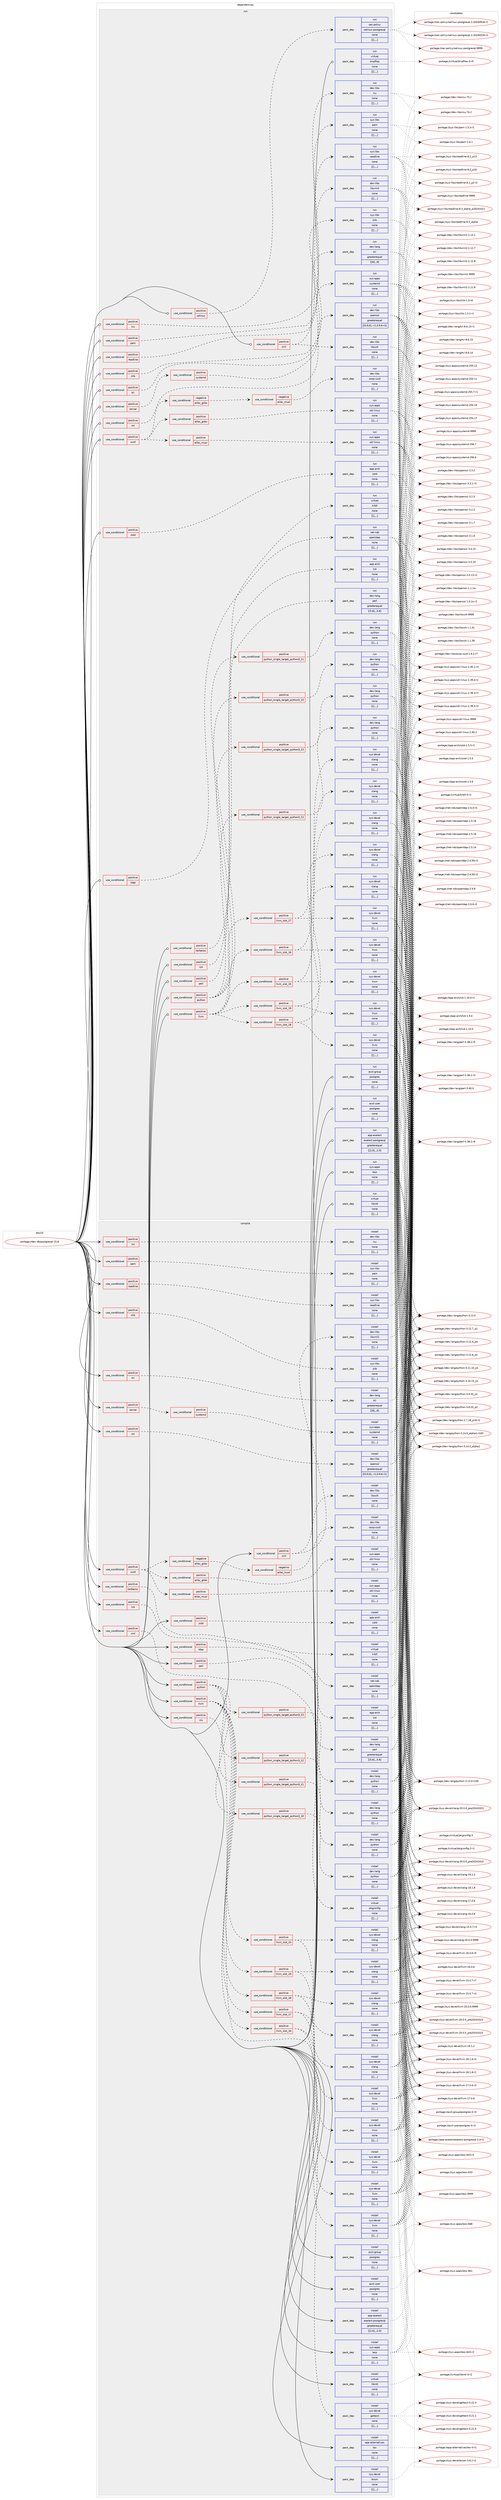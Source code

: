 digraph prolog {

# *************
# Graph options
# *************

newrank=true;
concentrate=true;
compound=true;
graph [rankdir=LR,fontname=Helvetica,fontsize=10,ranksep=1.5];#, ranksep=2.5, nodesep=0.2];
edge  [arrowhead=vee];
node  [fontname=Helvetica,fontsize=10];

# **********
# The ebuild
# **********

subgraph cluster_leftcol {
color=gray;
label=<<i>ebuild</i>>;
id [label="portage://dev-db/postgresql-15.8", color=red, width=4, href="../dev-db/postgresql-15.8.svg"];
}

# ****************
# The dependencies
# ****************

subgraph cluster_midcol {
color=gray;
label=<<i>dependencies</i>>;
subgraph cluster_compile {
fillcolor="#eeeeee";
style=filled;
label=<<i>compile</i>>;
subgraph cond19324 {
dependency71793 [label=<<TABLE BORDER="0" CELLBORDER="1" CELLSPACING="0" CELLPADDING="4"><TR><TD ROWSPAN="3" CELLPADDING="10">use_conditional</TD></TR><TR><TD>positive</TD></TR><TR><TD>icu</TD></TR></TABLE>>, shape=none, color=red];
subgraph pack51440 {
dependency71797 [label=<<TABLE BORDER="0" CELLBORDER="1" CELLSPACING="0" CELLPADDING="4" WIDTH="220"><TR><TD ROWSPAN="6" CELLPADDING="30">pack_dep</TD></TR><TR><TD WIDTH="110">install</TD></TR><TR><TD>dev-libs</TD></TR><TR><TD>icu</TD></TR><TR><TD>none</TD></TR><TR><TD>[[],,,,]</TD></TR></TABLE>>, shape=none, color=blue];
}
dependency71793:e -> dependency71797:w [weight=20,style="dashed",arrowhead="vee"];
}
id:e -> dependency71793:w [weight=20,style="solid",arrowhead="vee"];
subgraph cond19349 {
dependency71841 [label=<<TABLE BORDER="0" CELLBORDER="1" CELLSPACING="0" CELLPADDING="4"><TR><TD ROWSPAN="3" CELLPADDING="10">use_conditional</TD></TR><TR><TD>positive</TD></TR><TR><TD>kerberos</TD></TR></TABLE>>, shape=none, color=red];
subgraph pack51473 {
dependency71865 [label=<<TABLE BORDER="0" CELLBORDER="1" CELLSPACING="0" CELLPADDING="4" WIDTH="220"><TR><TD ROWSPAN="6" CELLPADDING="30">pack_dep</TD></TR><TR><TD WIDTH="110">install</TD></TR><TR><TD>virtual</TD></TR><TR><TD>krb5</TD></TR><TR><TD>none</TD></TR><TR><TD>[[],,,,]</TD></TR></TABLE>>, shape=none, color=blue];
}
dependency71841:e -> dependency71865:w [weight=20,style="dashed",arrowhead="vee"];
}
id:e -> dependency71841:w [weight=20,style="solid",arrowhead="vee"];
subgraph cond19371 {
dependency71920 [label=<<TABLE BORDER="0" CELLBORDER="1" CELLSPACING="0" CELLPADDING="4"><TR><TD ROWSPAN="3" CELLPADDING="10">use_conditional</TD></TR><TR><TD>positive</TD></TR><TR><TD>ldap</TD></TR></TABLE>>, shape=none, color=red];
subgraph pack51544 {
dependency71967 [label=<<TABLE BORDER="0" CELLBORDER="1" CELLSPACING="0" CELLPADDING="4" WIDTH="220"><TR><TD ROWSPAN="6" CELLPADDING="30">pack_dep</TD></TR><TR><TD WIDTH="110">install</TD></TR><TR><TD>net-nds</TD></TR><TR><TD>openldap</TD></TR><TR><TD>none</TD></TR><TR><TD>[[],,,,]</TD></TR></TABLE>>, shape=none, color=blue];
}
dependency71920:e -> dependency71967:w [weight=20,style="dashed",arrowhead="vee"];
}
id:e -> dependency71920:w [weight=20,style="solid",arrowhead="vee"];
subgraph cond19406 {
dependency72005 [label=<<TABLE BORDER="0" CELLBORDER="1" CELLSPACING="0" CELLPADDING="4"><TR><TD ROWSPAN="3" CELLPADDING="10">use_conditional</TD></TR><TR><TD>positive</TD></TR><TR><TD>llvm</TD></TR></TABLE>>, shape=none, color=red];
subgraph cond19423 {
dependency72029 [label=<<TABLE BORDER="0" CELLBORDER="1" CELLSPACING="0" CELLPADDING="4"><TR><TD ROWSPAN="3" CELLPADDING="10">use_conditional</TD></TR><TR><TD>positive</TD></TR><TR><TD>llvm_slot_15</TD></TR></TABLE>>, shape=none, color=red];
subgraph pack51592 {
dependency72096 [label=<<TABLE BORDER="0" CELLBORDER="1" CELLSPACING="0" CELLPADDING="4" WIDTH="220"><TR><TD ROWSPAN="6" CELLPADDING="30">pack_dep</TD></TR><TR><TD WIDTH="110">install</TD></TR><TR><TD>sys-devel</TD></TR><TR><TD>clang</TD></TR><TR><TD>none</TD></TR><TR><TD>[[],,,,]</TD></TR></TABLE>>, shape=none, color=blue];
}
dependency72029:e -> dependency72096:w [weight=20,style="dashed",arrowhead="vee"];
subgraph pack51671 {
dependency72189 [label=<<TABLE BORDER="0" CELLBORDER="1" CELLSPACING="0" CELLPADDING="4" WIDTH="220"><TR><TD ROWSPAN="6" CELLPADDING="30">pack_dep</TD></TR><TR><TD WIDTH="110">install</TD></TR><TR><TD>sys-devel</TD></TR><TR><TD>llvm</TD></TR><TR><TD>none</TD></TR><TR><TD>[[],,,,]</TD></TR></TABLE>>, shape=none, color=blue];
}
dependency72029:e -> dependency72189:w [weight=20,style="dashed",arrowhead="vee"];
}
dependency72005:e -> dependency72029:w [weight=20,style="dashed",arrowhead="vee"];
subgraph cond19497 {
dependency72298 [label=<<TABLE BORDER="0" CELLBORDER="1" CELLSPACING="0" CELLPADDING="4"><TR><TD ROWSPAN="3" CELLPADDING="10">use_conditional</TD></TR><TR><TD>positive</TD></TR><TR><TD>llvm_slot_16</TD></TR></TABLE>>, shape=none, color=red];
subgraph pack51766 {
dependency72300 [label=<<TABLE BORDER="0" CELLBORDER="1" CELLSPACING="0" CELLPADDING="4" WIDTH="220"><TR><TD ROWSPAN="6" CELLPADDING="30">pack_dep</TD></TR><TR><TD WIDTH="110">install</TD></TR><TR><TD>sys-devel</TD></TR><TR><TD>clang</TD></TR><TR><TD>none</TD></TR><TR><TD>[[],,,,]</TD></TR></TABLE>>, shape=none, color=blue];
}
dependency72298:e -> dependency72300:w [weight=20,style="dashed",arrowhead="vee"];
subgraph pack51826 {
dependency72455 [label=<<TABLE BORDER="0" CELLBORDER="1" CELLSPACING="0" CELLPADDING="4" WIDTH="220"><TR><TD ROWSPAN="6" CELLPADDING="30">pack_dep</TD></TR><TR><TD WIDTH="110">install</TD></TR><TR><TD>sys-devel</TD></TR><TR><TD>llvm</TD></TR><TR><TD>none</TD></TR><TR><TD>[[],,,,]</TD></TR></TABLE>>, shape=none, color=blue];
}
dependency72298:e -> dependency72455:w [weight=20,style="dashed",arrowhead="vee"];
}
dependency72005:e -> dependency72298:w [weight=20,style="dashed",arrowhead="vee"];
subgraph cond19576 {
dependency72523 [label=<<TABLE BORDER="0" CELLBORDER="1" CELLSPACING="0" CELLPADDING="4"><TR><TD ROWSPAN="3" CELLPADDING="10">use_conditional</TD></TR><TR><TD>positive</TD></TR><TR><TD>llvm_slot_17</TD></TR></TABLE>>, shape=none, color=red];
subgraph pack51923 {
dependency72537 [label=<<TABLE BORDER="0" CELLBORDER="1" CELLSPACING="0" CELLPADDING="4" WIDTH="220"><TR><TD ROWSPAN="6" CELLPADDING="30">pack_dep</TD></TR><TR><TD WIDTH="110">install</TD></TR><TR><TD>sys-devel</TD></TR><TR><TD>clang</TD></TR><TR><TD>none</TD></TR><TR><TD>[[],,,,]</TD></TR></TABLE>>, shape=none, color=blue];
}
dependency72523:e -> dependency72537:w [weight=20,style="dashed",arrowhead="vee"];
subgraph pack51969 {
dependency72600 [label=<<TABLE BORDER="0" CELLBORDER="1" CELLSPACING="0" CELLPADDING="4" WIDTH="220"><TR><TD ROWSPAN="6" CELLPADDING="30">pack_dep</TD></TR><TR><TD WIDTH="110">install</TD></TR><TR><TD>sys-devel</TD></TR><TR><TD>llvm</TD></TR><TR><TD>none</TD></TR><TR><TD>[[],,,,]</TD></TR></TABLE>>, shape=none, color=blue];
}
dependency72523:e -> dependency72600:w [weight=20,style="dashed",arrowhead="vee"];
}
dependency72005:e -> dependency72523:w [weight=20,style="dashed",arrowhead="vee"];
subgraph cond19618 {
dependency72609 [label=<<TABLE BORDER="0" CELLBORDER="1" CELLSPACING="0" CELLPADDING="4"><TR><TD ROWSPAN="3" CELLPADDING="10">use_conditional</TD></TR><TR><TD>positive</TD></TR><TR><TD>llvm_slot_18</TD></TR></TABLE>>, shape=none, color=red];
subgraph pack51979 {
dependency72612 [label=<<TABLE BORDER="0" CELLBORDER="1" CELLSPACING="0" CELLPADDING="4" WIDTH="220"><TR><TD ROWSPAN="6" CELLPADDING="30">pack_dep</TD></TR><TR><TD WIDTH="110">install</TD></TR><TR><TD>sys-devel</TD></TR><TR><TD>clang</TD></TR><TR><TD>none</TD></TR><TR><TD>[[],,,,]</TD></TR></TABLE>>, shape=none, color=blue];
}
dependency72609:e -> dependency72612:w [weight=20,style="dashed",arrowhead="vee"];
subgraph pack51984 {
dependency72620 [label=<<TABLE BORDER="0" CELLBORDER="1" CELLSPACING="0" CELLPADDING="4" WIDTH="220"><TR><TD ROWSPAN="6" CELLPADDING="30">pack_dep</TD></TR><TR><TD WIDTH="110">install</TD></TR><TR><TD>sys-devel</TD></TR><TR><TD>llvm</TD></TR><TR><TD>none</TD></TR><TR><TD>[[],,,,]</TD></TR></TABLE>>, shape=none, color=blue];
}
dependency72609:e -> dependency72620:w [weight=20,style="dashed",arrowhead="vee"];
}
dependency72005:e -> dependency72609:w [weight=20,style="dashed",arrowhead="vee"];
subgraph cond19631 {
dependency72655 [label=<<TABLE BORDER="0" CELLBORDER="1" CELLSPACING="0" CELLPADDING="4"><TR><TD ROWSPAN="3" CELLPADDING="10">use_conditional</TD></TR><TR><TD>positive</TD></TR><TR><TD>llvm_slot_19</TD></TR></TABLE>>, shape=none, color=red];
subgraph pack52017 {
dependency72679 [label=<<TABLE BORDER="0" CELLBORDER="1" CELLSPACING="0" CELLPADDING="4" WIDTH="220"><TR><TD ROWSPAN="6" CELLPADDING="30">pack_dep</TD></TR><TR><TD WIDTH="110">install</TD></TR><TR><TD>sys-devel</TD></TR><TR><TD>clang</TD></TR><TR><TD>none</TD></TR><TR><TD>[[],,,,]</TD></TR></TABLE>>, shape=none, color=blue];
}
dependency72655:e -> dependency72679:w [weight=20,style="dashed",arrowhead="vee"];
subgraph pack52042 {
dependency72743 [label=<<TABLE BORDER="0" CELLBORDER="1" CELLSPACING="0" CELLPADDING="4" WIDTH="220"><TR><TD ROWSPAN="6" CELLPADDING="30">pack_dep</TD></TR><TR><TD WIDTH="110">install</TD></TR><TR><TD>sys-devel</TD></TR><TR><TD>llvm</TD></TR><TR><TD>none</TD></TR><TR><TD>[[],,,,]</TD></TR></TABLE>>, shape=none, color=blue];
}
dependency72655:e -> dependency72743:w [weight=20,style="dashed",arrowhead="vee"];
}
dependency72005:e -> dependency72655:w [weight=20,style="dashed",arrowhead="vee"];
}
id:e -> dependency72005:w [weight=20,style="solid",arrowhead="vee"];
subgraph cond19674 {
dependency72804 [label=<<TABLE BORDER="0" CELLBORDER="1" CELLSPACING="0" CELLPADDING="4"><TR><TD ROWSPAN="3" CELLPADDING="10">use_conditional</TD></TR><TR><TD>positive</TD></TR><TR><TD>lz4</TD></TR></TABLE>>, shape=none, color=red];
subgraph pack52128 {
dependency72852 [label=<<TABLE BORDER="0" CELLBORDER="1" CELLSPACING="0" CELLPADDING="4" WIDTH="220"><TR><TD ROWSPAN="6" CELLPADDING="30">pack_dep</TD></TR><TR><TD WIDTH="110">install</TD></TR><TR><TD>app-arch</TD></TR><TR><TD>lz4</TD></TR><TR><TD>none</TD></TR><TR><TD>[[],,,,]</TD></TR></TABLE>>, shape=none, color=blue];
}
dependency72804:e -> dependency72852:w [weight=20,style="dashed",arrowhead="vee"];
}
id:e -> dependency72804:w [weight=20,style="solid",arrowhead="vee"];
subgraph cond19708 {
dependency72856 [label=<<TABLE BORDER="0" CELLBORDER="1" CELLSPACING="0" CELLPADDING="4"><TR><TD ROWSPAN="3" CELLPADDING="10">use_conditional</TD></TR><TR><TD>positive</TD></TR><TR><TD>nls</TD></TR></TABLE>>, shape=none, color=red];
subgraph pack52151 {
dependency72878 [label=<<TABLE BORDER="0" CELLBORDER="1" CELLSPACING="0" CELLPADDING="4" WIDTH="220"><TR><TD ROWSPAN="6" CELLPADDING="30">pack_dep</TD></TR><TR><TD WIDTH="110">install</TD></TR><TR><TD>sys-devel</TD></TR><TR><TD>gettext</TD></TR><TR><TD>none</TD></TR><TR><TD>[[],,,,]</TD></TR></TABLE>>, shape=none, color=blue];
}
dependency72856:e -> dependency72878:w [weight=20,style="dashed",arrowhead="vee"];
}
id:e -> dependency72856:w [weight=20,style="solid",arrowhead="vee"];
subgraph cond19719 {
dependency72905 [label=<<TABLE BORDER="0" CELLBORDER="1" CELLSPACING="0" CELLPADDING="4"><TR><TD ROWSPAN="3" CELLPADDING="10">use_conditional</TD></TR><TR><TD>positive</TD></TR><TR><TD>pam</TD></TR></TABLE>>, shape=none, color=red];
subgraph pack52182 {
dependency72966 [label=<<TABLE BORDER="0" CELLBORDER="1" CELLSPACING="0" CELLPADDING="4" WIDTH="220"><TR><TD ROWSPAN="6" CELLPADDING="30">pack_dep</TD></TR><TR><TD WIDTH="110">install</TD></TR><TR><TD>sys-libs</TD></TR><TR><TD>pam</TD></TR><TR><TD>none</TD></TR><TR><TD>[[],,,,]</TD></TR></TABLE>>, shape=none, color=blue];
}
dependency72905:e -> dependency72966:w [weight=20,style="dashed",arrowhead="vee"];
}
id:e -> dependency72905:w [weight=20,style="solid",arrowhead="vee"];
subgraph cond19787 {
dependency73069 [label=<<TABLE BORDER="0" CELLBORDER="1" CELLSPACING="0" CELLPADDING="4"><TR><TD ROWSPAN="3" CELLPADDING="10">use_conditional</TD></TR><TR><TD>positive</TD></TR><TR><TD>perl</TD></TR></TABLE>>, shape=none, color=red];
subgraph pack52272 {
dependency73108 [label=<<TABLE BORDER="0" CELLBORDER="1" CELLSPACING="0" CELLPADDING="4" WIDTH="220"><TR><TD ROWSPAN="6" CELLPADDING="30">pack_dep</TD></TR><TR><TD WIDTH="110">install</TD></TR><TR><TD>dev-lang</TD></TR><TR><TD>perl</TD></TR><TR><TD>greaterequal</TD></TR><TR><TD>[[5,8],,,5.8]</TD></TR></TABLE>>, shape=none, color=blue];
}
dependency73069:e -> dependency73108:w [weight=20,style="dashed",arrowhead="vee"];
}
id:e -> dependency73069:w [weight=20,style="solid",arrowhead="vee"];
subgraph cond19817 {
dependency73155 [label=<<TABLE BORDER="0" CELLBORDER="1" CELLSPACING="0" CELLPADDING="4"><TR><TD ROWSPAN="3" CELLPADDING="10">use_conditional</TD></TR><TR><TD>positive</TD></TR><TR><TD>python</TD></TR></TABLE>>, shape=none, color=red];
subgraph cond19837 {
dependency73199 [label=<<TABLE BORDER="0" CELLBORDER="1" CELLSPACING="0" CELLPADDING="4"><TR><TD ROWSPAN="3" CELLPADDING="10">use_conditional</TD></TR><TR><TD>positive</TD></TR><TR><TD>python_single_target_python3_10</TD></TR></TABLE>>, shape=none, color=red];
subgraph pack52366 {
dependency73220 [label=<<TABLE BORDER="0" CELLBORDER="1" CELLSPACING="0" CELLPADDING="4" WIDTH="220"><TR><TD ROWSPAN="6" CELLPADDING="30">pack_dep</TD></TR><TR><TD WIDTH="110">install</TD></TR><TR><TD>dev-lang</TD></TR><TR><TD>python</TD></TR><TR><TD>none</TD></TR><TR><TD>[[],,,,]</TD></TR></TABLE>>, shape=none, color=blue];
}
dependency73199:e -> dependency73220:w [weight=20,style="dashed",arrowhead="vee"];
}
dependency73155:e -> dependency73199:w [weight=20,style="dashed",arrowhead="vee"];
subgraph cond19844 {
dependency73231 [label=<<TABLE BORDER="0" CELLBORDER="1" CELLSPACING="0" CELLPADDING="4"><TR><TD ROWSPAN="3" CELLPADDING="10">use_conditional</TD></TR><TR><TD>positive</TD></TR><TR><TD>python_single_target_python3_11</TD></TR></TABLE>>, shape=none, color=red];
subgraph pack52406 {
dependency73315 [label=<<TABLE BORDER="0" CELLBORDER="1" CELLSPACING="0" CELLPADDING="4" WIDTH="220"><TR><TD ROWSPAN="6" CELLPADDING="30">pack_dep</TD></TR><TR><TD WIDTH="110">install</TD></TR><TR><TD>dev-lang</TD></TR><TR><TD>python</TD></TR><TR><TD>none</TD></TR><TR><TD>[[],,,,]</TD></TR></TABLE>>, shape=none, color=blue];
}
dependency73231:e -> dependency73315:w [weight=20,style="dashed",arrowhead="vee"];
}
dependency73155:e -> dependency73231:w [weight=20,style="dashed",arrowhead="vee"];
subgraph cond19912 {
dependency73433 [label=<<TABLE BORDER="0" CELLBORDER="1" CELLSPACING="0" CELLPADDING="4"><TR><TD ROWSPAN="3" CELLPADDING="10">use_conditional</TD></TR><TR><TD>positive</TD></TR><TR><TD>python_single_target_python3_12</TD></TR></TABLE>>, shape=none, color=red];
subgraph pack52495 {
dependency73495 [label=<<TABLE BORDER="0" CELLBORDER="1" CELLSPACING="0" CELLPADDING="4" WIDTH="220"><TR><TD ROWSPAN="6" CELLPADDING="30">pack_dep</TD></TR><TR><TD WIDTH="110">install</TD></TR><TR><TD>dev-lang</TD></TR><TR><TD>python</TD></TR><TR><TD>none</TD></TR><TR><TD>[[],,,,]</TD></TR></TABLE>>, shape=none, color=blue];
}
dependency73433:e -> dependency73495:w [weight=20,style="dashed",arrowhead="vee"];
}
dependency73155:e -> dependency73433:w [weight=20,style="dashed",arrowhead="vee"];
subgraph cond19950 {
dependency73525 [label=<<TABLE BORDER="0" CELLBORDER="1" CELLSPACING="0" CELLPADDING="4"><TR><TD ROWSPAN="3" CELLPADDING="10">use_conditional</TD></TR><TR><TD>positive</TD></TR><TR><TD>python_single_target_python3_13</TD></TR></TABLE>>, shape=none, color=red];
subgraph pack52610 {
dependency73618 [label=<<TABLE BORDER="0" CELLBORDER="1" CELLSPACING="0" CELLPADDING="4" WIDTH="220"><TR><TD ROWSPAN="6" CELLPADDING="30">pack_dep</TD></TR><TR><TD WIDTH="110">install</TD></TR><TR><TD>dev-lang</TD></TR><TR><TD>python</TD></TR><TR><TD>none</TD></TR><TR><TD>[[],,,,]</TD></TR></TABLE>>, shape=none, color=blue];
}
dependency73525:e -> dependency73618:w [weight=20,style="dashed",arrowhead="vee"];
}
dependency73155:e -> dependency73525:w [weight=20,style="dashed",arrowhead="vee"];
}
id:e -> dependency73155:w [weight=20,style="solid",arrowhead="vee"];
subgraph cond20000 {
dependency73637 [label=<<TABLE BORDER="0" CELLBORDER="1" CELLSPACING="0" CELLPADDING="4"><TR><TD ROWSPAN="3" CELLPADDING="10">use_conditional</TD></TR><TR><TD>positive</TD></TR><TR><TD>readline</TD></TR></TABLE>>, shape=none, color=red];
subgraph pack52627 {
dependency73677 [label=<<TABLE BORDER="0" CELLBORDER="1" CELLSPACING="0" CELLPADDING="4" WIDTH="220"><TR><TD ROWSPAN="6" CELLPADDING="30">pack_dep</TD></TR><TR><TD WIDTH="110">install</TD></TR><TR><TD>sys-libs</TD></TR><TR><TD>readline</TD></TR><TR><TD>none</TD></TR><TR><TD>[[],,,,]</TD></TR></TABLE>>, shape=none, color=blue];
}
dependency73637:e -> dependency73677:w [weight=20,style="dashed",arrowhead="vee"];
}
id:e -> dependency73637:w [weight=20,style="solid",arrowhead="vee"];
subgraph cond20015 {
dependency73719 [label=<<TABLE BORDER="0" CELLBORDER="1" CELLSPACING="0" CELLPADDING="4"><TR><TD ROWSPAN="3" CELLPADDING="10">use_conditional</TD></TR><TR><TD>positive</TD></TR><TR><TD>server</TD></TR></TABLE>>, shape=none, color=red];
subgraph cond20025 {
dependency73734 [label=<<TABLE BORDER="0" CELLBORDER="1" CELLSPACING="0" CELLPADDING="4"><TR><TD ROWSPAN="3" CELLPADDING="10">use_conditional</TD></TR><TR><TD>positive</TD></TR><TR><TD>systemd</TD></TR></TABLE>>, shape=none, color=red];
subgraph pack52686 {
dependency73756 [label=<<TABLE BORDER="0" CELLBORDER="1" CELLSPACING="0" CELLPADDING="4" WIDTH="220"><TR><TD ROWSPAN="6" CELLPADDING="30">pack_dep</TD></TR><TR><TD WIDTH="110">install</TD></TR><TR><TD>sys-apps</TD></TR><TR><TD>systemd</TD></TR><TR><TD>none</TD></TR><TR><TD>[[],,,,]</TD></TR></TABLE>>, shape=none, color=blue];
}
dependency73734:e -> dependency73756:w [weight=20,style="dashed",arrowhead="vee"];
}
dependency73719:e -> dependency73734:w [weight=20,style="dashed",arrowhead="vee"];
}
id:e -> dependency73719:w [weight=20,style="solid",arrowhead="vee"];
subgraph cond20061 {
dependency73812 [label=<<TABLE BORDER="0" CELLBORDER="1" CELLSPACING="0" CELLPADDING="4"><TR><TD ROWSPAN="3" CELLPADDING="10">use_conditional</TD></TR><TR><TD>positive</TD></TR><TR><TD>ssl</TD></TR></TABLE>>, shape=none, color=red];
subgraph pack52767 {
dependency73878 [label=<<TABLE BORDER="0" CELLBORDER="1" CELLSPACING="0" CELLPADDING="4" WIDTH="220"><TR><TD ROWSPAN="6" CELLPADDING="30">pack_dep</TD></TR><TR><TD WIDTH="110">install</TD></TR><TR><TD>dev-libs</TD></TR><TR><TD>openssl</TD></TR><TR><TD>greaterequal</TD></TR><TR><TD>[[0,9,6],,-r1,0.9.6-r1]</TD></TR></TABLE>>, shape=none, color=blue];
}
dependency73812:e -> dependency73878:w [weight=20,style="dashed",arrowhead="vee"];
}
id:e -> dependency73812:w [weight=20,style="solid",arrowhead="vee"];
subgraph cond20090 {
dependency73904 [label=<<TABLE BORDER="0" CELLBORDER="1" CELLSPACING="0" CELLPADDING="4"><TR><TD ROWSPAN="3" CELLPADDING="10">use_conditional</TD></TR><TR><TD>positive</TD></TR><TR><TD>tcl</TD></TR></TABLE>>, shape=none, color=red];
subgraph pack52792 {
dependency73909 [label=<<TABLE BORDER="0" CELLBORDER="1" CELLSPACING="0" CELLPADDING="4" WIDTH="220"><TR><TD ROWSPAN="6" CELLPADDING="30">pack_dep</TD></TR><TR><TD WIDTH="110">install</TD></TR><TR><TD>dev-lang</TD></TR><TR><TD>tcl</TD></TR><TR><TD>greaterequal</TD></TR><TR><TD>[[8],,,8]</TD></TR></TABLE>>, shape=none, color=blue];
}
dependency73904:e -> dependency73909:w [weight=20,style="dashed",arrowhead="vee"];
}
id:e -> dependency73904:w [weight=20,style="solid",arrowhead="vee"];
subgraph cond20100 {
dependency73915 [label=<<TABLE BORDER="0" CELLBORDER="1" CELLSPACING="0" CELLPADDING="4"><TR><TD ROWSPAN="3" CELLPADDING="10">use_conditional</TD></TR><TR><TD>positive</TD></TR><TR><TD>uuid</TD></TR></TABLE>>, shape=none, color=red];
subgraph cond20113 {
dependency73977 [label=<<TABLE BORDER="0" CELLBORDER="1" CELLSPACING="0" CELLPADDING="4"><TR><TD ROWSPAN="3" CELLPADDING="10">use_conditional</TD></TR><TR><TD>positive</TD></TR><TR><TD>elibc_glibc</TD></TR></TABLE>>, shape=none, color=red];
subgraph pack52853 {
dependency73996 [label=<<TABLE BORDER="0" CELLBORDER="1" CELLSPACING="0" CELLPADDING="4" WIDTH="220"><TR><TD ROWSPAN="6" CELLPADDING="30">pack_dep</TD></TR><TR><TD WIDTH="110">install</TD></TR><TR><TD>sys-apps</TD></TR><TR><TD>util-linux</TD></TR><TR><TD>none</TD></TR><TR><TD>[[],,,,]</TD></TR></TABLE>>, shape=none, color=blue];
}
dependency73977:e -> dependency73996:w [weight=20,style="dashed",arrowhead="vee"];
}
dependency73915:e -> dependency73977:w [weight=20,style="dashed",arrowhead="vee"];
subgraph cond20131 {
dependency74018 [label=<<TABLE BORDER="0" CELLBORDER="1" CELLSPACING="0" CELLPADDING="4"><TR><TD ROWSPAN="3" CELLPADDING="10">use_conditional</TD></TR><TR><TD>positive</TD></TR><TR><TD>elibc_musl</TD></TR></TABLE>>, shape=none, color=red];
subgraph pack52881 {
dependency74199 [label=<<TABLE BORDER="0" CELLBORDER="1" CELLSPACING="0" CELLPADDING="4" WIDTH="220"><TR><TD ROWSPAN="6" CELLPADDING="30">pack_dep</TD></TR><TR><TD WIDTH="110">install</TD></TR><TR><TD>sys-apps</TD></TR><TR><TD>util-linux</TD></TR><TR><TD>none</TD></TR><TR><TD>[[],,,,]</TD></TR></TABLE>>, shape=none, color=blue];
}
dependency74018:e -> dependency74199:w [weight=20,style="dashed",arrowhead="vee"];
}
dependency73915:e -> dependency74018:w [weight=20,style="dashed",arrowhead="vee"];
subgraph cond20197 {
dependency74252 [label=<<TABLE BORDER="0" CELLBORDER="1" CELLSPACING="0" CELLPADDING="4"><TR><TD ROWSPAN="3" CELLPADDING="10">use_conditional</TD></TR><TR><TD>negative</TD></TR><TR><TD>elibc_glibc</TD></TR></TABLE>>, shape=none, color=red];
subgraph cond20218 {
dependency74273 [label=<<TABLE BORDER="0" CELLBORDER="1" CELLSPACING="0" CELLPADDING="4"><TR><TD ROWSPAN="3" CELLPADDING="10">use_conditional</TD></TR><TR><TD>negative</TD></TR><TR><TD>elibc_musl</TD></TR></TABLE>>, shape=none, color=red];
subgraph pack53096 {
dependency74376 [label=<<TABLE BORDER="0" CELLBORDER="1" CELLSPACING="0" CELLPADDING="4" WIDTH="220"><TR><TD ROWSPAN="6" CELLPADDING="30">pack_dep</TD></TR><TR><TD WIDTH="110">install</TD></TR><TR><TD>dev-libs</TD></TR><TR><TD>ossp-uuid</TD></TR><TR><TD>none</TD></TR><TR><TD>[[],,,,]</TD></TR></TABLE>>, shape=none, color=blue];
}
dependency74273:e -> dependency74376:w [weight=20,style="dashed",arrowhead="vee"];
}
dependency74252:e -> dependency74273:w [weight=20,style="dashed",arrowhead="vee"];
}
dependency73915:e -> dependency74252:w [weight=20,style="dashed",arrowhead="vee"];
}
id:e -> dependency73915:w [weight=20,style="solid",arrowhead="vee"];
subgraph cond20261 {
dependency74434 [label=<<TABLE BORDER="0" CELLBORDER="1" CELLSPACING="0" CELLPADDING="4"><TR><TD ROWSPAN="3" CELLPADDING="10">use_conditional</TD></TR><TR><TD>positive</TD></TR><TR><TD>xml</TD></TR></TABLE>>, shape=none, color=red];
subgraph pack53151 {
dependency74437 [label=<<TABLE BORDER="0" CELLBORDER="1" CELLSPACING="0" CELLPADDING="4" WIDTH="220"><TR><TD ROWSPAN="6" CELLPADDING="30">pack_dep</TD></TR><TR><TD WIDTH="110">install</TD></TR><TR><TD>dev-libs</TD></TR><TR><TD>libxml2</TD></TR><TR><TD>none</TD></TR><TR><TD>[[],,,,]</TD></TR></TABLE>>, shape=none, color=blue];
}
dependency74434:e -> dependency74437:w [weight=20,style="dashed",arrowhead="vee"];
subgraph pack53154 {
dependency74441 [label=<<TABLE BORDER="0" CELLBORDER="1" CELLSPACING="0" CELLPADDING="4" WIDTH="220"><TR><TD ROWSPAN="6" CELLPADDING="30">pack_dep</TD></TR><TR><TD WIDTH="110">install</TD></TR><TR><TD>dev-libs</TD></TR><TR><TD>libxslt</TD></TR><TR><TD>none</TD></TR><TR><TD>[[],,,,]</TD></TR></TABLE>>, shape=none, color=blue];
}
dependency74434:e -> dependency74441:w [weight=20,style="dashed",arrowhead="vee"];
}
id:e -> dependency74434:w [weight=20,style="solid",arrowhead="vee"];
subgraph cond20282 {
dependency74466 [label=<<TABLE BORDER="0" CELLBORDER="1" CELLSPACING="0" CELLPADDING="4"><TR><TD ROWSPAN="3" CELLPADDING="10">use_conditional</TD></TR><TR><TD>positive</TD></TR><TR><TD>xml</TD></TR></TABLE>>, shape=none, color=red];
subgraph pack53172 {
dependency74504 [label=<<TABLE BORDER="0" CELLBORDER="1" CELLSPACING="0" CELLPADDING="4" WIDTH="220"><TR><TD ROWSPAN="6" CELLPADDING="30">pack_dep</TD></TR><TR><TD WIDTH="110">install</TD></TR><TR><TD>virtual</TD></TR><TR><TD>pkgconfig</TD></TR><TR><TD>none</TD></TR><TR><TD>[[],,,,]</TD></TR></TABLE>>, shape=none, color=blue];
}
dependency74466:e -> dependency74504:w [weight=20,style="dashed",arrowhead="vee"];
}
id:e -> dependency74466:w [weight=20,style="solid",arrowhead="vee"];
subgraph cond20299 {
dependency74569 [label=<<TABLE BORDER="0" CELLBORDER="1" CELLSPACING="0" CELLPADDING="4"><TR><TD ROWSPAN="3" CELLPADDING="10">use_conditional</TD></TR><TR><TD>positive</TD></TR><TR><TD>zlib</TD></TR></TABLE>>, shape=none, color=red];
subgraph pack53276 {
dependency74643 [label=<<TABLE BORDER="0" CELLBORDER="1" CELLSPACING="0" CELLPADDING="4" WIDTH="220"><TR><TD ROWSPAN="6" CELLPADDING="30">pack_dep</TD></TR><TR><TD WIDTH="110">install</TD></TR><TR><TD>sys-libs</TD></TR><TR><TD>zlib</TD></TR><TR><TD>none</TD></TR><TR><TD>[[],,,,]</TD></TR></TABLE>>, shape=none, color=blue];
}
dependency74569:e -> dependency74643:w [weight=20,style="dashed",arrowhead="vee"];
}
id:e -> dependency74569:w [weight=20,style="solid",arrowhead="vee"];
subgraph cond20351 {
dependency74703 [label=<<TABLE BORDER="0" CELLBORDER="1" CELLSPACING="0" CELLPADDING="4"><TR><TD ROWSPAN="3" CELLPADDING="10">use_conditional</TD></TR><TR><TD>positive</TD></TR><TR><TD>zstd</TD></TR></TABLE>>, shape=none, color=red];
subgraph pack53344 {
dependency74742 [label=<<TABLE BORDER="0" CELLBORDER="1" CELLSPACING="0" CELLPADDING="4" WIDTH="220"><TR><TD ROWSPAN="6" CELLPADDING="30">pack_dep</TD></TR><TR><TD WIDTH="110">install</TD></TR><TR><TD>app-arch</TD></TR><TR><TD>zstd</TD></TR><TR><TD>none</TD></TR><TR><TD>[[],,,,]</TD></TR></TABLE>>, shape=none, color=blue];
}
dependency74703:e -> dependency74742:w [weight=20,style="dashed",arrowhead="vee"];
}
id:e -> dependency74703:w [weight=20,style="solid",arrowhead="vee"];
subgraph pack53376 {
dependency74774 [label=<<TABLE BORDER="0" CELLBORDER="1" CELLSPACING="0" CELLPADDING="4" WIDTH="220"><TR><TD ROWSPAN="6" CELLPADDING="30">pack_dep</TD></TR><TR><TD WIDTH="110">install</TD></TR><TR><TD>acct-group</TD></TR><TR><TD>postgres</TD></TR><TR><TD>none</TD></TR><TR><TD>[[],,,,]</TD></TR></TABLE>>, shape=none, color=blue];
}
id:e -> dependency74774:w [weight=20,style="solid",arrowhead="vee"];
subgraph pack53380 {
dependency74800 [label=<<TABLE BORDER="0" CELLBORDER="1" CELLSPACING="0" CELLPADDING="4" WIDTH="220"><TR><TD ROWSPAN="6" CELLPADDING="30">pack_dep</TD></TR><TR><TD WIDTH="110">install</TD></TR><TR><TD>acct-user</TD></TR><TR><TD>postgres</TD></TR><TR><TD>none</TD></TR><TR><TD>[[],,,,]</TD></TR></TABLE>>, shape=none, color=blue];
}
id:e -> dependency74800:w [weight=20,style="solid",arrowhead="vee"];
subgraph pack53409 {
dependency74825 [label=<<TABLE BORDER="0" CELLBORDER="1" CELLSPACING="0" CELLPADDING="4" WIDTH="220"><TR><TD ROWSPAN="6" CELLPADDING="30">pack_dep</TD></TR><TR><TD WIDTH="110">install</TD></TR><TR><TD>app-alternatives</TD></TR><TR><TD>lex</TD></TR><TR><TD>none</TD></TR><TR><TD>[[],,,,]</TD></TR></TABLE>>, shape=none, color=blue];
}
id:e -> dependency74825:w [weight=20,style="solid",arrowhead="vee"];
subgraph pack53431 {
dependency74901 [label=<<TABLE BORDER="0" CELLBORDER="1" CELLSPACING="0" CELLPADDING="4" WIDTH="220"><TR><TD ROWSPAN="6" CELLPADDING="30">pack_dep</TD></TR><TR><TD WIDTH="110">install</TD></TR><TR><TD>app-eselect</TD></TR><TR><TD>eselect-postgresql</TD></TR><TR><TD>greaterequal</TD></TR><TR><TD>[[2,0],,,2.0]</TD></TR></TABLE>>, shape=none, color=blue];
}
id:e -> dependency74901:w [weight=20,style="solid",arrowhead="vee"];
subgraph pack53477 {
dependency74967 [label=<<TABLE BORDER="0" CELLBORDER="1" CELLSPACING="0" CELLPADDING="4" WIDTH="220"><TR><TD ROWSPAN="6" CELLPADDING="30">pack_dep</TD></TR><TR><TD WIDTH="110">install</TD></TR><TR><TD>sys-apps</TD></TR><TR><TD>less</TD></TR><TR><TD>none</TD></TR><TR><TD>[[],,,,]</TD></TR></TABLE>>, shape=none, color=blue];
}
id:e -> dependency74967:w [weight=20,style="solid",arrowhead="vee"];
subgraph pack53507 {
dependency75013 [label=<<TABLE BORDER="0" CELLBORDER="1" CELLSPACING="0" CELLPADDING="4" WIDTH="220"><TR><TD ROWSPAN="6" CELLPADDING="30">pack_dep</TD></TR><TR><TD WIDTH="110">install</TD></TR><TR><TD>sys-devel</TD></TR><TR><TD>bison</TD></TR><TR><TD>none</TD></TR><TR><TD>[[],,,,]</TD></TR></TABLE>>, shape=none, color=blue];
}
id:e -> dependency75013:w [weight=20,style="solid",arrowhead="vee"];
subgraph pack53556 {
dependency75048 [label=<<TABLE BORDER="0" CELLBORDER="1" CELLSPACING="0" CELLPADDING="4" WIDTH="220"><TR><TD ROWSPAN="6" CELLPADDING="30">pack_dep</TD></TR><TR><TD WIDTH="110">install</TD></TR><TR><TD>virtual</TD></TR><TR><TD>libintl</TD></TR><TR><TD>none</TD></TR><TR><TD>[[],,,,]</TD></TR></TABLE>>, shape=none, color=blue];
}
id:e -> dependency75048:w [weight=20,style="solid",arrowhead="vee"];
}
subgraph cluster_compileandrun {
fillcolor="#eeeeee";
style=filled;
label=<<i>compile and run</i>>;
}
subgraph cluster_run {
fillcolor="#eeeeee";
style=filled;
label=<<i>run</i>>;
subgraph cond20480 {
dependency75084 [label=<<TABLE BORDER="0" CELLBORDER="1" CELLSPACING="0" CELLPADDING="4"><TR><TD ROWSPAN="3" CELLPADDING="10">use_conditional</TD></TR><TR><TD>positive</TD></TR><TR><TD>icu</TD></TR></TABLE>>, shape=none, color=red];
subgraph pack53581 {
dependency75136 [label=<<TABLE BORDER="0" CELLBORDER="1" CELLSPACING="0" CELLPADDING="4" WIDTH="220"><TR><TD ROWSPAN="6" CELLPADDING="30">pack_dep</TD></TR><TR><TD WIDTH="110">run</TD></TR><TR><TD>dev-libs</TD></TR><TR><TD>icu</TD></TR><TR><TD>none</TD></TR><TR><TD>[[],,,,]</TD></TR></TABLE>>, shape=none, color=blue];
}
dependency75084:e -> dependency75136:w [weight=20,style="dashed",arrowhead="vee"];
}
id:e -> dependency75084:w [weight=20,style="solid",arrowhead="odot"];
subgraph cond20523 {
dependency75177 [label=<<TABLE BORDER="0" CELLBORDER="1" CELLSPACING="0" CELLPADDING="4"><TR><TD ROWSPAN="3" CELLPADDING="10">use_conditional</TD></TR><TR><TD>positive</TD></TR><TR><TD>kerberos</TD></TR></TABLE>>, shape=none, color=red];
subgraph pack53651 {
dependency75196 [label=<<TABLE BORDER="0" CELLBORDER="1" CELLSPACING="0" CELLPADDING="4" WIDTH="220"><TR><TD ROWSPAN="6" CELLPADDING="30">pack_dep</TD></TR><TR><TD WIDTH="110">run</TD></TR><TR><TD>virtual</TD></TR><TR><TD>krb5</TD></TR><TR><TD>none</TD></TR><TR><TD>[[],,,,]</TD></TR></TABLE>>, shape=none, color=blue];
}
dependency75177:e -> dependency75196:w [weight=20,style="dashed",arrowhead="vee"];
}
id:e -> dependency75177:w [weight=20,style="solid",arrowhead="odot"];
subgraph cond20531 {
dependency75287 [label=<<TABLE BORDER="0" CELLBORDER="1" CELLSPACING="0" CELLPADDING="4"><TR><TD ROWSPAN="3" CELLPADDING="10">use_conditional</TD></TR><TR><TD>positive</TD></TR><TR><TD>ldap</TD></TR></TABLE>>, shape=none, color=red];
subgraph pack53736 {
dependency75333 [label=<<TABLE BORDER="0" CELLBORDER="1" CELLSPACING="0" CELLPADDING="4" WIDTH="220"><TR><TD ROWSPAN="6" CELLPADDING="30">pack_dep</TD></TR><TR><TD WIDTH="110">run</TD></TR><TR><TD>net-nds</TD></TR><TR><TD>openldap</TD></TR><TR><TD>none</TD></TR><TR><TD>[[],,,,]</TD></TR></TABLE>>, shape=none, color=blue];
}
dependency75287:e -> dependency75333:w [weight=20,style="dashed",arrowhead="vee"];
}
id:e -> dependency75287:w [weight=20,style="solid",arrowhead="odot"];
subgraph cond20584 {
dependency75383 [label=<<TABLE BORDER="0" CELLBORDER="1" CELLSPACING="0" CELLPADDING="4"><TR><TD ROWSPAN="3" CELLPADDING="10">use_conditional</TD></TR><TR><TD>positive</TD></TR><TR><TD>llvm</TD></TR></TABLE>>, shape=none, color=red];
subgraph cond20603 {
dependency75483 [label=<<TABLE BORDER="0" CELLBORDER="1" CELLSPACING="0" CELLPADDING="4"><TR><TD ROWSPAN="3" CELLPADDING="10">use_conditional</TD></TR><TR><TD>positive</TD></TR><TR><TD>llvm_slot_15</TD></TR></TABLE>>, shape=none, color=red];
subgraph pack53910 {
dependency75575 [label=<<TABLE BORDER="0" CELLBORDER="1" CELLSPACING="0" CELLPADDING="4" WIDTH="220"><TR><TD ROWSPAN="6" CELLPADDING="30">pack_dep</TD></TR><TR><TD WIDTH="110">run</TD></TR><TR><TD>sys-devel</TD></TR><TR><TD>clang</TD></TR><TR><TD>none</TD></TR><TR><TD>[[],,,,]</TD></TR></TABLE>>, shape=none, color=blue];
}
dependency75483:e -> dependency75575:w [weight=20,style="dashed",arrowhead="vee"];
subgraph pack53950 {
dependency75604 [label=<<TABLE BORDER="0" CELLBORDER="1" CELLSPACING="0" CELLPADDING="4" WIDTH="220"><TR><TD ROWSPAN="6" CELLPADDING="30">pack_dep</TD></TR><TR><TD WIDTH="110">run</TD></TR><TR><TD>sys-devel</TD></TR><TR><TD>llvm</TD></TR><TR><TD>none</TD></TR><TR><TD>[[],,,,]</TD></TR></TABLE>>, shape=none, color=blue];
}
dependency75483:e -> dependency75604:w [weight=20,style="dashed",arrowhead="vee"];
}
dependency75383:e -> dependency75483:w [weight=20,style="dashed",arrowhead="vee"];
subgraph cond20648 {
dependency75635 [label=<<TABLE BORDER="0" CELLBORDER="1" CELLSPACING="0" CELLPADDING="4"><TR><TD ROWSPAN="3" CELLPADDING="10">use_conditional</TD></TR><TR><TD>positive</TD></TR><TR><TD>llvm_slot_16</TD></TR></TABLE>>, shape=none, color=red];
subgraph pack53968 {
dependency75662 [label=<<TABLE BORDER="0" CELLBORDER="1" CELLSPACING="0" CELLPADDING="4" WIDTH="220"><TR><TD ROWSPAN="6" CELLPADDING="30">pack_dep</TD></TR><TR><TD WIDTH="110">run</TD></TR><TR><TD>sys-devel</TD></TR><TR><TD>clang</TD></TR><TR><TD>none</TD></TR><TR><TD>[[],,,,]</TD></TR></TABLE>>, shape=none, color=blue];
}
dependency75635:e -> dependency75662:w [weight=20,style="dashed",arrowhead="vee"];
subgraph pack53988 {
dependency75681 [label=<<TABLE BORDER="0" CELLBORDER="1" CELLSPACING="0" CELLPADDING="4" WIDTH="220"><TR><TD ROWSPAN="6" CELLPADDING="30">pack_dep</TD></TR><TR><TD WIDTH="110">run</TD></TR><TR><TD>sys-devel</TD></TR><TR><TD>llvm</TD></TR><TR><TD>none</TD></TR><TR><TD>[[],,,,]</TD></TR></TABLE>>, shape=none, color=blue];
}
dependency75635:e -> dependency75681:w [weight=20,style="dashed",arrowhead="vee"];
}
dependency75383:e -> dependency75635:w [weight=20,style="dashed",arrowhead="vee"];
subgraph cond20667 {
dependency75687 [label=<<TABLE BORDER="0" CELLBORDER="1" CELLSPACING="0" CELLPADDING="4"><TR><TD ROWSPAN="3" CELLPADDING="10">use_conditional</TD></TR><TR><TD>positive</TD></TR><TR><TD>llvm_slot_17</TD></TR></TABLE>>, shape=none, color=red];
subgraph pack54007 {
dependency75690 [label=<<TABLE BORDER="0" CELLBORDER="1" CELLSPACING="0" CELLPADDING="4" WIDTH="220"><TR><TD ROWSPAN="6" CELLPADDING="30">pack_dep</TD></TR><TR><TD WIDTH="110">run</TD></TR><TR><TD>sys-devel</TD></TR><TR><TD>clang</TD></TR><TR><TD>none</TD></TR><TR><TD>[[],,,,]</TD></TR></TABLE>>, shape=none, color=blue];
}
dependency75687:e -> dependency75690:w [weight=20,style="dashed",arrowhead="vee"];
subgraph pack54008 {
dependency75710 [label=<<TABLE BORDER="0" CELLBORDER="1" CELLSPACING="0" CELLPADDING="4" WIDTH="220"><TR><TD ROWSPAN="6" CELLPADDING="30">pack_dep</TD></TR><TR><TD WIDTH="110">run</TD></TR><TR><TD>sys-devel</TD></TR><TR><TD>llvm</TD></TR><TR><TD>none</TD></TR><TR><TD>[[],,,,]</TD></TR></TABLE>>, shape=none, color=blue];
}
dependency75687:e -> dependency75710:w [weight=20,style="dashed",arrowhead="vee"];
}
dependency75383:e -> dependency75687:w [weight=20,style="dashed",arrowhead="vee"];
subgraph cond20680 {
dependency75722 [label=<<TABLE BORDER="0" CELLBORDER="1" CELLSPACING="0" CELLPADDING="4"><TR><TD ROWSPAN="3" CELLPADDING="10">use_conditional</TD></TR><TR><TD>positive</TD></TR><TR><TD>llvm_slot_18</TD></TR></TABLE>>, shape=none, color=red];
subgraph pack54028 {
dependency75782 [label=<<TABLE BORDER="0" CELLBORDER="1" CELLSPACING="0" CELLPADDING="4" WIDTH="220"><TR><TD ROWSPAN="6" CELLPADDING="30">pack_dep</TD></TR><TR><TD WIDTH="110">run</TD></TR><TR><TD>sys-devel</TD></TR><TR><TD>clang</TD></TR><TR><TD>none</TD></TR><TR><TD>[[],,,,]</TD></TR></TABLE>>, shape=none, color=blue];
}
dependency75722:e -> dependency75782:w [weight=20,style="dashed",arrowhead="vee"];
subgraph pack54083 {
dependency75807 [label=<<TABLE BORDER="0" CELLBORDER="1" CELLSPACING="0" CELLPADDING="4" WIDTH="220"><TR><TD ROWSPAN="6" CELLPADDING="30">pack_dep</TD></TR><TR><TD WIDTH="110">run</TD></TR><TR><TD>sys-devel</TD></TR><TR><TD>llvm</TD></TR><TR><TD>none</TD></TR><TR><TD>[[],,,,]</TD></TR></TABLE>>, shape=none, color=blue];
}
dependency75722:e -> dependency75807:w [weight=20,style="dashed",arrowhead="vee"];
}
dependency75383:e -> dependency75722:w [weight=20,style="dashed",arrowhead="vee"];
subgraph cond20712 {
dependency75833 [label=<<TABLE BORDER="0" CELLBORDER="1" CELLSPACING="0" CELLPADDING="4"><TR><TD ROWSPAN="3" CELLPADDING="10">use_conditional</TD></TR><TR><TD>positive</TD></TR><TR><TD>llvm_slot_19</TD></TR></TABLE>>, shape=none, color=red];
subgraph pack54103 {
dependency75838 [label=<<TABLE BORDER="0" CELLBORDER="1" CELLSPACING="0" CELLPADDING="4" WIDTH="220"><TR><TD ROWSPAN="6" CELLPADDING="30">pack_dep</TD></TR><TR><TD WIDTH="110">run</TD></TR><TR><TD>sys-devel</TD></TR><TR><TD>clang</TD></TR><TR><TD>none</TD></TR><TR><TD>[[],,,,]</TD></TR></TABLE>>, shape=none, color=blue];
}
dependency75833:e -> dependency75838:w [weight=20,style="dashed",arrowhead="vee"];
subgraph pack54105 {
dependency75861 [label=<<TABLE BORDER="0" CELLBORDER="1" CELLSPACING="0" CELLPADDING="4" WIDTH="220"><TR><TD ROWSPAN="6" CELLPADDING="30">pack_dep</TD></TR><TR><TD WIDTH="110">run</TD></TR><TR><TD>sys-devel</TD></TR><TR><TD>llvm</TD></TR><TR><TD>none</TD></TR><TR><TD>[[],,,,]</TD></TR></TABLE>>, shape=none, color=blue];
}
dependency75833:e -> dependency75861:w [weight=20,style="dashed",arrowhead="vee"];
}
dependency75383:e -> dependency75833:w [weight=20,style="dashed",arrowhead="vee"];
}
id:e -> dependency75383:w [weight=20,style="solid",arrowhead="odot"];
subgraph cond20726 {
dependency75871 [label=<<TABLE BORDER="0" CELLBORDER="1" CELLSPACING="0" CELLPADDING="4"><TR><TD ROWSPAN="3" CELLPADDING="10">use_conditional</TD></TR><TR><TD>positive</TD></TR><TR><TD>lz4</TD></TR></TABLE>>, shape=none, color=red];
subgraph pack54130 {
dependency75920 [label=<<TABLE BORDER="0" CELLBORDER="1" CELLSPACING="0" CELLPADDING="4" WIDTH="220"><TR><TD ROWSPAN="6" CELLPADDING="30">pack_dep</TD></TR><TR><TD WIDTH="110">run</TD></TR><TR><TD>app-arch</TD></TR><TR><TD>lz4</TD></TR><TR><TD>none</TD></TR><TR><TD>[[],,,,]</TD></TR></TABLE>>, shape=none, color=blue];
}
dependency75871:e -> dependency75920:w [weight=20,style="dashed",arrowhead="vee"];
}
id:e -> dependency75871:w [weight=20,style="solid",arrowhead="odot"];
subgraph cond20766 {
dependency75958 [label=<<TABLE BORDER="0" CELLBORDER="1" CELLSPACING="0" CELLPADDING="4"><TR><TD ROWSPAN="3" CELLPADDING="10">use_conditional</TD></TR><TR><TD>positive</TD></TR><TR><TD>pam</TD></TR></TABLE>>, shape=none, color=red];
subgraph pack54186 {
dependency75980 [label=<<TABLE BORDER="0" CELLBORDER="1" CELLSPACING="0" CELLPADDING="4" WIDTH="220"><TR><TD ROWSPAN="6" CELLPADDING="30">pack_dep</TD></TR><TR><TD WIDTH="110">run</TD></TR><TR><TD>sys-libs</TD></TR><TR><TD>pam</TD></TR><TR><TD>none</TD></TR><TR><TD>[[],,,,]</TD></TR></TABLE>>, shape=none, color=blue];
}
dependency75958:e -> dependency75980:w [weight=20,style="dashed",arrowhead="vee"];
}
id:e -> dependency75958:w [weight=20,style="solid",arrowhead="odot"];
subgraph cond20787 {
dependency76020 [label=<<TABLE BORDER="0" CELLBORDER="1" CELLSPACING="0" CELLPADDING="4"><TR><TD ROWSPAN="3" CELLPADDING="10">use_conditional</TD></TR><TR><TD>positive</TD></TR><TR><TD>perl</TD></TR></TABLE>>, shape=none, color=red];
subgraph pack54246 {
dependency76058 [label=<<TABLE BORDER="0" CELLBORDER="1" CELLSPACING="0" CELLPADDING="4" WIDTH="220"><TR><TD ROWSPAN="6" CELLPADDING="30">pack_dep</TD></TR><TR><TD WIDTH="110">run</TD></TR><TR><TD>dev-lang</TD></TR><TR><TD>perl</TD></TR><TR><TD>greaterequal</TD></TR><TR><TD>[[5,8],,,5.8]</TD></TR></TABLE>>, shape=none, color=blue];
}
dependency76020:e -> dependency76058:w [weight=20,style="dashed",arrowhead="vee"];
}
id:e -> dependency76020:w [weight=20,style="solid",arrowhead="odot"];
subgraph cond20801 {
dependency76076 [label=<<TABLE BORDER="0" CELLBORDER="1" CELLSPACING="0" CELLPADDING="4"><TR><TD ROWSPAN="3" CELLPADDING="10">use_conditional</TD></TR><TR><TD>positive</TD></TR><TR><TD>python</TD></TR></TABLE>>, shape=none, color=red];
subgraph cond20812 {
dependency76098 [label=<<TABLE BORDER="0" CELLBORDER="1" CELLSPACING="0" CELLPADDING="4"><TR><TD ROWSPAN="3" CELLPADDING="10">use_conditional</TD></TR><TR><TD>positive</TD></TR><TR><TD>python_single_target_python3_10</TD></TR></TABLE>>, shape=none, color=red];
subgraph pack54295 {
dependency76155 [label=<<TABLE BORDER="0" CELLBORDER="1" CELLSPACING="0" CELLPADDING="4" WIDTH="220"><TR><TD ROWSPAN="6" CELLPADDING="30">pack_dep</TD></TR><TR><TD WIDTH="110">run</TD></TR><TR><TD>dev-lang</TD></TR><TR><TD>python</TD></TR><TR><TD>none</TD></TR><TR><TD>[[],,,,]</TD></TR></TABLE>>, shape=none, color=blue];
}
dependency76098:e -> dependency76155:w [weight=20,style="dashed",arrowhead="vee"];
}
dependency76076:e -> dependency76098:w [weight=20,style="dashed",arrowhead="vee"];
subgraph cond20845 {
dependency76266 [label=<<TABLE BORDER="0" CELLBORDER="1" CELLSPACING="0" CELLPADDING="4"><TR><TD ROWSPAN="3" CELLPADDING="10">use_conditional</TD></TR><TR><TD>positive</TD></TR><TR><TD>python_single_target_python3_11</TD></TR></TABLE>>, shape=none, color=red];
subgraph pack54396 {
dependency76313 [label=<<TABLE BORDER="0" CELLBORDER="1" CELLSPACING="0" CELLPADDING="4" WIDTH="220"><TR><TD ROWSPAN="6" CELLPADDING="30">pack_dep</TD></TR><TR><TD WIDTH="110">run</TD></TR><TR><TD>dev-lang</TD></TR><TR><TD>python</TD></TR><TR><TD>none</TD></TR><TR><TD>[[],,,,]</TD></TR></TABLE>>, shape=none, color=blue];
}
dependency76266:e -> dependency76313:w [weight=20,style="dashed",arrowhead="vee"];
}
dependency76076:e -> dependency76266:w [weight=20,style="dashed",arrowhead="vee"];
subgraph cond20906 {
dependency76337 [label=<<TABLE BORDER="0" CELLBORDER="1" CELLSPACING="0" CELLPADDING="4"><TR><TD ROWSPAN="3" CELLPADDING="10">use_conditional</TD></TR><TR><TD>positive</TD></TR><TR><TD>python_single_target_python3_12</TD></TR></TABLE>>, shape=none, color=red];
subgraph pack54413 {
dependency76341 [label=<<TABLE BORDER="0" CELLBORDER="1" CELLSPACING="0" CELLPADDING="4" WIDTH="220"><TR><TD ROWSPAN="6" CELLPADDING="30">pack_dep</TD></TR><TR><TD WIDTH="110">run</TD></TR><TR><TD>dev-lang</TD></TR><TR><TD>python</TD></TR><TR><TD>none</TD></TR><TR><TD>[[],,,,]</TD></TR></TABLE>>, shape=none, color=blue];
}
dependency76337:e -> dependency76341:w [weight=20,style="dashed",arrowhead="vee"];
}
dependency76076:e -> dependency76337:w [weight=20,style="dashed",arrowhead="vee"];
subgraph cond20918 {
dependency76375 [label=<<TABLE BORDER="0" CELLBORDER="1" CELLSPACING="0" CELLPADDING="4"><TR><TD ROWSPAN="3" CELLPADDING="10">use_conditional</TD></TR><TR><TD>positive</TD></TR><TR><TD>python_single_target_python3_13</TD></TR></TABLE>>, shape=none, color=red];
subgraph pack54444 {
dependency76391 [label=<<TABLE BORDER="0" CELLBORDER="1" CELLSPACING="0" CELLPADDING="4" WIDTH="220"><TR><TD ROWSPAN="6" CELLPADDING="30">pack_dep</TD></TR><TR><TD WIDTH="110">run</TD></TR><TR><TD>dev-lang</TD></TR><TR><TD>python</TD></TR><TR><TD>none</TD></TR><TR><TD>[[],,,,]</TD></TR></TABLE>>, shape=none, color=blue];
}
dependency76375:e -> dependency76391:w [weight=20,style="dashed",arrowhead="vee"];
}
dependency76076:e -> dependency76375:w [weight=20,style="dashed",arrowhead="vee"];
}
id:e -> dependency76076:w [weight=20,style="solid",arrowhead="odot"];
subgraph cond20943 {
dependency76430 [label=<<TABLE BORDER="0" CELLBORDER="1" CELLSPACING="0" CELLPADDING="4"><TR><TD ROWSPAN="3" CELLPADDING="10">use_conditional</TD></TR><TR><TD>positive</TD></TR><TR><TD>readline</TD></TR></TABLE>>, shape=none, color=red];
subgraph pack54471 {
dependency76434 [label=<<TABLE BORDER="0" CELLBORDER="1" CELLSPACING="0" CELLPADDING="4" WIDTH="220"><TR><TD ROWSPAN="6" CELLPADDING="30">pack_dep</TD></TR><TR><TD WIDTH="110">run</TD></TR><TR><TD>sys-libs</TD></TR><TR><TD>readline</TD></TR><TR><TD>none</TD></TR><TR><TD>[[],,,,]</TD></TR></TABLE>>, shape=none, color=blue];
}
dependency76430:e -> dependency76434:w [weight=20,style="dashed",arrowhead="vee"];
}
id:e -> dependency76430:w [weight=20,style="solid",arrowhead="odot"];
subgraph cond20950 {
dependency76438 [label=<<TABLE BORDER="0" CELLBORDER="1" CELLSPACING="0" CELLPADDING="4"><TR><TD ROWSPAN="3" CELLPADDING="10">use_conditional</TD></TR><TR><TD>positive</TD></TR><TR><TD>selinux</TD></TR></TABLE>>, shape=none, color=red];
subgraph pack54482 {
dependency76453 [label=<<TABLE BORDER="0" CELLBORDER="1" CELLSPACING="0" CELLPADDING="4" WIDTH="220"><TR><TD ROWSPAN="6" CELLPADDING="30">pack_dep</TD></TR><TR><TD WIDTH="110">run</TD></TR><TR><TD>sec-policy</TD></TR><TR><TD>selinux-postgresql</TD></TR><TR><TD>none</TD></TR><TR><TD>[[],,,,]</TD></TR></TABLE>>, shape=none, color=blue];
}
dependency76438:e -> dependency76453:w [weight=20,style="dashed",arrowhead="vee"];
}
id:e -> dependency76438:w [weight=20,style="solid",arrowhead="odot"];
subgraph cond20955 {
dependency76474 [label=<<TABLE BORDER="0" CELLBORDER="1" CELLSPACING="0" CELLPADDING="4"><TR><TD ROWSPAN="3" CELLPADDING="10">use_conditional</TD></TR><TR><TD>positive</TD></TR><TR><TD>server</TD></TR></TABLE>>, shape=none, color=red];
subgraph cond20974 {
dependency76523 [label=<<TABLE BORDER="0" CELLBORDER="1" CELLSPACING="0" CELLPADDING="4"><TR><TD ROWSPAN="3" CELLPADDING="10">use_conditional</TD></TR><TR><TD>positive</TD></TR><TR><TD>systemd</TD></TR></TABLE>>, shape=none, color=red];
subgraph pack54526 {
dependency76525 [label=<<TABLE BORDER="0" CELLBORDER="1" CELLSPACING="0" CELLPADDING="4" WIDTH="220"><TR><TD ROWSPAN="6" CELLPADDING="30">pack_dep</TD></TR><TR><TD WIDTH="110">run</TD></TR><TR><TD>sys-apps</TD></TR><TR><TD>systemd</TD></TR><TR><TD>none</TD></TR><TR><TD>[[],,,,]</TD></TR></TABLE>>, shape=none, color=blue];
}
dependency76523:e -> dependency76525:w [weight=20,style="dashed",arrowhead="vee"];
}
dependency76474:e -> dependency76523:w [weight=20,style="dashed",arrowhead="vee"];
}
id:e -> dependency76474:w [weight=20,style="solid",arrowhead="odot"];
subgraph cond21018 {
dependency76640 [label=<<TABLE BORDER="0" CELLBORDER="1" CELLSPACING="0" CELLPADDING="4"><TR><TD ROWSPAN="3" CELLPADDING="10">use_conditional</TD></TR><TR><TD>positive</TD></TR><TR><TD>ssl</TD></TR></TABLE>>, shape=none, color=red];
subgraph pack54637 {
dependency76728 [label=<<TABLE BORDER="0" CELLBORDER="1" CELLSPACING="0" CELLPADDING="4" WIDTH="220"><TR><TD ROWSPAN="6" CELLPADDING="30">pack_dep</TD></TR><TR><TD WIDTH="110">run</TD></TR><TR><TD>dev-libs</TD></TR><TR><TD>openssl</TD></TR><TR><TD>greaterequal</TD></TR><TR><TD>[[0,9,6],,-r1,0.9.6-r1]</TD></TR></TABLE>>, shape=none, color=blue];
}
dependency76640:e -> dependency76728:w [weight=20,style="dashed",arrowhead="vee"];
}
id:e -> dependency76640:w [weight=20,style="solid",arrowhead="odot"];
subgraph cond21061 {
dependency76766 [label=<<TABLE BORDER="0" CELLBORDER="1" CELLSPACING="0" CELLPADDING="4"><TR><TD ROWSPAN="3" CELLPADDING="10">use_conditional</TD></TR><TR><TD>positive</TD></TR><TR><TD>tcl</TD></TR></TABLE>>, shape=none, color=red];
subgraph pack54695 {
dependency76785 [label=<<TABLE BORDER="0" CELLBORDER="1" CELLSPACING="0" CELLPADDING="4" WIDTH="220"><TR><TD ROWSPAN="6" CELLPADDING="30">pack_dep</TD></TR><TR><TD WIDTH="110">run</TD></TR><TR><TD>dev-lang</TD></TR><TR><TD>tcl</TD></TR><TR><TD>greaterequal</TD></TR><TR><TD>[[8],,,8]</TD></TR></TABLE>>, shape=none, color=blue];
}
dependency76766:e -> dependency76785:w [weight=20,style="dashed",arrowhead="vee"];
}
id:e -> dependency76766:w [weight=20,style="solid",arrowhead="odot"];
subgraph cond21067 {
dependency76802 [label=<<TABLE BORDER="0" CELLBORDER="1" CELLSPACING="0" CELLPADDING="4"><TR><TD ROWSPAN="3" CELLPADDING="10">use_conditional</TD></TR><TR><TD>positive</TD></TR><TR><TD>uuid</TD></TR></TABLE>>, shape=none, color=red];
subgraph cond21075 {
dependency76821 [label=<<TABLE BORDER="0" CELLBORDER="1" CELLSPACING="0" CELLPADDING="4"><TR><TD ROWSPAN="3" CELLPADDING="10">use_conditional</TD></TR><TR><TD>positive</TD></TR><TR><TD>elibc_glibc</TD></TR></TABLE>>, shape=none, color=red];
subgraph pack54736 {
dependency76866 [label=<<TABLE BORDER="0" CELLBORDER="1" CELLSPACING="0" CELLPADDING="4" WIDTH="220"><TR><TD ROWSPAN="6" CELLPADDING="30">pack_dep</TD></TR><TR><TD WIDTH="110">run</TD></TR><TR><TD>sys-apps</TD></TR><TR><TD>util-linux</TD></TR><TR><TD>none</TD></TR><TR><TD>[[],,,,]</TD></TR></TABLE>>, shape=none, color=blue];
}
dependency76821:e -> dependency76866:w [weight=20,style="dashed",arrowhead="vee"];
}
dependency76802:e -> dependency76821:w [weight=20,style="dashed",arrowhead="vee"];
subgraph cond21089 {
dependency76893 [label=<<TABLE BORDER="0" CELLBORDER="1" CELLSPACING="0" CELLPADDING="4"><TR><TD ROWSPAN="3" CELLPADDING="10">use_conditional</TD></TR><TR><TD>positive</TD></TR><TR><TD>elibc_musl</TD></TR></TABLE>>, shape=none, color=red];
subgraph pack54782 {
dependency76919 [label=<<TABLE BORDER="0" CELLBORDER="1" CELLSPACING="0" CELLPADDING="4" WIDTH="220"><TR><TD ROWSPAN="6" CELLPADDING="30">pack_dep</TD></TR><TR><TD WIDTH="110">run</TD></TR><TR><TD>sys-apps</TD></TR><TR><TD>util-linux</TD></TR><TR><TD>none</TD></TR><TR><TD>[[],,,,]</TD></TR></TABLE>>, shape=none, color=blue];
}
dependency76893:e -> dependency76919:w [weight=20,style="dashed",arrowhead="vee"];
}
dependency76802:e -> dependency76893:w [weight=20,style="dashed",arrowhead="vee"];
subgraph cond21106 {
dependency76964 [label=<<TABLE BORDER="0" CELLBORDER="1" CELLSPACING="0" CELLPADDING="4"><TR><TD ROWSPAN="3" CELLPADDING="10">use_conditional</TD></TR><TR><TD>negative</TD></TR><TR><TD>elibc_glibc</TD></TR></TABLE>>, shape=none, color=red];
subgraph cond21119 {
dependency77020 [label=<<TABLE BORDER="0" CELLBORDER="1" CELLSPACING="0" CELLPADDING="4"><TR><TD ROWSPAN="3" CELLPADDING="10">use_conditional</TD></TR><TR><TD>negative</TD></TR><TR><TD>elibc_musl</TD></TR></TABLE>>, shape=none, color=red];
subgraph pack54875 {
dependency77032 [label=<<TABLE BORDER="0" CELLBORDER="1" CELLSPACING="0" CELLPADDING="4" WIDTH="220"><TR><TD ROWSPAN="6" CELLPADDING="30">pack_dep</TD></TR><TR><TD WIDTH="110">run</TD></TR><TR><TD>dev-libs</TD></TR><TR><TD>ossp-uuid</TD></TR><TR><TD>none</TD></TR><TR><TD>[[],,,,]</TD></TR></TABLE>>, shape=none, color=blue];
}
dependency77020:e -> dependency77032:w [weight=20,style="dashed",arrowhead="vee"];
}
dependency76964:e -> dependency77020:w [weight=20,style="dashed",arrowhead="vee"];
}
dependency76802:e -> dependency76964:w [weight=20,style="dashed",arrowhead="vee"];
}
id:e -> dependency76802:w [weight=20,style="solid",arrowhead="odot"];
subgraph cond21147 {
dependency77110 [label=<<TABLE BORDER="0" CELLBORDER="1" CELLSPACING="0" CELLPADDING="4"><TR><TD ROWSPAN="3" CELLPADDING="10">use_conditional</TD></TR><TR><TD>positive</TD></TR><TR><TD>xml</TD></TR></TABLE>>, shape=none, color=red];
subgraph pack54956 {
dependency77130 [label=<<TABLE BORDER="0" CELLBORDER="1" CELLSPACING="0" CELLPADDING="4" WIDTH="220"><TR><TD ROWSPAN="6" CELLPADDING="30">pack_dep</TD></TR><TR><TD WIDTH="110">run</TD></TR><TR><TD>dev-libs</TD></TR><TR><TD>libxml2</TD></TR><TR><TD>none</TD></TR><TR><TD>[[],,,,]</TD></TR></TABLE>>, shape=none, color=blue];
}
dependency77110:e -> dependency77130:w [weight=20,style="dashed",arrowhead="vee"];
subgraph pack54966 {
dependency77149 [label=<<TABLE BORDER="0" CELLBORDER="1" CELLSPACING="0" CELLPADDING="4" WIDTH="220"><TR><TD ROWSPAN="6" CELLPADDING="30">pack_dep</TD></TR><TR><TD WIDTH="110">run</TD></TR><TR><TD>dev-libs</TD></TR><TR><TD>libxslt</TD></TR><TR><TD>none</TD></TR><TR><TD>[[],,,,]</TD></TR></TABLE>>, shape=none, color=blue];
}
dependency77110:e -> dependency77149:w [weight=20,style="dashed",arrowhead="vee"];
}
id:e -> dependency77110:w [weight=20,style="solid",arrowhead="odot"];
subgraph cond21160 {
dependency77225 [label=<<TABLE BORDER="0" CELLBORDER="1" CELLSPACING="0" CELLPADDING="4"><TR><TD ROWSPAN="3" CELLPADDING="10">use_conditional</TD></TR><TR><TD>positive</TD></TR><TR><TD>zlib</TD></TR></TABLE>>, shape=none, color=red];
subgraph pack55032 {
dependency77228 [label=<<TABLE BORDER="0" CELLBORDER="1" CELLSPACING="0" CELLPADDING="4" WIDTH="220"><TR><TD ROWSPAN="6" CELLPADDING="30">pack_dep</TD></TR><TR><TD WIDTH="110">run</TD></TR><TR><TD>sys-libs</TD></TR><TR><TD>zlib</TD></TR><TR><TD>none</TD></TR><TR><TD>[[],,,,]</TD></TR></TABLE>>, shape=none, color=blue];
}
dependency77225:e -> dependency77228:w [weight=20,style="dashed",arrowhead="vee"];
}
id:e -> dependency77225:w [weight=20,style="solid",arrowhead="odot"];
subgraph cond21174 {
dependency77239 [label=<<TABLE BORDER="0" CELLBORDER="1" CELLSPACING="0" CELLPADDING="4"><TR><TD ROWSPAN="3" CELLPADDING="10">use_conditional</TD></TR><TR><TD>positive</TD></TR><TR><TD>zstd</TD></TR></TABLE>>, shape=none, color=red];
subgraph pack55064 {
dependency77278 [label=<<TABLE BORDER="0" CELLBORDER="1" CELLSPACING="0" CELLPADDING="4" WIDTH="220"><TR><TD ROWSPAN="6" CELLPADDING="30">pack_dep</TD></TR><TR><TD WIDTH="110">run</TD></TR><TR><TD>app-arch</TD></TR><TR><TD>zstd</TD></TR><TR><TD>none</TD></TR><TR><TD>[[],,,,]</TD></TR></TABLE>>, shape=none, color=blue];
}
dependency77239:e -> dependency77278:w [weight=20,style="dashed",arrowhead="vee"];
}
id:e -> dependency77239:w [weight=20,style="solid",arrowhead="odot"];
subgraph pack55080 {
dependency77282 [label=<<TABLE BORDER="0" CELLBORDER="1" CELLSPACING="0" CELLPADDING="4" WIDTH="220"><TR><TD ROWSPAN="6" CELLPADDING="30">pack_dep</TD></TR><TR><TD WIDTH="110">run</TD></TR><TR><TD>acct-group</TD></TR><TR><TD>postgres</TD></TR><TR><TD>none</TD></TR><TR><TD>[[],,,,]</TD></TR></TABLE>>, shape=none, color=blue];
}
id:e -> dependency77282:w [weight=20,style="solid",arrowhead="odot"];
subgraph pack55083 {
dependency77288 [label=<<TABLE BORDER="0" CELLBORDER="1" CELLSPACING="0" CELLPADDING="4" WIDTH="220"><TR><TD ROWSPAN="6" CELLPADDING="30">pack_dep</TD></TR><TR><TD WIDTH="110">run</TD></TR><TR><TD>acct-user</TD></TR><TR><TD>postgres</TD></TR><TR><TD>none</TD></TR><TR><TD>[[],,,,]</TD></TR></TABLE>>, shape=none, color=blue];
}
id:e -> dependency77288:w [weight=20,style="solid",arrowhead="odot"];
subgraph pack55087 {
dependency77300 [label=<<TABLE BORDER="0" CELLBORDER="1" CELLSPACING="0" CELLPADDING="4" WIDTH="220"><TR><TD ROWSPAN="6" CELLPADDING="30">pack_dep</TD></TR><TR><TD WIDTH="110">run</TD></TR><TR><TD>app-eselect</TD></TR><TR><TD>eselect-postgresql</TD></TR><TR><TD>greaterequal</TD></TR><TR><TD>[[2,0],,,2.0]</TD></TR></TABLE>>, shape=none, color=blue];
}
id:e -> dependency77300:w [weight=20,style="solid",arrowhead="odot"];
subgraph pack55110 {
dependency77389 [label=<<TABLE BORDER="0" CELLBORDER="1" CELLSPACING="0" CELLPADDING="4" WIDTH="220"><TR><TD ROWSPAN="6" CELLPADDING="30">pack_dep</TD></TR><TR><TD WIDTH="110">run</TD></TR><TR><TD>sys-apps</TD></TR><TR><TD>less</TD></TR><TR><TD>none</TD></TR><TR><TD>[[],,,,]</TD></TR></TABLE>>, shape=none, color=blue];
}
id:e -> dependency77389:w [weight=20,style="solid",arrowhead="odot"];
subgraph pack55183 {
dependency77407 [label=<<TABLE BORDER="0" CELLBORDER="1" CELLSPACING="0" CELLPADDING="4" WIDTH="220"><TR><TD ROWSPAN="6" CELLPADDING="30">pack_dep</TD></TR><TR><TD WIDTH="110">run</TD></TR><TR><TD>virtual</TD></TR><TR><TD>libintl</TD></TR><TR><TD>none</TD></TR><TR><TD>[[],,,,]</TD></TR></TABLE>>, shape=none, color=blue];
}
id:e -> dependency77407:w [weight=20,style="solid",arrowhead="odot"];
subgraph pack55197 {
dependency77438 [label=<<TABLE BORDER="0" CELLBORDER="1" CELLSPACING="0" CELLPADDING="4" WIDTH="220"><TR><TD ROWSPAN="6" CELLPADDING="30">pack_dep</TD></TR><TR><TD WIDTH="110">run</TD></TR><TR><TD>virtual</TD></TR><TR><TD>tmpfiles</TD></TR><TR><TD>none</TD></TR><TR><TD>[[],,,,]</TD></TR></TABLE>>, shape=none, color=blue];
}
id:e -> dependency77438:w [weight=20,style="solid",arrowhead="odot"];
}
}

# **************
# The candidates
# **************

subgraph cluster_choices {
rank=same;
color=gray;
label=<<i>candidates</i>>;

subgraph choice53720 {
color=black;
nodesep=1;
choice100101118451081059811547105991174555534649 [label="portage://dev-libs/icu-75.1", color=red, width=4,href="../dev-libs/icu-75.1.svg"];
choice100101118451081059811547105991174555524650 [label="portage://dev-libs/icu-74.2", color=red, width=4,href="../dev-libs/icu-74.2.svg"];
dependency71797:e -> choice100101118451081059811547105991174555534649:w [style=dotted,weight="100"];
dependency71797:e -> choice100101118451081059811547105991174555524650:w [style=dotted,weight="100"];
}
subgraph choice53738 {
color=black;
nodesep=1;
choice1181051141161179710847107114985345484511449 [label="portage://virtual/krb5-0-r1", color=red, width=4,href="../virtual/krb5-0-r1.svg"];
dependency71865:e -> choice1181051141161179710847107114985345484511449:w [style=dotted,weight="100"];
}
subgraph choice53741 {
color=black;
nodesep=1;
choice110101116451101001154711111210111010810097112455046544656 [label="portage://net-nds/openldap-2.6.8", color=red, width=4,href="../net-nds/openldap-2.6.8.svg"];
choice1101011164511010011547111112101110108100971124550465446544511450 [label="portage://net-nds/openldap-2.6.6-r2", color=red, width=4,href="../net-nds/openldap-2.6.6-r2.svg"];
choice1101011164511010011547111112101110108100971124550465446524511451 [label="portage://net-nds/openldap-2.6.4-r3", color=red, width=4,href="../net-nds/openldap-2.6.4-r3.svg"];
choice11010111645110100115471111121011101081009711245504653464956 [label="portage://net-nds/openldap-2.5.18", color=red, width=4,href="../net-nds/openldap-2.5.18.svg"];
choice11010111645110100115471111121011101081009711245504653464954 [label="portage://net-nds/openldap-2.5.16", color=red, width=4,href="../net-nds/openldap-2.5.16.svg"];
choice11010111645110100115471111121011101081009711245504653464952 [label="portage://net-nds/openldap-2.5.14", color=red, width=4,href="../net-nds/openldap-2.5.14.svg"];
choice110101116451101001154711111210111010810097112455046524653574511451 [label="portage://net-nds/openldap-2.4.59-r3", color=red, width=4,href="../net-nds/openldap-2.4.59-r3.svg"];
choice110101116451101001154711111210111010810097112455046524653574511450 [label="portage://net-nds/openldap-2.4.59-r2", color=red, width=4,href="../net-nds/openldap-2.4.59-r2.svg"];
dependency71967:e -> choice110101116451101001154711111210111010810097112455046544656:w [style=dotted,weight="100"];
dependency71967:e -> choice1101011164511010011547111112101110108100971124550465446544511450:w [style=dotted,weight="100"];
dependency71967:e -> choice1101011164511010011547111112101110108100971124550465446524511451:w [style=dotted,weight="100"];
dependency71967:e -> choice11010111645110100115471111121011101081009711245504653464956:w [style=dotted,weight="100"];
dependency71967:e -> choice11010111645110100115471111121011101081009711245504653464954:w [style=dotted,weight="100"];
dependency71967:e -> choice11010111645110100115471111121011101081009711245504653464952:w [style=dotted,weight="100"];
dependency71967:e -> choice110101116451101001154711111210111010810097112455046524653574511451:w [style=dotted,weight="100"];
dependency71967:e -> choice110101116451101001154711111210111010810097112455046524653574511450:w [style=dotted,weight="100"];
}
subgraph choice53751 {
color=black;
nodesep=1;
choice11512111545100101118101108479910897110103455048464846484657575757 [label="portage://sys-devel/clang-20.0.0.9999", color=red, width=4,href="../sys-devel/clang-20.0.0.9999.svg"];
choice1151211154510010111810110847991089711010345504846484648951121141015048505249485051 [label="portage://sys-devel/clang-20.0.0_pre20241023", color=red, width=4,href="../sys-devel/clang-20.0.0_pre20241023.svg"];
choice1151211154510010111810110847991089711010345504846484648951121141015048505249484953 [label="portage://sys-devel/clang-20.0.0_pre20241015", color=red, width=4,href="../sys-devel/clang-20.0.0_pre20241015.svg"];
choice1151211154510010111810110847991089711010345495746494650 [label="portage://sys-devel/clang-19.1.2", color=red, width=4,href="../sys-devel/clang-19.1.2.svg"];
choice1151211154510010111810110847991089711010345495646494656 [label="portage://sys-devel/clang-18.1.8", color=red, width=4,href="../sys-devel/clang-18.1.8.svg"];
choice1151211154510010111810110847991089711010345495546484654 [label="portage://sys-devel/clang-17.0.6", color=red, width=4,href="../sys-devel/clang-17.0.6.svg"];
choice1151211154510010111810110847991089711010345495446484654 [label="portage://sys-devel/clang-16.0.6", color=red, width=4,href="../sys-devel/clang-16.0.6.svg"];
choice11512111545100101118101108479910897110103454953464846554511451 [label="portage://sys-devel/clang-15.0.7-r3", color=red, width=4,href="../sys-devel/clang-15.0.7-r3.svg"];
dependency72096:e -> choice11512111545100101118101108479910897110103455048464846484657575757:w [style=dotted,weight="100"];
dependency72096:e -> choice1151211154510010111810110847991089711010345504846484648951121141015048505249485051:w [style=dotted,weight="100"];
dependency72096:e -> choice1151211154510010111810110847991089711010345504846484648951121141015048505249484953:w [style=dotted,weight="100"];
dependency72096:e -> choice1151211154510010111810110847991089711010345495746494650:w [style=dotted,weight="100"];
dependency72096:e -> choice1151211154510010111810110847991089711010345495646494656:w [style=dotted,weight="100"];
dependency72096:e -> choice1151211154510010111810110847991089711010345495546484654:w [style=dotted,weight="100"];
dependency72096:e -> choice1151211154510010111810110847991089711010345495446484654:w [style=dotted,weight="100"];
dependency72096:e -> choice11512111545100101118101108479910897110103454953464846554511451:w [style=dotted,weight="100"];
}
subgraph choice53761 {
color=black;
nodesep=1;
choice1151211154510010111810110847108108118109455048464846484657575757 [label="portage://sys-devel/llvm-20.0.0.9999", color=red, width=4,href="../sys-devel/llvm-20.0.0.9999.svg"];
choice115121115451001011181011084710810811810945504846484648951121141015048505249485051 [label="portage://sys-devel/llvm-20.0.0_pre20241023", color=red, width=4,href="../sys-devel/llvm-20.0.0_pre20241023.svg"];
choice115121115451001011181011084710810811810945504846484648951121141015048505249484953 [label="portage://sys-devel/llvm-20.0.0_pre20241015", color=red, width=4,href="../sys-devel/llvm-20.0.0_pre20241015.svg"];
choice115121115451001011181011084710810811810945495746494650 [label="portage://sys-devel/llvm-19.1.2", color=red, width=4,href="../sys-devel/llvm-19.1.2.svg"];
choice1151211154510010111810110847108108118109454956464946564511452 [label="portage://sys-devel/llvm-18.1.8-r4", color=red, width=4,href="../sys-devel/llvm-18.1.8-r4.svg"];
choice1151211154510010111810110847108108118109454956464946564511449 [label="portage://sys-devel/llvm-18.1.8-r1", color=red, width=4,href="../sys-devel/llvm-18.1.8-r1.svg"];
choice1151211154510010111810110847108108118109454955464846544511451 [label="portage://sys-devel/llvm-17.0.6-r3", color=red, width=4,href="../sys-devel/llvm-17.0.6-r3.svg"];
choice115121115451001011181011084710810811810945495546484654 [label="portage://sys-devel/llvm-17.0.6", color=red, width=4,href="../sys-devel/llvm-17.0.6.svg"];
choice1151211154510010111810110847108108118109454954464846544511453 [label="portage://sys-devel/llvm-16.0.6-r5", color=red, width=4,href="../sys-devel/llvm-16.0.6-r5.svg"];
choice115121115451001011181011084710810811810945495446484654 [label="portage://sys-devel/llvm-16.0.6", color=red, width=4,href="../sys-devel/llvm-16.0.6.svg"];
choice1151211154510010111810110847108108118109454953464846554511455 [label="portage://sys-devel/llvm-15.0.7-r7", color=red, width=4,href="../sys-devel/llvm-15.0.7-r7.svg"];
choice1151211154510010111810110847108108118109454953464846554511451 [label="portage://sys-devel/llvm-15.0.7-r3", color=red, width=4,href="../sys-devel/llvm-15.0.7-r3.svg"];
dependency72189:e -> choice1151211154510010111810110847108108118109455048464846484657575757:w [style=dotted,weight="100"];
dependency72189:e -> choice115121115451001011181011084710810811810945504846484648951121141015048505249485051:w [style=dotted,weight="100"];
dependency72189:e -> choice115121115451001011181011084710810811810945504846484648951121141015048505249484953:w [style=dotted,weight="100"];
dependency72189:e -> choice115121115451001011181011084710810811810945495746494650:w [style=dotted,weight="100"];
dependency72189:e -> choice1151211154510010111810110847108108118109454956464946564511452:w [style=dotted,weight="100"];
dependency72189:e -> choice1151211154510010111810110847108108118109454956464946564511449:w [style=dotted,weight="100"];
dependency72189:e -> choice1151211154510010111810110847108108118109454955464846544511451:w [style=dotted,weight="100"];
dependency72189:e -> choice115121115451001011181011084710810811810945495546484654:w [style=dotted,weight="100"];
dependency72189:e -> choice1151211154510010111810110847108108118109454954464846544511453:w [style=dotted,weight="100"];
dependency72189:e -> choice115121115451001011181011084710810811810945495446484654:w [style=dotted,weight="100"];
dependency72189:e -> choice1151211154510010111810110847108108118109454953464846554511455:w [style=dotted,weight="100"];
dependency72189:e -> choice1151211154510010111810110847108108118109454953464846554511451:w [style=dotted,weight="100"];
}
subgraph choice53771 {
color=black;
nodesep=1;
choice11512111545100101118101108479910897110103455048464846484657575757 [label="portage://sys-devel/clang-20.0.0.9999", color=red, width=4,href="../sys-devel/clang-20.0.0.9999.svg"];
choice1151211154510010111810110847991089711010345504846484648951121141015048505249485051 [label="portage://sys-devel/clang-20.0.0_pre20241023", color=red, width=4,href="../sys-devel/clang-20.0.0_pre20241023.svg"];
choice1151211154510010111810110847991089711010345504846484648951121141015048505249484953 [label="portage://sys-devel/clang-20.0.0_pre20241015", color=red, width=4,href="../sys-devel/clang-20.0.0_pre20241015.svg"];
choice1151211154510010111810110847991089711010345495746494650 [label="portage://sys-devel/clang-19.1.2", color=red, width=4,href="../sys-devel/clang-19.1.2.svg"];
choice1151211154510010111810110847991089711010345495646494656 [label="portage://sys-devel/clang-18.1.8", color=red, width=4,href="../sys-devel/clang-18.1.8.svg"];
choice1151211154510010111810110847991089711010345495546484654 [label="portage://sys-devel/clang-17.0.6", color=red, width=4,href="../sys-devel/clang-17.0.6.svg"];
choice1151211154510010111810110847991089711010345495446484654 [label="portage://sys-devel/clang-16.0.6", color=red, width=4,href="../sys-devel/clang-16.0.6.svg"];
choice11512111545100101118101108479910897110103454953464846554511451 [label="portage://sys-devel/clang-15.0.7-r3", color=red, width=4,href="../sys-devel/clang-15.0.7-r3.svg"];
dependency72300:e -> choice11512111545100101118101108479910897110103455048464846484657575757:w [style=dotted,weight="100"];
dependency72300:e -> choice1151211154510010111810110847991089711010345504846484648951121141015048505249485051:w [style=dotted,weight="100"];
dependency72300:e -> choice1151211154510010111810110847991089711010345504846484648951121141015048505249484953:w [style=dotted,weight="100"];
dependency72300:e -> choice1151211154510010111810110847991089711010345495746494650:w [style=dotted,weight="100"];
dependency72300:e -> choice1151211154510010111810110847991089711010345495646494656:w [style=dotted,weight="100"];
dependency72300:e -> choice1151211154510010111810110847991089711010345495546484654:w [style=dotted,weight="100"];
dependency72300:e -> choice1151211154510010111810110847991089711010345495446484654:w [style=dotted,weight="100"];
dependency72300:e -> choice11512111545100101118101108479910897110103454953464846554511451:w [style=dotted,weight="100"];
}
subgraph choice53785 {
color=black;
nodesep=1;
choice1151211154510010111810110847108108118109455048464846484657575757 [label="portage://sys-devel/llvm-20.0.0.9999", color=red, width=4,href="../sys-devel/llvm-20.0.0.9999.svg"];
choice115121115451001011181011084710810811810945504846484648951121141015048505249485051 [label="portage://sys-devel/llvm-20.0.0_pre20241023", color=red, width=4,href="../sys-devel/llvm-20.0.0_pre20241023.svg"];
choice115121115451001011181011084710810811810945504846484648951121141015048505249484953 [label="portage://sys-devel/llvm-20.0.0_pre20241015", color=red, width=4,href="../sys-devel/llvm-20.0.0_pre20241015.svg"];
choice115121115451001011181011084710810811810945495746494650 [label="portage://sys-devel/llvm-19.1.2", color=red, width=4,href="../sys-devel/llvm-19.1.2.svg"];
choice1151211154510010111810110847108108118109454956464946564511452 [label="portage://sys-devel/llvm-18.1.8-r4", color=red, width=4,href="../sys-devel/llvm-18.1.8-r4.svg"];
choice1151211154510010111810110847108108118109454956464946564511449 [label="portage://sys-devel/llvm-18.1.8-r1", color=red, width=4,href="../sys-devel/llvm-18.1.8-r1.svg"];
choice1151211154510010111810110847108108118109454955464846544511451 [label="portage://sys-devel/llvm-17.0.6-r3", color=red, width=4,href="../sys-devel/llvm-17.0.6-r3.svg"];
choice115121115451001011181011084710810811810945495546484654 [label="portage://sys-devel/llvm-17.0.6", color=red, width=4,href="../sys-devel/llvm-17.0.6.svg"];
choice1151211154510010111810110847108108118109454954464846544511453 [label="portage://sys-devel/llvm-16.0.6-r5", color=red, width=4,href="../sys-devel/llvm-16.0.6-r5.svg"];
choice115121115451001011181011084710810811810945495446484654 [label="portage://sys-devel/llvm-16.0.6", color=red, width=4,href="../sys-devel/llvm-16.0.6.svg"];
choice1151211154510010111810110847108108118109454953464846554511455 [label="portage://sys-devel/llvm-15.0.7-r7", color=red, width=4,href="../sys-devel/llvm-15.0.7-r7.svg"];
choice1151211154510010111810110847108108118109454953464846554511451 [label="portage://sys-devel/llvm-15.0.7-r3", color=red, width=4,href="../sys-devel/llvm-15.0.7-r3.svg"];
dependency72455:e -> choice1151211154510010111810110847108108118109455048464846484657575757:w [style=dotted,weight="100"];
dependency72455:e -> choice115121115451001011181011084710810811810945504846484648951121141015048505249485051:w [style=dotted,weight="100"];
dependency72455:e -> choice115121115451001011181011084710810811810945504846484648951121141015048505249484953:w [style=dotted,weight="100"];
dependency72455:e -> choice115121115451001011181011084710810811810945495746494650:w [style=dotted,weight="100"];
dependency72455:e -> choice1151211154510010111810110847108108118109454956464946564511452:w [style=dotted,weight="100"];
dependency72455:e -> choice1151211154510010111810110847108108118109454956464946564511449:w [style=dotted,weight="100"];
dependency72455:e -> choice1151211154510010111810110847108108118109454955464846544511451:w [style=dotted,weight="100"];
dependency72455:e -> choice115121115451001011181011084710810811810945495546484654:w [style=dotted,weight="100"];
dependency72455:e -> choice1151211154510010111810110847108108118109454954464846544511453:w [style=dotted,weight="100"];
dependency72455:e -> choice115121115451001011181011084710810811810945495446484654:w [style=dotted,weight="100"];
dependency72455:e -> choice1151211154510010111810110847108108118109454953464846554511455:w [style=dotted,weight="100"];
dependency72455:e -> choice1151211154510010111810110847108108118109454953464846554511451:w [style=dotted,weight="100"];
}
subgraph choice53801 {
color=black;
nodesep=1;
choice11512111545100101118101108479910897110103455048464846484657575757 [label="portage://sys-devel/clang-20.0.0.9999", color=red, width=4,href="../sys-devel/clang-20.0.0.9999.svg"];
choice1151211154510010111810110847991089711010345504846484648951121141015048505249485051 [label="portage://sys-devel/clang-20.0.0_pre20241023", color=red, width=4,href="../sys-devel/clang-20.0.0_pre20241023.svg"];
choice1151211154510010111810110847991089711010345504846484648951121141015048505249484953 [label="portage://sys-devel/clang-20.0.0_pre20241015", color=red, width=4,href="../sys-devel/clang-20.0.0_pre20241015.svg"];
choice1151211154510010111810110847991089711010345495746494650 [label="portage://sys-devel/clang-19.1.2", color=red, width=4,href="../sys-devel/clang-19.1.2.svg"];
choice1151211154510010111810110847991089711010345495646494656 [label="portage://sys-devel/clang-18.1.8", color=red, width=4,href="../sys-devel/clang-18.1.8.svg"];
choice1151211154510010111810110847991089711010345495546484654 [label="portage://sys-devel/clang-17.0.6", color=red, width=4,href="../sys-devel/clang-17.0.6.svg"];
choice1151211154510010111810110847991089711010345495446484654 [label="portage://sys-devel/clang-16.0.6", color=red, width=4,href="../sys-devel/clang-16.0.6.svg"];
choice11512111545100101118101108479910897110103454953464846554511451 [label="portage://sys-devel/clang-15.0.7-r3", color=red, width=4,href="../sys-devel/clang-15.0.7-r3.svg"];
dependency72537:e -> choice11512111545100101118101108479910897110103455048464846484657575757:w [style=dotted,weight="100"];
dependency72537:e -> choice1151211154510010111810110847991089711010345504846484648951121141015048505249485051:w [style=dotted,weight="100"];
dependency72537:e -> choice1151211154510010111810110847991089711010345504846484648951121141015048505249484953:w [style=dotted,weight="100"];
dependency72537:e -> choice1151211154510010111810110847991089711010345495746494650:w [style=dotted,weight="100"];
dependency72537:e -> choice1151211154510010111810110847991089711010345495646494656:w [style=dotted,weight="100"];
dependency72537:e -> choice1151211154510010111810110847991089711010345495546484654:w [style=dotted,weight="100"];
dependency72537:e -> choice1151211154510010111810110847991089711010345495446484654:w [style=dotted,weight="100"];
dependency72537:e -> choice11512111545100101118101108479910897110103454953464846554511451:w [style=dotted,weight="100"];
}
subgraph choice53885 {
color=black;
nodesep=1;
choice1151211154510010111810110847108108118109455048464846484657575757 [label="portage://sys-devel/llvm-20.0.0.9999", color=red, width=4,href="../sys-devel/llvm-20.0.0.9999.svg"];
choice115121115451001011181011084710810811810945504846484648951121141015048505249485051 [label="portage://sys-devel/llvm-20.0.0_pre20241023", color=red, width=4,href="../sys-devel/llvm-20.0.0_pre20241023.svg"];
choice115121115451001011181011084710810811810945504846484648951121141015048505249484953 [label="portage://sys-devel/llvm-20.0.0_pre20241015", color=red, width=4,href="../sys-devel/llvm-20.0.0_pre20241015.svg"];
choice115121115451001011181011084710810811810945495746494650 [label="portage://sys-devel/llvm-19.1.2", color=red, width=4,href="../sys-devel/llvm-19.1.2.svg"];
choice1151211154510010111810110847108108118109454956464946564511452 [label="portage://sys-devel/llvm-18.1.8-r4", color=red, width=4,href="../sys-devel/llvm-18.1.8-r4.svg"];
choice1151211154510010111810110847108108118109454956464946564511449 [label="portage://sys-devel/llvm-18.1.8-r1", color=red, width=4,href="../sys-devel/llvm-18.1.8-r1.svg"];
choice1151211154510010111810110847108108118109454955464846544511451 [label="portage://sys-devel/llvm-17.0.6-r3", color=red, width=4,href="../sys-devel/llvm-17.0.6-r3.svg"];
choice115121115451001011181011084710810811810945495546484654 [label="portage://sys-devel/llvm-17.0.6", color=red, width=4,href="../sys-devel/llvm-17.0.6.svg"];
choice1151211154510010111810110847108108118109454954464846544511453 [label="portage://sys-devel/llvm-16.0.6-r5", color=red, width=4,href="../sys-devel/llvm-16.0.6-r5.svg"];
choice115121115451001011181011084710810811810945495446484654 [label="portage://sys-devel/llvm-16.0.6", color=red, width=4,href="../sys-devel/llvm-16.0.6.svg"];
choice1151211154510010111810110847108108118109454953464846554511455 [label="portage://sys-devel/llvm-15.0.7-r7", color=red, width=4,href="../sys-devel/llvm-15.0.7-r7.svg"];
choice1151211154510010111810110847108108118109454953464846554511451 [label="portage://sys-devel/llvm-15.0.7-r3", color=red, width=4,href="../sys-devel/llvm-15.0.7-r3.svg"];
dependency72600:e -> choice1151211154510010111810110847108108118109455048464846484657575757:w [style=dotted,weight="100"];
dependency72600:e -> choice115121115451001011181011084710810811810945504846484648951121141015048505249485051:w [style=dotted,weight="100"];
dependency72600:e -> choice115121115451001011181011084710810811810945504846484648951121141015048505249484953:w [style=dotted,weight="100"];
dependency72600:e -> choice115121115451001011181011084710810811810945495746494650:w [style=dotted,weight="100"];
dependency72600:e -> choice1151211154510010111810110847108108118109454956464946564511452:w [style=dotted,weight="100"];
dependency72600:e -> choice1151211154510010111810110847108108118109454956464946564511449:w [style=dotted,weight="100"];
dependency72600:e -> choice1151211154510010111810110847108108118109454955464846544511451:w [style=dotted,weight="100"];
dependency72600:e -> choice115121115451001011181011084710810811810945495546484654:w [style=dotted,weight="100"];
dependency72600:e -> choice1151211154510010111810110847108108118109454954464846544511453:w [style=dotted,weight="100"];
dependency72600:e -> choice115121115451001011181011084710810811810945495446484654:w [style=dotted,weight="100"];
dependency72600:e -> choice1151211154510010111810110847108108118109454953464846554511455:w [style=dotted,weight="100"];
dependency72600:e -> choice1151211154510010111810110847108108118109454953464846554511451:w [style=dotted,weight="100"];
}
subgraph choice53900 {
color=black;
nodesep=1;
choice11512111545100101118101108479910897110103455048464846484657575757 [label="portage://sys-devel/clang-20.0.0.9999", color=red, width=4,href="../sys-devel/clang-20.0.0.9999.svg"];
choice1151211154510010111810110847991089711010345504846484648951121141015048505249485051 [label="portage://sys-devel/clang-20.0.0_pre20241023", color=red, width=4,href="../sys-devel/clang-20.0.0_pre20241023.svg"];
choice1151211154510010111810110847991089711010345504846484648951121141015048505249484953 [label="portage://sys-devel/clang-20.0.0_pre20241015", color=red, width=4,href="../sys-devel/clang-20.0.0_pre20241015.svg"];
choice1151211154510010111810110847991089711010345495746494650 [label="portage://sys-devel/clang-19.1.2", color=red, width=4,href="../sys-devel/clang-19.1.2.svg"];
choice1151211154510010111810110847991089711010345495646494656 [label="portage://sys-devel/clang-18.1.8", color=red, width=4,href="../sys-devel/clang-18.1.8.svg"];
choice1151211154510010111810110847991089711010345495546484654 [label="portage://sys-devel/clang-17.0.6", color=red, width=4,href="../sys-devel/clang-17.0.6.svg"];
choice1151211154510010111810110847991089711010345495446484654 [label="portage://sys-devel/clang-16.0.6", color=red, width=4,href="../sys-devel/clang-16.0.6.svg"];
choice11512111545100101118101108479910897110103454953464846554511451 [label="portage://sys-devel/clang-15.0.7-r3", color=red, width=4,href="../sys-devel/clang-15.0.7-r3.svg"];
dependency72612:e -> choice11512111545100101118101108479910897110103455048464846484657575757:w [style=dotted,weight="100"];
dependency72612:e -> choice1151211154510010111810110847991089711010345504846484648951121141015048505249485051:w [style=dotted,weight="100"];
dependency72612:e -> choice1151211154510010111810110847991089711010345504846484648951121141015048505249484953:w [style=dotted,weight="100"];
dependency72612:e -> choice1151211154510010111810110847991089711010345495746494650:w [style=dotted,weight="100"];
dependency72612:e -> choice1151211154510010111810110847991089711010345495646494656:w [style=dotted,weight="100"];
dependency72612:e -> choice1151211154510010111810110847991089711010345495546484654:w [style=dotted,weight="100"];
dependency72612:e -> choice1151211154510010111810110847991089711010345495446484654:w [style=dotted,weight="100"];
dependency72612:e -> choice11512111545100101118101108479910897110103454953464846554511451:w [style=dotted,weight="100"];
}
subgraph choice53956 {
color=black;
nodesep=1;
choice1151211154510010111810110847108108118109455048464846484657575757 [label="portage://sys-devel/llvm-20.0.0.9999", color=red, width=4,href="../sys-devel/llvm-20.0.0.9999.svg"];
choice115121115451001011181011084710810811810945504846484648951121141015048505249485051 [label="portage://sys-devel/llvm-20.0.0_pre20241023", color=red, width=4,href="../sys-devel/llvm-20.0.0_pre20241023.svg"];
choice115121115451001011181011084710810811810945504846484648951121141015048505249484953 [label="portage://sys-devel/llvm-20.0.0_pre20241015", color=red, width=4,href="../sys-devel/llvm-20.0.0_pre20241015.svg"];
choice115121115451001011181011084710810811810945495746494650 [label="portage://sys-devel/llvm-19.1.2", color=red, width=4,href="../sys-devel/llvm-19.1.2.svg"];
choice1151211154510010111810110847108108118109454956464946564511452 [label="portage://sys-devel/llvm-18.1.8-r4", color=red, width=4,href="../sys-devel/llvm-18.1.8-r4.svg"];
choice1151211154510010111810110847108108118109454956464946564511449 [label="portage://sys-devel/llvm-18.1.8-r1", color=red, width=4,href="../sys-devel/llvm-18.1.8-r1.svg"];
choice1151211154510010111810110847108108118109454955464846544511451 [label="portage://sys-devel/llvm-17.0.6-r3", color=red, width=4,href="../sys-devel/llvm-17.0.6-r3.svg"];
choice115121115451001011181011084710810811810945495546484654 [label="portage://sys-devel/llvm-17.0.6", color=red, width=4,href="../sys-devel/llvm-17.0.6.svg"];
choice1151211154510010111810110847108108118109454954464846544511453 [label="portage://sys-devel/llvm-16.0.6-r5", color=red, width=4,href="../sys-devel/llvm-16.0.6-r5.svg"];
choice115121115451001011181011084710810811810945495446484654 [label="portage://sys-devel/llvm-16.0.6", color=red, width=4,href="../sys-devel/llvm-16.0.6.svg"];
choice1151211154510010111810110847108108118109454953464846554511455 [label="portage://sys-devel/llvm-15.0.7-r7", color=red, width=4,href="../sys-devel/llvm-15.0.7-r7.svg"];
choice1151211154510010111810110847108108118109454953464846554511451 [label="portage://sys-devel/llvm-15.0.7-r3", color=red, width=4,href="../sys-devel/llvm-15.0.7-r3.svg"];
dependency72620:e -> choice1151211154510010111810110847108108118109455048464846484657575757:w [style=dotted,weight="100"];
dependency72620:e -> choice115121115451001011181011084710810811810945504846484648951121141015048505249485051:w [style=dotted,weight="100"];
dependency72620:e -> choice115121115451001011181011084710810811810945504846484648951121141015048505249484953:w [style=dotted,weight="100"];
dependency72620:e -> choice115121115451001011181011084710810811810945495746494650:w [style=dotted,weight="100"];
dependency72620:e -> choice1151211154510010111810110847108108118109454956464946564511452:w [style=dotted,weight="100"];
dependency72620:e -> choice1151211154510010111810110847108108118109454956464946564511449:w [style=dotted,weight="100"];
dependency72620:e -> choice1151211154510010111810110847108108118109454955464846544511451:w [style=dotted,weight="100"];
dependency72620:e -> choice115121115451001011181011084710810811810945495546484654:w [style=dotted,weight="100"];
dependency72620:e -> choice1151211154510010111810110847108108118109454954464846544511453:w [style=dotted,weight="100"];
dependency72620:e -> choice115121115451001011181011084710810811810945495446484654:w [style=dotted,weight="100"];
dependency72620:e -> choice1151211154510010111810110847108108118109454953464846554511455:w [style=dotted,weight="100"];
dependency72620:e -> choice1151211154510010111810110847108108118109454953464846554511451:w [style=dotted,weight="100"];
}
subgraph choice53971 {
color=black;
nodesep=1;
choice11512111545100101118101108479910897110103455048464846484657575757 [label="portage://sys-devel/clang-20.0.0.9999", color=red, width=4,href="../sys-devel/clang-20.0.0.9999.svg"];
choice1151211154510010111810110847991089711010345504846484648951121141015048505249485051 [label="portage://sys-devel/clang-20.0.0_pre20241023", color=red, width=4,href="../sys-devel/clang-20.0.0_pre20241023.svg"];
choice1151211154510010111810110847991089711010345504846484648951121141015048505249484953 [label="portage://sys-devel/clang-20.0.0_pre20241015", color=red, width=4,href="../sys-devel/clang-20.0.0_pre20241015.svg"];
choice1151211154510010111810110847991089711010345495746494650 [label="portage://sys-devel/clang-19.1.2", color=red, width=4,href="../sys-devel/clang-19.1.2.svg"];
choice1151211154510010111810110847991089711010345495646494656 [label="portage://sys-devel/clang-18.1.8", color=red, width=4,href="../sys-devel/clang-18.1.8.svg"];
choice1151211154510010111810110847991089711010345495546484654 [label="portage://sys-devel/clang-17.0.6", color=red, width=4,href="../sys-devel/clang-17.0.6.svg"];
choice1151211154510010111810110847991089711010345495446484654 [label="portage://sys-devel/clang-16.0.6", color=red, width=4,href="../sys-devel/clang-16.0.6.svg"];
choice11512111545100101118101108479910897110103454953464846554511451 [label="portage://sys-devel/clang-15.0.7-r3", color=red, width=4,href="../sys-devel/clang-15.0.7-r3.svg"];
dependency72679:e -> choice11512111545100101118101108479910897110103455048464846484657575757:w [style=dotted,weight="100"];
dependency72679:e -> choice1151211154510010111810110847991089711010345504846484648951121141015048505249485051:w [style=dotted,weight="100"];
dependency72679:e -> choice1151211154510010111810110847991089711010345504846484648951121141015048505249484953:w [style=dotted,weight="100"];
dependency72679:e -> choice1151211154510010111810110847991089711010345495746494650:w [style=dotted,weight="100"];
dependency72679:e -> choice1151211154510010111810110847991089711010345495646494656:w [style=dotted,weight="100"];
dependency72679:e -> choice1151211154510010111810110847991089711010345495546484654:w [style=dotted,weight="100"];
dependency72679:e -> choice1151211154510010111810110847991089711010345495446484654:w [style=dotted,weight="100"];
dependency72679:e -> choice11512111545100101118101108479910897110103454953464846554511451:w [style=dotted,weight="100"];
}
subgraph choice54049 {
color=black;
nodesep=1;
choice1151211154510010111810110847108108118109455048464846484657575757 [label="portage://sys-devel/llvm-20.0.0.9999", color=red, width=4,href="../sys-devel/llvm-20.0.0.9999.svg"];
choice115121115451001011181011084710810811810945504846484648951121141015048505249485051 [label="portage://sys-devel/llvm-20.0.0_pre20241023", color=red, width=4,href="../sys-devel/llvm-20.0.0_pre20241023.svg"];
choice115121115451001011181011084710810811810945504846484648951121141015048505249484953 [label="portage://sys-devel/llvm-20.0.0_pre20241015", color=red, width=4,href="../sys-devel/llvm-20.0.0_pre20241015.svg"];
choice115121115451001011181011084710810811810945495746494650 [label="portage://sys-devel/llvm-19.1.2", color=red, width=4,href="../sys-devel/llvm-19.1.2.svg"];
choice1151211154510010111810110847108108118109454956464946564511452 [label="portage://sys-devel/llvm-18.1.8-r4", color=red, width=4,href="../sys-devel/llvm-18.1.8-r4.svg"];
choice1151211154510010111810110847108108118109454956464946564511449 [label="portage://sys-devel/llvm-18.1.8-r1", color=red, width=4,href="../sys-devel/llvm-18.1.8-r1.svg"];
choice1151211154510010111810110847108108118109454955464846544511451 [label="portage://sys-devel/llvm-17.0.6-r3", color=red, width=4,href="../sys-devel/llvm-17.0.6-r3.svg"];
choice115121115451001011181011084710810811810945495546484654 [label="portage://sys-devel/llvm-17.0.6", color=red, width=4,href="../sys-devel/llvm-17.0.6.svg"];
choice1151211154510010111810110847108108118109454954464846544511453 [label="portage://sys-devel/llvm-16.0.6-r5", color=red, width=4,href="../sys-devel/llvm-16.0.6-r5.svg"];
choice115121115451001011181011084710810811810945495446484654 [label="portage://sys-devel/llvm-16.0.6", color=red, width=4,href="../sys-devel/llvm-16.0.6.svg"];
choice1151211154510010111810110847108108118109454953464846554511455 [label="portage://sys-devel/llvm-15.0.7-r7", color=red, width=4,href="../sys-devel/llvm-15.0.7-r7.svg"];
choice1151211154510010111810110847108108118109454953464846554511451 [label="portage://sys-devel/llvm-15.0.7-r3", color=red, width=4,href="../sys-devel/llvm-15.0.7-r3.svg"];
dependency72743:e -> choice1151211154510010111810110847108108118109455048464846484657575757:w [style=dotted,weight="100"];
dependency72743:e -> choice115121115451001011181011084710810811810945504846484648951121141015048505249485051:w [style=dotted,weight="100"];
dependency72743:e -> choice115121115451001011181011084710810811810945504846484648951121141015048505249484953:w [style=dotted,weight="100"];
dependency72743:e -> choice115121115451001011181011084710810811810945495746494650:w [style=dotted,weight="100"];
dependency72743:e -> choice1151211154510010111810110847108108118109454956464946564511452:w [style=dotted,weight="100"];
dependency72743:e -> choice1151211154510010111810110847108108118109454956464946564511449:w [style=dotted,weight="100"];
dependency72743:e -> choice1151211154510010111810110847108108118109454955464846544511451:w [style=dotted,weight="100"];
dependency72743:e -> choice115121115451001011181011084710810811810945495546484654:w [style=dotted,weight="100"];
dependency72743:e -> choice1151211154510010111810110847108108118109454954464846544511453:w [style=dotted,weight="100"];
dependency72743:e -> choice115121115451001011181011084710810811810945495446484654:w [style=dotted,weight="100"];
dependency72743:e -> choice1151211154510010111810110847108108118109454953464846554511455:w [style=dotted,weight="100"];
dependency72743:e -> choice1151211154510010111810110847108108118109454953464846554511451:w [style=dotted,weight="100"];
}
subgraph choice54063 {
color=black;
nodesep=1;
choice971121124597114991044710812252454946494846484511449 [label="portage://app-arch/lz4-1.10.0-r1", color=red, width=4,href="../app-arch/lz4-1.10.0-r1.svg"];
choice97112112459711499104471081225245494649484648 [label="portage://app-arch/lz4-1.10.0", color=red, width=4,href="../app-arch/lz4-1.10.0.svg"];
choice971121124597114991044710812252454946574652 [label="portage://app-arch/lz4-1.9.4", color=red, width=4,href="../app-arch/lz4-1.9.4.svg"];
dependency72852:e -> choice971121124597114991044710812252454946494846484511449:w [style=dotted,weight="100"];
dependency72852:e -> choice97112112459711499104471081225245494649484648:w [style=dotted,weight="100"];
dependency72852:e -> choice971121124597114991044710812252454946574652:w [style=dotted,weight="100"];
}
subgraph choice54068 {
color=black;
nodesep=1;
choice115121115451001011181011084710310111611610112011645484650504653 [label="portage://sys-devel/gettext-0.22.5", color=red, width=4,href="../sys-devel/gettext-0.22.5.svg"];
choice115121115451001011181011084710310111611610112011645484650504652 [label="portage://sys-devel/gettext-0.22.4", color=red, width=4,href="../sys-devel/gettext-0.22.4.svg"];
choice115121115451001011181011084710310111611610112011645484650494649 [label="portage://sys-devel/gettext-0.21.1", color=red, width=4,href="../sys-devel/gettext-0.21.1.svg"];
dependency72878:e -> choice115121115451001011181011084710310111611610112011645484650504653:w [style=dotted,weight="100"];
dependency72878:e -> choice115121115451001011181011084710310111611610112011645484650504652:w [style=dotted,weight="100"];
dependency72878:e -> choice115121115451001011181011084710310111611610112011645484650494649:w [style=dotted,weight="100"];
}
subgraph choice54100 {
color=black;
nodesep=1;
choice11512111545108105981154711297109454946544649 [label="portage://sys-libs/pam-1.6.1", color=red, width=4,href="../sys-libs/pam-1.6.1.svg"];
choice115121115451081059811547112971094549465346514511449 [label="portage://sys-libs/pam-1.5.3-r1", color=red, width=4,href="../sys-libs/pam-1.5.3-r1.svg"];
dependency72966:e -> choice11512111545108105981154711297109454946544649:w [style=dotted,weight="100"];
dependency72966:e -> choice115121115451081059811547112971094549465346514511449:w [style=dotted,weight="100"];
}
subgraph choice54148 {
color=black;
nodesep=1;
choice10010111845108971101034711210111410845534652484648 [label="portage://dev-lang/perl-5.40.0", color=red, width=4,href="../dev-lang/perl-5.40.0.svg"];
choice100101118451089711010347112101114108455346515646504511454 [label="portage://dev-lang/perl-5.38.2-r6", color=red, width=4,href="../dev-lang/perl-5.38.2-r6.svg"];
choice100101118451089711010347112101114108455346515646504511453 [label="portage://dev-lang/perl-5.38.2-r5", color=red, width=4,href="../dev-lang/perl-5.38.2-r5.svg"];
choice100101118451089711010347112101114108455346515646504511451 [label="portage://dev-lang/perl-5.38.2-r3", color=red, width=4,href="../dev-lang/perl-5.38.2-r3.svg"];
dependency73108:e -> choice10010111845108971101034711210111410845534652484648:w [style=dotted,weight="100"];
dependency73108:e -> choice100101118451089711010347112101114108455346515646504511454:w [style=dotted,weight="100"];
dependency73108:e -> choice100101118451089711010347112101114108455346515646504511453:w [style=dotted,weight="100"];
dependency73108:e -> choice100101118451089711010347112101114108455346515646504511451:w [style=dotted,weight="100"];
}
subgraph choice54153 {
color=black;
nodesep=1;
choice100101118451089711010347112121116104111110455146495246489597108112104974945114494848 [label="portage://dev-lang/python-3.14.0_alpha1-r100", color=red, width=4,href="../dev-lang/python-3.14.0_alpha1-r100.svg"];
choice1001011184510897110103471121211161041111104551464952464895971081121049749 [label="portage://dev-lang/python-3.14.0_alpha1", color=red, width=4,href="../dev-lang/python-3.14.0_alpha1.svg"];
choice1001011184510897110103471121211161041111104551464951464845114494848 [label="portage://dev-lang/python-3.13.0-r100", color=red, width=4,href="../dev-lang/python-3.13.0-r100.svg"];
choice10010111845108971101034711212111610411111045514649514648 [label="portage://dev-lang/python-3.13.0", color=red, width=4,href="../dev-lang/python-3.13.0.svg"];
choice100101118451089711010347112121116104111110455146495046559511249 [label="portage://dev-lang/python-3.12.7_p1", color=red, width=4,href="../dev-lang/python-3.12.7_p1.svg"];
choice100101118451089711010347112121116104111110455146495046549511252 [label="portage://dev-lang/python-3.12.6_p4", color=red, width=4,href="../dev-lang/python-3.12.6_p4.svg"];
choice100101118451089711010347112121116104111110455146495046549511250 [label="portage://dev-lang/python-3.12.6_p2", color=red, width=4,href="../dev-lang/python-3.12.6_p2.svg"];
choice10010111845108971101034711212111610411111045514649494649489511249 [label="portage://dev-lang/python-3.11.10_p1", color=red, width=4,href="../dev-lang/python-3.11.10_p1.svg"];
choice10010111845108971101034711212111610411111045514649484649539511249 [label="portage://dev-lang/python-3.10.15_p1", color=red, width=4,href="../dev-lang/python-3.10.15_p1.svg"];
choice100101118451089711010347112121116104111110455146574650489511249 [label="portage://dev-lang/python-3.9.20_p1", color=red, width=4,href="../dev-lang/python-3.9.20_p1.svg"];
choice100101118451089711010347112121116104111110455146564650489511250 [label="portage://dev-lang/python-3.8.20_p2", color=red, width=4,href="../dev-lang/python-3.8.20_p2.svg"];
choice100101118451089711010347112121116104111110455046554649569511249544511450 [label="portage://dev-lang/python-2.7.18_p16-r2", color=red, width=4,href="../dev-lang/python-2.7.18_p16-r2.svg"];
dependency73220:e -> choice100101118451089711010347112121116104111110455146495246489597108112104974945114494848:w [style=dotted,weight="100"];
dependency73220:e -> choice1001011184510897110103471121211161041111104551464952464895971081121049749:w [style=dotted,weight="100"];
dependency73220:e -> choice1001011184510897110103471121211161041111104551464951464845114494848:w [style=dotted,weight="100"];
dependency73220:e -> choice10010111845108971101034711212111610411111045514649514648:w [style=dotted,weight="100"];
dependency73220:e -> choice100101118451089711010347112121116104111110455146495046559511249:w [style=dotted,weight="100"];
dependency73220:e -> choice100101118451089711010347112121116104111110455146495046549511252:w [style=dotted,weight="100"];
dependency73220:e -> choice100101118451089711010347112121116104111110455146495046549511250:w [style=dotted,weight="100"];
dependency73220:e -> choice10010111845108971101034711212111610411111045514649494649489511249:w [style=dotted,weight="100"];
dependency73220:e -> choice10010111845108971101034711212111610411111045514649484649539511249:w [style=dotted,weight="100"];
dependency73220:e -> choice100101118451089711010347112121116104111110455146574650489511249:w [style=dotted,weight="100"];
dependency73220:e -> choice100101118451089711010347112121116104111110455146564650489511250:w [style=dotted,weight="100"];
dependency73220:e -> choice100101118451089711010347112121116104111110455046554649569511249544511450:w [style=dotted,weight="100"];
}
subgraph choice54189 {
color=black;
nodesep=1;
choice100101118451089711010347112121116104111110455146495246489597108112104974945114494848 [label="portage://dev-lang/python-3.14.0_alpha1-r100", color=red, width=4,href="../dev-lang/python-3.14.0_alpha1-r100.svg"];
choice1001011184510897110103471121211161041111104551464952464895971081121049749 [label="portage://dev-lang/python-3.14.0_alpha1", color=red, width=4,href="../dev-lang/python-3.14.0_alpha1.svg"];
choice1001011184510897110103471121211161041111104551464951464845114494848 [label="portage://dev-lang/python-3.13.0-r100", color=red, width=4,href="../dev-lang/python-3.13.0-r100.svg"];
choice10010111845108971101034711212111610411111045514649514648 [label="portage://dev-lang/python-3.13.0", color=red, width=4,href="../dev-lang/python-3.13.0.svg"];
choice100101118451089711010347112121116104111110455146495046559511249 [label="portage://dev-lang/python-3.12.7_p1", color=red, width=4,href="../dev-lang/python-3.12.7_p1.svg"];
choice100101118451089711010347112121116104111110455146495046549511252 [label="portage://dev-lang/python-3.12.6_p4", color=red, width=4,href="../dev-lang/python-3.12.6_p4.svg"];
choice100101118451089711010347112121116104111110455146495046549511250 [label="portage://dev-lang/python-3.12.6_p2", color=red, width=4,href="../dev-lang/python-3.12.6_p2.svg"];
choice10010111845108971101034711212111610411111045514649494649489511249 [label="portage://dev-lang/python-3.11.10_p1", color=red, width=4,href="../dev-lang/python-3.11.10_p1.svg"];
choice10010111845108971101034711212111610411111045514649484649539511249 [label="portage://dev-lang/python-3.10.15_p1", color=red, width=4,href="../dev-lang/python-3.10.15_p1.svg"];
choice100101118451089711010347112121116104111110455146574650489511249 [label="portage://dev-lang/python-3.9.20_p1", color=red, width=4,href="../dev-lang/python-3.9.20_p1.svg"];
choice100101118451089711010347112121116104111110455146564650489511250 [label="portage://dev-lang/python-3.8.20_p2", color=red, width=4,href="../dev-lang/python-3.8.20_p2.svg"];
choice100101118451089711010347112121116104111110455046554649569511249544511450 [label="portage://dev-lang/python-2.7.18_p16-r2", color=red, width=4,href="../dev-lang/python-2.7.18_p16-r2.svg"];
dependency73315:e -> choice100101118451089711010347112121116104111110455146495246489597108112104974945114494848:w [style=dotted,weight="100"];
dependency73315:e -> choice1001011184510897110103471121211161041111104551464952464895971081121049749:w [style=dotted,weight="100"];
dependency73315:e -> choice1001011184510897110103471121211161041111104551464951464845114494848:w [style=dotted,weight="100"];
dependency73315:e -> choice10010111845108971101034711212111610411111045514649514648:w [style=dotted,weight="100"];
dependency73315:e -> choice100101118451089711010347112121116104111110455146495046559511249:w [style=dotted,weight="100"];
dependency73315:e -> choice100101118451089711010347112121116104111110455146495046549511252:w [style=dotted,weight="100"];
dependency73315:e -> choice100101118451089711010347112121116104111110455146495046549511250:w [style=dotted,weight="100"];
dependency73315:e -> choice10010111845108971101034711212111610411111045514649494649489511249:w [style=dotted,weight="100"];
dependency73315:e -> choice10010111845108971101034711212111610411111045514649484649539511249:w [style=dotted,weight="100"];
dependency73315:e -> choice100101118451089711010347112121116104111110455146574650489511249:w [style=dotted,weight="100"];
dependency73315:e -> choice100101118451089711010347112121116104111110455146564650489511250:w [style=dotted,weight="100"];
dependency73315:e -> choice100101118451089711010347112121116104111110455046554649569511249544511450:w [style=dotted,weight="100"];
}
subgraph choice54252 {
color=black;
nodesep=1;
choice100101118451089711010347112121116104111110455146495246489597108112104974945114494848 [label="portage://dev-lang/python-3.14.0_alpha1-r100", color=red, width=4,href="../dev-lang/python-3.14.0_alpha1-r100.svg"];
choice1001011184510897110103471121211161041111104551464952464895971081121049749 [label="portage://dev-lang/python-3.14.0_alpha1", color=red, width=4,href="../dev-lang/python-3.14.0_alpha1.svg"];
choice1001011184510897110103471121211161041111104551464951464845114494848 [label="portage://dev-lang/python-3.13.0-r100", color=red, width=4,href="../dev-lang/python-3.13.0-r100.svg"];
choice10010111845108971101034711212111610411111045514649514648 [label="portage://dev-lang/python-3.13.0", color=red, width=4,href="../dev-lang/python-3.13.0.svg"];
choice100101118451089711010347112121116104111110455146495046559511249 [label="portage://dev-lang/python-3.12.7_p1", color=red, width=4,href="../dev-lang/python-3.12.7_p1.svg"];
choice100101118451089711010347112121116104111110455146495046549511252 [label="portage://dev-lang/python-3.12.6_p4", color=red, width=4,href="../dev-lang/python-3.12.6_p4.svg"];
choice100101118451089711010347112121116104111110455146495046549511250 [label="portage://dev-lang/python-3.12.6_p2", color=red, width=4,href="../dev-lang/python-3.12.6_p2.svg"];
choice10010111845108971101034711212111610411111045514649494649489511249 [label="portage://dev-lang/python-3.11.10_p1", color=red, width=4,href="../dev-lang/python-3.11.10_p1.svg"];
choice10010111845108971101034711212111610411111045514649484649539511249 [label="portage://dev-lang/python-3.10.15_p1", color=red, width=4,href="../dev-lang/python-3.10.15_p1.svg"];
choice100101118451089711010347112121116104111110455146574650489511249 [label="portage://dev-lang/python-3.9.20_p1", color=red, width=4,href="../dev-lang/python-3.9.20_p1.svg"];
choice100101118451089711010347112121116104111110455146564650489511250 [label="portage://dev-lang/python-3.8.20_p2", color=red, width=4,href="../dev-lang/python-3.8.20_p2.svg"];
choice100101118451089711010347112121116104111110455046554649569511249544511450 [label="portage://dev-lang/python-2.7.18_p16-r2", color=red, width=4,href="../dev-lang/python-2.7.18_p16-r2.svg"];
dependency73495:e -> choice100101118451089711010347112121116104111110455146495246489597108112104974945114494848:w [style=dotted,weight="100"];
dependency73495:e -> choice1001011184510897110103471121211161041111104551464952464895971081121049749:w [style=dotted,weight="100"];
dependency73495:e -> choice1001011184510897110103471121211161041111104551464951464845114494848:w [style=dotted,weight="100"];
dependency73495:e -> choice10010111845108971101034711212111610411111045514649514648:w [style=dotted,weight="100"];
dependency73495:e -> choice100101118451089711010347112121116104111110455146495046559511249:w [style=dotted,weight="100"];
dependency73495:e -> choice100101118451089711010347112121116104111110455146495046549511252:w [style=dotted,weight="100"];
dependency73495:e -> choice100101118451089711010347112121116104111110455146495046549511250:w [style=dotted,weight="100"];
dependency73495:e -> choice10010111845108971101034711212111610411111045514649494649489511249:w [style=dotted,weight="100"];
dependency73495:e -> choice10010111845108971101034711212111610411111045514649484649539511249:w [style=dotted,weight="100"];
dependency73495:e -> choice100101118451089711010347112121116104111110455146574650489511249:w [style=dotted,weight="100"];
dependency73495:e -> choice100101118451089711010347112121116104111110455146564650489511250:w [style=dotted,weight="100"];
dependency73495:e -> choice100101118451089711010347112121116104111110455046554649569511249544511450:w [style=dotted,weight="100"];
}
subgraph choice54281 {
color=black;
nodesep=1;
choice100101118451089711010347112121116104111110455146495246489597108112104974945114494848 [label="portage://dev-lang/python-3.14.0_alpha1-r100", color=red, width=4,href="../dev-lang/python-3.14.0_alpha1-r100.svg"];
choice1001011184510897110103471121211161041111104551464952464895971081121049749 [label="portage://dev-lang/python-3.14.0_alpha1", color=red, width=4,href="../dev-lang/python-3.14.0_alpha1.svg"];
choice1001011184510897110103471121211161041111104551464951464845114494848 [label="portage://dev-lang/python-3.13.0-r100", color=red, width=4,href="../dev-lang/python-3.13.0-r100.svg"];
choice10010111845108971101034711212111610411111045514649514648 [label="portage://dev-lang/python-3.13.0", color=red, width=4,href="../dev-lang/python-3.13.0.svg"];
choice100101118451089711010347112121116104111110455146495046559511249 [label="portage://dev-lang/python-3.12.7_p1", color=red, width=4,href="../dev-lang/python-3.12.7_p1.svg"];
choice100101118451089711010347112121116104111110455146495046549511252 [label="portage://dev-lang/python-3.12.6_p4", color=red, width=4,href="../dev-lang/python-3.12.6_p4.svg"];
choice100101118451089711010347112121116104111110455146495046549511250 [label="portage://dev-lang/python-3.12.6_p2", color=red, width=4,href="../dev-lang/python-3.12.6_p2.svg"];
choice10010111845108971101034711212111610411111045514649494649489511249 [label="portage://dev-lang/python-3.11.10_p1", color=red, width=4,href="../dev-lang/python-3.11.10_p1.svg"];
choice10010111845108971101034711212111610411111045514649484649539511249 [label="portage://dev-lang/python-3.10.15_p1", color=red, width=4,href="../dev-lang/python-3.10.15_p1.svg"];
choice100101118451089711010347112121116104111110455146574650489511249 [label="portage://dev-lang/python-3.9.20_p1", color=red, width=4,href="../dev-lang/python-3.9.20_p1.svg"];
choice100101118451089711010347112121116104111110455146564650489511250 [label="portage://dev-lang/python-3.8.20_p2", color=red, width=4,href="../dev-lang/python-3.8.20_p2.svg"];
choice100101118451089711010347112121116104111110455046554649569511249544511450 [label="portage://dev-lang/python-2.7.18_p16-r2", color=red, width=4,href="../dev-lang/python-2.7.18_p16-r2.svg"];
dependency73618:e -> choice100101118451089711010347112121116104111110455146495246489597108112104974945114494848:w [style=dotted,weight="100"];
dependency73618:e -> choice1001011184510897110103471121211161041111104551464952464895971081121049749:w [style=dotted,weight="100"];
dependency73618:e -> choice1001011184510897110103471121211161041111104551464951464845114494848:w [style=dotted,weight="100"];
dependency73618:e -> choice10010111845108971101034711212111610411111045514649514648:w [style=dotted,weight="100"];
dependency73618:e -> choice100101118451089711010347112121116104111110455146495046559511249:w [style=dotted,weight="100"];
dependency73618:e -> choice100101118451089711010347112121116104111110455146495046549511252:w [style=dotted,weight="100"];
dependency73618:e -> choice100101118451089711010347112121116104111110455146495046549511250:w [style=dotted,weight="100"];
dependency73618:e -> choice10010111845108971101034711212111610411111045514649494649489511249:w [style=dotted,weight="100"];
dependency73618:e -> choice10010111845108971101034711212111610411111045514649484649539511249:w [style=dotted,weight="100"];
dependency73618:e -> choice100101118451089711010347112121116104111110455146574650489511249:w [style=dotted,weight="100"];
dependency73618:e -> choice100101118451089711010347112121116104111110455146564650489511250:w [style=dotted,weight="100"];
dependency73618:e -> choice100101118451089711010347112121116104111110455046554649569511249544511450:w [style=dotted,weight="100"];
}
subgraph choice54291 {
color=black;
nodesep=1;
choice115121115451081059811547114101971001081051101014557575757 [label="portage://sys-libs/readline-9999", color=red, width=4,href="../sys-libs/readline-9999.svg"];
choice1151211154510810598115471141019710010810511010145564651959710811210497951125048505249484949 [label="portage://sys-libs/readline-8.3_alpha_p20241011", color=red, width=4,href="../sys-libs/readline-8.3_alpha_p20241011.svg"];
choice1151211154510810598115471141019710010810511010145564651959710811210497 [label="portage://sys-libs/readline-8.3_alpha", color=red, width=4,href="../sys-libs/readline-8.3_alpha.svg"];
choice1151211154510810598115471141019710010810511010145564650951124951 [label="portage://sys-libs/readline-8.2_p13", color=red, width=4,href="../sys-libs/readline-8.2_p13.svg"];
choice1151211154510810598115471141019710010810511010145564650951124948 [label="portage://sys-libs/readline-8.2_p10", color=red, width=4,href="../sys-libs/readline-8.2_p10.svg"];
choice115121115451081059811547114101971001081051101014556464995112504511450 [label="portage://sys-libs/readline-8.1_p2-r2", color=red, width=4,href="../sys-libs/readline-8.1_p2-r2.svg"];
dependency73677:e -> choice115121115451081059811547114101971001081051101014557575757:w [style=dotted,weight="100"];
dependency73677:e -> choice1151211154510810598115471141019710010810511010145564651959710811210497951125048505249484949:w [style=dotted,weight="100"];
dependency73677:e -> choice1151211154510810598115471141019710010810511010145564651959710811210497:w [style=dotted,weight="100"];
dependency73677:e -> choice1151211154510810598115471141019710010810511010145564650951124951:w [style=dotted,weight="100"];
dependency73677:e -> choice1151211154510810598115471141019710010810511010145564650951124948:w [style=dotted,weight="100"];
dependency73677:e -> choice115121115451081059811547114101971001081051101014556464995112504511450:w [style=dotted,weight="100"];
}
subgraph choice54298 {
color=black;
nodesep=1;
choice1151211154597112112115471151211151161011091004557575757 [label="portage://sys-apps/systemd-9999", color=red, width=4,href="../sys-apps/systemd-9999.svg"];
choice115121115459711211211547115121115116101109100455053544655 [label="portage://sys-apps/systemd-256.7", color=red, width=4,href="../sys-apps/systemd-256.7.svg"];
choice115121115459711211211547115121115116101109100455053544654 [label="portage://sys-apps/systemd-256.6", color=red, width=4,href="../sys-apps/systemd-256.6.svg"];
choice11512111545971121121154711512111511610110910045505353464950 [label="portage://sys-apps/systemd-255.12", color=red, width=4,href="../sys-apps/systemd-255.12.svg"];
choice11512111545971121121154711512111511610110910045505353464949 [label="portage://sys-apps/systemd-255.11", color=red, width=4,href="../sys-apps/systemd-255.11.svg"];
choice1151211154597112112115471151211151161011091004550535346554511449 [label="portage://sys-apps/systemd-255.7-r1", color=red, width=4,href="../sys-apps/systemd-255.7-r1.svg"];
choice11512111545971121121154711512111511610110910045505352464956 [label="portage://sys-apps/systemd-254.18", color=red, width=4,href="../sys-apps/systemd-254.18.svg"];
choice11512111545971121121154711512111511610110910045505352464955 [label="portage://sys-apps/systemd-254.17", color=red, width=4,href="../sys-apps/systemd-254.17.svg"];
dependency73756:e -> choice1151211154597112112115471151211151161011091004557575757:w [style=dotted,weight="100"];
dependency73756:e -> choice115121115459711211211547115121115116101109100455053544655:w [style=dotted,weight="100"];
dependency73756:e -> choice115121115459711211211547115121115116101109100455053544654:w [style=dotted,weight="100"];
dependency73756:e -> choice11512111545971121121154711512111511610110910045505353464950:w [style=dotted,weight="100"];
dependency73756:e -> choice11512111545971121121154711512111511610110910045505353464949:w [style=dotted,weight="100"];
dependency73756:e -> choice1151211154597112112115471151211151161011091004550535346554511449:w [style=dotted,weight="100"];
dependency73756:e -> choice11512111545971121121154711512111511610110910045505352464956:w [style=dotted,weight="100"];
dependency73756:e -> choice11512111545971121121154711512111511610110910045505352464955:w [style=dotted,weight="100"];
}
subgraph choice54306 {
color=black;
nodesep=1;
choice100101118451081059811547111112101110115115108455146514650 [label="portage://dev-libs/openssl-3.3.2", color=red, width=4,href="../dev-libs/openssl-3.3.2.svg"];
choice1001011184510810598115471111121011101151151084551465146494511451 [label="portage://dev-libs/openssl-3.3.1-r3", color=red, width=4,href="../dev-libs/openssl-3.3.1-r3.svg"];
choice100101118451081059811547111112101110115115108455146504651 [label="portage://dev-libs/openssl-3.2.3", color=red, width=4,href="../dev-libs/openssl-3.2.3.svg"];
choice100101118451081059811547111112101110115115108455146504650 [label="portage://dev-libs/openssl-3.2.2", color=red, width=4,href="../dev-libs/openssl-3.2.2.svg"];
choice100101118451081059811547111112101110115115108455146494655 [label="portage://dev-libs/openssl-3.1.7", color=red, width=4,href="../dev-libs/openssl-3.1.7.svg"];
choice100101118451081059811547111112101110115115108455146494654 [label="portage://dev-libs/openssl-3.1.6", color=red, width=4,href="../dev-libs/openssl-3.1.6.svg"];
choice10010111845108105981154711111210111011511510845514648464953 [label="portage://dev-libs/openssl-3.0.15", color=red, width=4,href="../dev-libs/openssl-3.0.15.svg"];
choice10010111845108105981154711111210111011511510845514648464952 [label="portage://dev-libs/openssl-3.0.14", color=red, width=4,href="../dev-libs/openssl-3.0.14.svg"];
choice100101118451081059811547111112101110115115108455146484649514511450 [label="portage://dev-libs/openssl-3.0.13-r2", color=red, width=4,href="../dev-libs/openssl-3.0.13-r2.svg"];
choice100101118451081059811547111112101110115115108454946494649119 [label="portage://dev-libs/openssl-1.1.1w", color=red, width=4,href="../dev-libs/openssl-1.1.1w.svg"];
choice1001011184510810598115471111121011101151151084549464846501174511449 [label="portage://dev-libs/openssl-1.0.2u-r1", color=red, width=4,href="../dev-libs/openssl-1.0.2u-r1.svg"];
dependency73878:e -> choice100101118451081059811547111112101110115115108455146514650:w [style=dotted,weight="100"];
dependency73878:e -> choice1001011184510810598115471111121011101151151084551465146494511451:w [style=dotted,weight="100"];
dependency73878:e -> choice100101118451081059811547111112101110115115108455146504651:w [style=dotted,weight="100"];
dependency73878:e -> choice100101118451081059811547111112101110115115108455146504650:w [style=dotted,weight="100"];
dependency73878:e -> choice100101118451081059811547111112101110115115108455146494655:w [style=dotted,weight="100"];
dependency73878:e -> choice100101118451081059811547111112101110115115108455146494654:w [style=dotted,weight="100"];
dependency73878:e -> choice10010111845108105981154711111210111011511510845514648464953:w [style=dotted,weight="100"];
dependency73878:e -> choice10010111845108105981154711111210111011511510845514648464952:w [style=dotted,weight="100"];
dependency73878:e -> choice100101118451081059811547111112101110115115108455146484649514511450:w [style=dotted,weight="100"];
dependency73878:e -> choice100101118451081059811547111112101110115115108454946494649119:w [style=dotted,weight="100"];
dependency73878:e -> choice1001011184510810598115471111121011101151151084549464846501174511449:w [style=dotted,weight="100"];
}
subgraph choice54311 {
color=black;
nodesep=1;
choice1001011184510897110103471169910845564654464953 [label="portage://dev-lang/tcl-8.6.15", color=red, width=4,href="../dev-lang/tcl-8.6.15.svg"];
choice1001011184510897110103471169910845564654464952 [label="portage://dev-lang/tcl-8.6.14", color=red, width=4,href="../dev-lang/tcl-8.6.14.svg"];
choice10010111845108971101034711699108455646544649514511449 [label="portage://dev-lang/tcl-8.6.13-r1", color=red, width=4,href="../dev-lang/tcl-8.6.13-r1.svg"];
dependency73909:e -> choice1001011184510897110103471169910845564654464953:w [style=dotted,weight="100"];
dependency73909:e -> choice1001011184510897110103471169910845564654464952:w [style=dotted,weight="100"];
dependency73909:e -> choice10010111845108971101034711699108455646544649514511449:w [style=dotted,weight="100"];
}
subgraph choice54330 {
color=black;
nodesep=1;
choice115121115459711211211547117116105108451081051101171204557575757 [label="portage://sys-apps/util-linux-9999", color=red, width=4,href="../sys-apps/util-linux-9999.svg"];
choice1151211154597112112115471171161051084510810511011712045504652484650 [label="portage://sys-apps/util-linux-2.40.2", color=red, width=4,href="../sys-apps/util-linux-2.40.2.svg"];
choice11512111545971121121154711711610510845108105110117120455046524846494511451 [label="portage://sys-apps/util-linux-2.40.1-r3", color=red, width=4,href="../sys-apps/util-linux-2.40.1-r3.svg"];
choice11512111545971121121154711711610510845108105110117120455046515746524511449 [label="portage://sys-apps/util-linux-2.39.4-r1", color=red, width=4,href="../sys-apps/util-linux-2.39.4-r1.svg"];
choice11512111545971121121154711711610510845108105110117120455046515746514511455 [label="portage://sys-apps/util-linux-2.39.3-r7", color=red, width=4,href="../sys-apps/util-linux-2.39.3-r7.svg"];
choice11512111545971121121154711711610510845108105110117120455046515746514511450 [label="portage://sys-apps/util-linux-2.39.3-r2", color=red, width=4,href="../sys-apps/util-linux-2.39.3-r2.svg"];
dependency73996:e -> choice115121115459711211211547117116105108451081051101171204557575757:w [style=dotted,weight="100"];
dependency73996:e -> choice1151211154597112112115471171161051084510810511011712045504652484650:w [style=dotted,weight="100"];
dependency73996:e -> choice11512111545971121121154711711610510845108105110117120455046524846494511451:w [style=dotted,weight="100"];
dependency73996:e -> choice11512111545971121121154711711610510845108105110117120455046515746524511449:w [style=dotted,weight="100"];
dependency73996:e -> choice11512111545971121121154711711610510845108105110117120455046515746514511455:w [style=dotted,weight="100"];
dependency73996:e -> choice11512111545971121121154711711610510845108105110117120455046515746514511450:w [style=dotted,weight="100"];
}
subgraph choice54366 {
color=black;
nodesep=1;
choice115121115459711211211547117116105108451081051101171204557575757 [label="portage://sys-apps/util-linux-9999", color=red, width=4,href="../sys-apps/util-linux-9999.svg"];
choice1151211154597112112115471171161051084510810511011712045504652484650 [label="portage://sys-apps/util-linux-2.40.2", color=red, width=4,href="../sys-apps/util-linux-2.40.2.svg"];
choice11512111545971121121154711711610510845108105110117120455046524846494511451 [label="portage://sys-apps/util-linux-2.40.1-r3", color=red, width=4,href="../sys-apps/util-linux-2.40.1-r3.svg"];
choice11512111545971121121154711711610510845108105110117120455046515746524511449 [label="portage://sys-apps/util-linux-2.39.4-r1", color=red, width=4,href="../sys-apps/util-linux-2.39.4-r1.svg"];
choice11512111545971121121154711711610510845108105110117120455046515746514511455 [label="portage://sys-apps/util-linux-2.39.3-r7", color=red, width=4,href="../sys-apps/util-linux-2.39.3-r7.svg"];
choice11512111545971121121154711711610510845108105110117120455046515746514511450 [label="portage://sys-apps/util-linux-2.39.3-r2", color=red, width=4,href="../sys-apps/util-linux-2.39.3-r2.svg"];
dependency74199:e -> choice115121115459711211211547117116105108451081051101171204557575757:w [style=dotted,weight="100"];
dependency74199:e -> choice1151211154597112112115471171161051084510810511011712045504652484650:w [style=dotted,weight="100"];
dependency74199:e -> choice11512111545971121121154711711610510845108105110117120455046524846494511451:w [style=dotted,weight="100"];
dependency74199:e -> choice11512111545971121121154711711610510845108105110117120455046515746524511449:w [style=dotted,weight="100"];
dependency74199:e -> choice11512111545971121121154711711610510845108105110117120455046515746514511455:w [style=dotted,weight="100"];
dependency74199:e -> choice11512111545971121121154711711610510845108105110117120455046515746514511450:w [style=dotted,weight="100"];
}
subgraph choice54374 {
color=black;
nodesep=1;
choice100101118451081059811547111115115112451171171051004549465446504511455 [label="portage://dev-libs/ossp-uuid-1.6.2-r7", color=red, width=4,href="../dev-libs/ossp-uuid-1.6.2-r7.svg"];
dependency74376:e -> choice100101118451081059811547111115115112451171171051004549465446504511455:w [style=dotted,weight="100"];
}
subgraph choice54387 {
color=black;
nodesep=1;
choice10010111845108105981154710810598120109108504557575757 [label="portage://dev-libs/libxml2-9999", color=red, width=4,href="../dev-libs/libxml2-9999.svg"];
choice100101118451081059811547108105981201091085045504649514649 [label="portage://dev-libs/libxml2-2.13.1", color=red, width=4,href="../dev-libs/libxml2-2.13.1.svg"];
choice100101118451081059811547108105981201091085045504649504656 [label="portage://dev-libs/libxml2-2.12.8", color=red, width=4,href="../dev-libs/libxml2-2.12.8.svg"];
choice100101118451081059811547108105981201091085045504649504655 [label="portage://dev-libs/libxml2-2.12.7", color=red, width=4,href="../dev-libs/libxml2-2.12.7.svg"];
choice100101118451081059811547108105981201091085045504649494656 [label="portage://dev-libs/libxml2-2.11.8", color=red, width=4,href="../dev-libs/libxml2-2.11.8.svg"];
dependency74437:e -> choice10010111845108105981154710810598120109108504557575757:w [style=dotted,weight="100"];
dependency74437:e -> choice100101118451081059811547108105981201091085045504649514649:w [style=dotted,weight="100"];
dependency74437:e -> choice100101118451081059811547108105981201091085045504649504656:w [style=dotted,weight="100"];
dependency74437:e -> choice100101118451081059811547108105981201091085045504649504655:w [style=dotted,weight="100"];
dependency74437:e -> choice100101118451081059811547108105981201091085045504649494656:w [style=dotted,weight="100"];
}
subgraph choice54389 {
color=black;
nodesep=1;
choice100101118451081059811547108105981201151081164557575757 [label="portage://dev-libs/libxslt-9999", color=red, width=4,href="../dev-libs/libxslt-9999.svg"];
choice1001011184510810598115471081059812011510811645494649465249 [label="portage://dev-libs/libxslt-1.1.41", color=red, width=4,href="../dev-libs/libxslt-1.1.41.svg"];
choice1001011184510810598115471081059812011510811645494649465157 [label="portage://dev-libs/libxslt-1.1.39", color=red, width=4,href="../dev-libs/libxslt-1.1.39.svg"];
dependency74441:e -> choice100101118451081059811547108105981201151081164557575757:w [style=dotted,weight="100"];
dependency74441:e -> choice1001011184510810598115471081059812011510811645494649465249:w [style=dotted,weight="100"];
dependency74441:e -> choice1001011184510810598115471081059812011510811645494649465157:w [style=dotted,weight="100"];
}
subgraph choice54406 {
color=black;
nodesep=1;
choice1181051141161179710847112107103991111101021051034551 [label="portage://virtual/pkgconfig-3", color=red, width=4,href="../virtual/pkgconfig-3.svg"];
choice11810511411611797108471121071039911111010210510345504511449 [label="portage://virtual/pkgconfig-2-r1", color=red, width=4,href="../virtual/pkgconfig-2-r1.svg"];
dependency74504:e -> choice1181051141161179710847112107103991111101021051034551:w [style=dotted,weight="100"];
dependency74504:e -> choice11810511411611797108471121071039911111010210510345504511449:w [style=dotted,weight="100"];
}
subgraph choice54444 {
color=black;
nodesep=1;
choice115121115451081059811547122108105984549465146494511449 [label="portage://sys-libs/zlib-1.3.1-r1", color=red, width=4,href="../sys-libs/zlib-1.3.1-r1.svg"];
choice11512111545108105981154712210810598454946514511452 [label="portage://sys-libs/zlib-1.3-r4", color=red, width=4,href="../sys-libs/zlib-1.3-r4.svg"];
dependency74643:e -> choice115121115451081059811547122108105984549465146494511449:w [style=dotted,weight="100"];
dependency74643:e -> choice11512111545108105981154712210810598454946514511452:w [style=dotted,weight="100"];
}
subgraph choice54448 {
color=black;
nodesep=1;
choice9711211245971149910447122115116100454946534654 [label="portage://app-arch/zstd-1.5.6", color=red, width=4,href="../app-arch/zstd-1.5.6.svg"];
choice97112112459711499104471221151161004549465346534511449 [label="portage://app-arch/zstd-1.5.5-r1", color=red, width=4,href="../app-arch/zstd-1.5.5-r1.svg"];
choice9711211245971149910447122115116100454946534653 [label="portage://app-arch/zstd-1.5.5", color=red, width=4,href="../app-arch/zstd-1.5.5.svg"];
dependency74742:e -> choice9711211245971149910447122115116100454946534654:w [style=dotted,weight="100"];
dependency74742:e -> choice97112112459711499104471221151161004549465346534511449:w [style=dotted,weight="100"];
dependency74742:e -> choice9711211245971149910447122115116100454946534653:w [style=dotted,weight="100"];
}
subgraph choice54537 {
color=black;
nodesep=1;
choice979999116451031141111171124711211111511610311410111545484511451 [label="portage://acct-group/postgres-0-r3", color=red, width=4,href="../acct-group/postgres-0-r3.svg"];
dependency74774:e -> choice979999116451031141111171124711211111511610311410111545484511451:w [style=dotted,weight="100"];
}
subgraph choice54541 {
color=black;
nodesep=1;
choice979999116451171151011144711211111511610311410111545484511451 [label="portage://acct-user/postgres-0-r3", color=red, width=4,href="../acct-user/postgres-0-r3.svg"];
dependency74800:e -> choice979999116451171151011144711211111511610311410111545484511451:w [style=dotted,weight="100"];
}
subgraph choice54567 {
color=black;
nodesep=1;
choice971121124597108116101114110971161051181011154710810112045484511449 [label="portage://app-alternatives/lex-0-r1", color=red, width=4,href="../app-alternatives/lex-0-r1.svg"];
dependency74825:e -> choice971121124597108116101114110971161051181011154710810112045484511449:w [style=dotted,weight="100"];
}
subgraph choice54600 {
color=black;
nodesep=1;
choice971121124510111510110810199116471011151011081019911645112111115116103114101115113108455046524511449 [label="portage://app-eselect/eselect-postgresql-2.4-r1", color=red, width=4,href="../app-eselect/eselect-postgresql-2.4-r1.svg"];
dependency74901:e -> choice971121124510111510110810199116471011151011081019911645112111115116103114101115113108455046524511449:w [style=dotted,weight="100"];
}
subgraph choice54606 {
color=black;
nodesep=1;
choice1151211154597112112115471081011151154557575757 [label="portage://sys-apps/less-9999", color=red, width=4,href="../sys-apps/less-9999.svg"];
choice11512111545971121121154710810111511545545456 [label="portage://sys-apps/less-668", color=red, width=4,href="../sys-apps/less-668.svg"];
choice11512111545971121121154710810111511545545449 [label="portage://sys-apps/less-661", color=red, width=4,href="../sys-apps/less-661.svg"];
choice115121115459711211211547108101115115455452514511450 [label="portage://sys-apps/less-643-r2", color=red, width=4,href="../sys-apps/less-643-r2.svg"];
choice115121115459711211211547108101115115455452514511449 [label="portage://sys-apps/less-643-r1", color=red, width=4,href="../sys-apps/less-643-r1.svg"];
choice11512111545971121121154710810111511545545151 [label="portage://sys-apps/less-633", color=red, width=4,href="../sys-apps/less-633.svg"];
dependency74967:e -> choice1151211154597112112115471081011151154557575757:w [style=dotted,weight="100"];
dependency74967:e -> choice11512111545971121121154710810111511545545456:w [style=dotted,weight="100"];
dependency74967:e -> choice11512111545971121121154710810111511545545449:w [style=dotted,weight="100"];
dependency74967:e -> choice115121115459711211211547108101115115455452514511450:w [style=dotted,weight="100"];
dependency74967:e -> choice115121115459711211211547108101115115455452514511449:w [style=dotted,weight="100"];
dependency74967:e -> choice11512111545971121121154710810111511545545151:w [style=dotted,weight="100"];
}
subgraph choice54619 {
color=black;
nodesep=1;
choice1151211154510010111810110847981051151111104551465646504511450 [label="portage://sys-devel/bison-3.8.2-r2", color=red, width=4,href="../sys-devel/bison-3.8.2-r2.svg"];
dependency75013:e -> choice1151211154510010111810110847981051151111104551465646504511450:w [style=dotted,weight="100"];
}
subgraph choice54809 {
color=black;
nodesep=1;
choice11810511411611797108471081059810511011610845484511450 [label="portage://virtual/libintl-0-r2", color=red, width=4,href="../virtual/libintl-0-r2.svg"];
dependency75048:e -> choice11810511411611797108471081059810511011610845484511450:w [style=dotted,weight="100"];
}
subgraph choice54811 {
color=black;
nodesep=1;
choice100101118451081059811547105991174555534649 [label="portage://dev-libs/icu-75.1", color=red, width=4,href="../dev-libs/icu-75.1.svg"];
choice100101118451081059811547105991174555524650 [label="portage://dev-libs/icu-74.2", color=red, width=4,href="../dev-libs/icu-74.2.svg"];
dependency75136:e -> choice100101118451081059811547105991174555534649:w [style=dotted,weight="100"];
dependency75136:e -> choice100101118451081059811547105991174555524650:w [style=dotted,weight="100"];
}
subgraph choice54814 {
color=black;
nodesep=1;
choice1181051141161179710847107114985345484511449 [label="portage://virtual/krb5-0-r1", color=red, width=4,href="../virtual/krb5-0-r1.svg"];
dependency75196:e -> choice1181051141161179710847107114985345484511449:w [style=dotted,weight="100"];
}
subgraph choice54839 {
color=black;
nodesep=1;
choice110101116451101001154711111210111010810097112455046544656 [label="portage://net-nds/openldap-2.6.8", color=red, width=4,href="../net-nds/openldap-2.6.8.svg"];
choice1101011164511010011547111112101110108100971124550465446544511450 [label="portage://net-nds/openldap-2.6.6-r2", color=red, width=4,href="../net-nds/openldap-2.6.6-r2.svg"];
choice1101011164511010011547111112101110108100971124550465446524511451 [label="portage://net-nds/openldap-2.6.4-r3", color=red, width=4,href="../net-nds/openldap-2.6.4-r3.svg"];
choice11010111645110100115471111121011101081009711245504653464956 [label="portage://net-nds/openldap-2.5.18", color=red, width=4,href="../net-nds/openldap-2.5.18.svg"];
choice11010111645110100115471111121011101081009711245504653464954 [label="portage://net-nds/openldap-2.5.16", color=red, width=4,href="../net-nds/openldap-2.5.16.svg"];
choice11010111645110100115471111121011101081009711245504653464952 [label="portage://net-nds/openldap-2.5.14", color=red, width=4,href="../net-nds/openldap-2.5.14.svg"];
choice110101116451101001154711111210111010810097112455046524653574511451 [label="portage://net-nds/openldap-2.4.59-r3", color=red, width=4,href="../net-nds/openldap-2.4.59-r3.svg"];
choice110101116451101001154711111210111010810097112455046524653574511450 [label="portage://net-nds/openldap-2.4.59-r2", color=red, width=4,href="../net-nds/openldap-2.4.59-r2.svg"];
dependency75333:e -> choice110101116451101001154711111210111010810097112455046544656:w [style=dotted,weight="100"];
dependency75333:e -> choice1101011164511010011547111112101110108100971124550465446544511450:w [style=dotted,weight="100"];
dependency75333:e -> choice1101011164511010011547111112101110108100971124550465446524511451:w [style=dotted,weight="100"];
dependency75333:e -> choice11010111645110100115471111121011101081009711245504653464956:w [style=dotted,weight="100"];
dependency75333:e -> choice11010111645110100115471111121011101081009711245504653464954:w [style=dotted,weight="100"];
dependency75333:e -> choice11010111645110100115471111121011101081009711245504653464952:w [style=dotted,weight="100"];
dependency75333:e -> choice110101116451101001154711111210111010810097112455046524653574511451:w [style=dotted,weight="100"];
dependency75333:e -> choice110101116451101001154711111210111010810097112455046524653574511450:w [style=dotted,weight="100"];
}
subgraph choice54848 {
color=black;
nodesep=1;
choice11512111545100101118101108479910897110103455048464846484657575757 [label="portage://sys-devel/clang-20.0.0.9999", color=red, width=4,href="../sys-devel/clang-20.0.0.9999.svg"];
choice1151211154510010111810110847991089711010345504846484648951121141015048505249485051 [label="portage://sys-devel/clang-20.0.0_pre20241023", color=red, width=4,href="../sys-devel/clang-20.0.0_pre20241023.svg"];
choice1151211154510010111810110847991089711010345504846484648951121141015048505249484953 [label="portage://sys-devel/clang-20.0.0_pre20241015", color=red, width=4,href="../sys-devel/clang-20.0.0_pre20241015.svg"];
choice1151211154510010111810110847991089711010345495746494650 [label="portage://sys-devel/clang-19.1.2", color=red, width=4,href="../sys-devel/clang-19.1.2.svg"];
choice1151211154510010111810110847991089711010345495646494656 [label="portage://sys-devel/clang-18.1.8", color=red, width=4,href="../sys-devel/clang-18.1.8.svg"];
choice1151211154510010111810110847991089711010345495546484654 [label="portage://sys-devel/clang-17.0.6", color=red, width=4,href="../sys-devel/clang-17.0.6.svg"];
choice1151211154510010111810110847991089711010345495446484654 [label="portage://sys-devel/clang-16.0.6", color=red, width=4,href="../sys-devel/clang-16.0.6.svg"];
choice11512111545100101118101108479910897110103454953464846554511451 [label="portage://sys-devel/clang-15.0.7-r3", color=red, width=4,href="../sys-devel/clang-15.0.7-r3.svg"];
dependency75575:e -> choice11512111545100101118101108479910897110103455048464846484657575757:w [style=dotted,weight="100"];
dependency75575:e -> choice1151211154510010111810110847991089711010345504846484648951121141015048505249485051:w [style=dotted,weight="100"];
dependency75575:e -> choice1151211154510010111810110847991089711010345504846484648951121141015048505249484953:w [style=dotted,weight="100"];
dependency75575:e -> choice1151211154510010111810110847991089711010345495746494650:w [style=dotted,weight="100"];
dependency75575:e -> choice1151211154510010111810110847991089711010345495646494656:w [style=dotted,weight="100"];
dependency75575:e -> choice1151211154510010111810110847991089711010345495546484654:w [style=dotted,weight="100"];
dependency75575:e -> choice1151211154510010111810110847991089711010345495446484654:w [style=dotted,weight="100"];
dependency75575:e -> choice11512111545100101118101108479910897110103454953464846554511451:w [style=dotted,weight="100"];
}
subgraph choice54859 {
color=black;
nodesep=1;
choice1151211154510010111810110847108108118109455048464846484657575757 [label="portage://sys-devel/llvm-20.0.0.9999", color=red, width=4,href="../sys-devel/llvm-20.0.0.9999.svg"];
choice115121115451001011181011084710810811810945504846484648951121141015048505249485051 [label="portage://sys-devel/llvm-20.0.0_pre20241023", color=red, width=4,href="../sys-devel/llvm-20.0.0_pre20241023.svg"];
choice115121115451001011181011084710810811810945504846484648951121141015048505249484953 [label="portage://sys-devel/llvm-20.0.0_pre20241015", color=red, width=4,href="../sys-devel/llvm-20.0.0_pre20241015.svg"];
choice115121115451001011181011084710810811810945495746494650 [label="portage://sys-devel/llvm-19.1.2", color=red, width=4,href="../sys-devel/llvm-19.1.2.svg"];
choice1151211154510010111810110847108108118109454956464946564511452 [label="portage://sys-devel/llvm-18.1.8-r4", color=red, width=4,href="../sys-devel/llvm-18.1.8-r4.svg"];
choice1151211154510010111810110847108108118109454956464946564511449 [label="portage://sys-devel/llvm-18.1.8-r1", color=red, width=4,href="../sys-devel/llvm-18.1.8-r1.svg"];
choice1151211154510010111810110847108108118109454955464846544511451 [label="portage://sys-devel/llvm-17.0.6-r3", color=red, width=4,href="../sys-devel/llvm-17.0.6-r3.svg"];
choice115121115451001011181011084710810811810945495546484654 [label="portage://sys-devel/llvm-17.0.6", color=red, width=4,href="../sys-devel/llvm-17.0.6.svg"];
choice1151211154510010111810110847108108118109454954464846544511453 [label="portage://sys-devel/llvm-16.0.6-r5", color=red, width=4,href="../sys-devel/llvm-16.0.6-r5.svg"];
choice115121115451001011181011084710810811810945495446484654 [label="portage://sys-devel/llvm-16.0.6", color=red, width=4,href="../sys-devel/llvm-16.0.6.svg"];
choice1151211154510010111810110847108108118109454953464846554511455 [label="portage://sys-devel/llvm-15.0.7-r7", color=red, width=4,href="../sys-devel/llvm-15.0.7-r7.svg"];
choice1151211154510010111810110847108108118109454953464846554511451 [label="portage://sys-devel/llvm-15.0.7-r3", color=red, width=4,href="../sys-devel/llvm-15.0.7-r3.svg"];
dependency75604:e -> choice1151211154510010111810110847108108118109455048464846484657575757:w [style=dotted,weight="100"];
dependency75604:e -> choice115121115451001011181011084710810811810945504846484648951121141015048505249485051:w [style=dotted,weight="100"];
dependency75604:e -> choice115121115451001011181011084710810811810945504846484648951121141015048505249484953:w [style=dotted,weight="100"];
dependency75604:e -> choice115121115451001011181011084710810811810945495746494650:w [style=dotted,weight="100"];
dependency75604:e -> choice1151211154510010111810110847108108118109454956464946564511452:w [style=dotted,weight="100"];
dependency75604:e -> choice1151211154510010111810110847108108118109454956464946564511449:w [style=dotted,weight="100"];
dependency75604:e -> choice1151211154510010111810110847108108118109454955464846544511451:w [style=dotted,weight="100"];
dependency75604:e -> choice115121115451001011181011084710810811810945495546484654:w [style=dotted,weight="100"];
dependency75604:e -> choice1151211154510010111810110847108108118109454954464846544511453:w [style=dotted,weight="100"];
dependency75604:e -> choice115121115451001011181011084710810811810945495446484654:w [style=dotted,weight="100"];
dependency75604:e -> choice1151211154510010111810110847108108118109454953464846554511455:w [style=dotted,weight="100"];
dependency75604:e -> choice1151211154510010111810110847108108118109454953464846554511451:w [style=dotted,weight="100"];
}
subgraph choice54874 {
color=black;
nodesep=1;
choice11512111545100101118101108479910897110103455048464846484657575757 [label="portage://sys-devel/clang-20.0.0.9999", color=red, width=4,href="../sys-devel/clang-20.0.0.9999.svg"];
choice1151211154510010111810110847991089711010345504846484648951121141015048505249485051 [label="portage://sys-devel/clang-20.0.0_pre20241023", color=red, width=4,href="../sys-devel/clang-20.0.0_pre20241023.svg"];
choice1151211154510010111810110847991089711010345504846484648951121141015048505249484953 [label="portage://sys-devel/clang-20.0.0_pre20241015", color=red, width=4,href="../sys-devel/clang-20.0.0_pre20241015.svg"];
choice1151211154510010111810110847991089711010345495746494650 [label="portage://sys-devel/clang-19.1.2", color=red, width=4,href="../sys-devel/clang-19.1.2.svg"];
choice1151211154510010111810110847991089711010345495646494656 [label="portage://sys-devel/clang-18.1.8", color=red, width=4,href="../sys-devel/clang-18.1.8.svg"];
choice1151211154510010111810110847991089711010345495546484654 [label="portage://sys-devel/clang-17.0.6", color=red, width=4,href="../sys-devel/clang-17.0.6.svg"];
choice1151211154510010111810110847991089711010345495446484654 [label="portage://sys-devel/clang-16.0.6", color=red, width=4,href="../sys-devel/clang-16.0.6.svg"];
choice11512111545100101118101108479910897110103454953464846554511451 [label="portage://sys-devel/clang-15.0.7-r3", color=red, width=4,href="../sys-devel/clang-15.0.7-r3.svg"];
dependency75662:e -> choice11512111545100101118101108479910897110103455048464846484657575757:w [style=dotted,weight="100"];
dependency75662:e -> choice1151211154510010111810110847991089711010345504846484648951121141015048505249485051:w [style=dotted,weight="100"];
dependency75662:e -> choice1151211154510010111810110847991089711010345504846484648951121141015048505249484953:w [style=dotted,weight="100"];
dependency75662:e -> choice1151211154510010111810110847991089711010345495746494650:w [style=dotted,weight="100"];
dependency75662:e -> choice1151211154510010111810110847991089711010345495646494656:w [style=dotted,weight="100"];
dependency75662:e -> choice1151211154510010111810110847991089711010345495546484654:w [style=dotted,weight="100"];
dependency75662:e -> choice1151211154510010111810110847991089711010345495446484654:w [style=dotted,weight="100"];
dependency75662:e -> choice11512111545100101118101108479910897110103454953464846554511451:w [style=dotted,weight="100"];
}
subgraph choice54943 {
color=black;
nodesep=1;
choice1151211154510010111810110847108108118109455048464846484657575757 [label="portage://sys-devel/llvm-20.0.0.9999", color=red, width=4,href="../sys-devel/llvm-20.0.0.9999.svg"];
choice115121115451001011181011084710810811810945504846484648951121141015048505249485051 [label="portage://sys-devel/llvm-20.0.0_pre20241023", color=red, width=4,href="../sys-devel/llvm-20.0.0_pre20241023.svg"];
choice115121115451001011181011084710810811810945504846484648951121141015048505249484953 [label="portage://sys-devel/llvm-20.0.0_pre20241015", color=red, width=4,href="../sys-devel/llvm-20.0.0_pre20241015.svg"];
choice115121115451001011181011084710810811810945495746494650 [label="portage://sys-devel/llvm-19.1.2", color=red, width=4,href="../sys-devel/llvm-19.1.2.svg"];
choice1151211154510010111810110847108108118109454956464946564511452 [label="portage://sys-devel/llvm-18.1.8-r4", color=red, width=4,href="../sys-devel/llvm-18.1.8-r4.svg"];
choice1151211154510010111810110847108108118109454956464946564511449 [label="portage://sys-devel/llvm-18.1.8-r1", color=red, width=4,href="../sys-devel/llvm-18.1.8-r1.svg"];
choice1151211154510010111810110847108108118109454955464846544511451 [label="portage://sys-devel/llvm-17.0.6-r3", color=red, width=4,href="../sys-devel/llvm-17.0.6-r3.svg"];
choice115121115451001011181011084710810811810945495546484654 [label="portage://sys-devel/llvm-17.0.6", color=red, width=4,href="../sys-devel/llvm-17.0.6.svg"];
choice1151211154510010111810110847108108118109454954464846544511453 [label="portage://sys-devel/llvm-16.0.6-r5", color=red, width=4,href="../sys-devel/llvm-16.0.6-r5.svg"];
choice115121115451001011181011084710810811810945495446484654 [label="portage://sys-devel/llvm-16.0.6", color=red, width=4,href="../sys-devel/llvm-16.0.6.svg"];
choice1151211154510010111810110847108108118109454953464846554511455 [label="portage://sys-devel/llvm-15.0.7-r7", color=red, width=4,href="../sys-devel/llvm-15.0.7-r7.svg"];
choice1151211154510010111810110847108108118109454953464846554511451 [label="portage://sys-devel/llvm-15.0.7-r3", color=red, width=4,href="../sys-devel/llvm-15.0.7-r3.svg"];
dependency75681:e -> choice1151211154510010111810110847108108118109455048464846484657575757:w [style=dotted,weight="100"];
dependency75681:e -> choice115121115451001011181011084710810811810945504846484648951121141015048505249485051:w [style=dotted,weight="100"];
dependency75681:e -> choice115121115451001011181011084710810811810945504846484648951121141015048505249484953:w [style=dotted,weight="100"];
dependency75681:e -> choice115121115451001011181011084710810811810945495746494650:w [style=dotted,weight="100"];
dependency75681:e -> choice1151211154510010111810110847108108118109454956464946564511452:w [style=dotted,weight="100"];
dependency75681:e -> choice1151211154510010111810110847108108118109454956464946564511449:w [style=dotted,weight="100"];
dependency75681:e -> choice1151211154510010111810110847108108118109454955464846544511451:w [style=dotted,weight="100"];
dependency75681:e -> choice115121115451001011181011084710810811810945495546484654:w [style=dotted,weight="100"];
dependency75681:e -> choice1151211154510010111810110847108108118109454954464846544511453:w [style=dotted,weight="100"];
dependency75681:e -> choice115121115451001011181011084710810811810945495446484654:w [style=dotted,weight="100"];
dependency75681:e -> choice1151211154510010111810110847108108118109454953464846554511455:w [style=dotted,weight="100"];
dependency75681:e -> choice1151211154510010111810110847108108118109454953464846554511451:w [style=dotted,weight="100"];
}
subgraph choice55080 {
color=black;
nodesep=1;
choice11512111545100101118101108479910897110103455048464846484657575757 [label="portage://sys-devel/clang-20.0.0.9999", color=red, width=4,href="../sys-devel/clang-20.0.0.9999.svg"];
choice1151211154510010111810110847991089711010345504846484648951121141015048505249485051 [label="portage://sys-devel/clang-20.0.0_pre20241023", color=red, width=4,href="../sys-devel/clang-20.0.0_pre20241023.svg"];
choice1151211154510010111810110847991089711010345504846484648951121141015048505249484953 [label="portage://sys-devel/clang-20.0.0_pre20241015", color=red, width=4,href="../sys-devel/clang-20.0.0_pre20241015.svg"];
choice1151211154510010111810110847991089711010345495746494650 [label="portage://sys-devel/clang-19.1.2", color=red, width=4,href="../sys-devel/clang-19.1.2.svg"];
choice1151211154510010111810110847991089711010345495646494656 [label="portage://sys-devel/clang-18.1.8", color=red, width=4,href="../sys-devel/clang-18.1.8.svg"];
choice1151211154510010111810110847991089711010345495546484654 [label="portage://sys-devel/clang-17.0.6", color=red, width=4,href="../sys-devel/clang-17.0.6.svg"];
choice1151211154510010111810110847991089711010345495446484654 [label="portage://sys-devel/clang-16.0.6", color=red, width=4,href="../sys-devel/clang-16.0.6.svg"];
choice11512111545100101118101108479910897110103454953464846554511451 [label="portage://sys-devel/clang-15.0.7-r3", color=red, width=4,href="../sys-devel/clang-15.0.7-r3.svg"];
dependency75690:e -> choice11512111545100101118101108479910897110103455048464846484657575757:w [style=dotted,weight="100"];
dependency75690:e -> choice1151211154510010111810110847991089711010345504846484648951121141015048505249485051:w [style=dotted,weight="100"];
dependency75690:e -> choice1151211154510010111810110847991089711010345504846484648951121141015048505249484953:w [style=dotted,weight="100"];
dependency75690:e -> choice1151211154510010111810110847991089711010345495746494650:w [style=dotted,weight="100"];
dependency75690:e -> choice1151211154510010111810110847991089711010345495646494656:w [style=dotted,weight="100"];
dependency75690:e -> choice1151211154510010111810110847991089711010345495546484654:w [style=dotted,weight="100"];
dependency75690:e -> choice1151211154510010111810110847991089711010345495446484654:w [style=dotted,weight="100"];
dependency75690:e -> choice11512111545100101118101108479910897110103454953464846554511451:w [style=dotted,weight="100"];
}
subgraph choice55100 {
color=black;
nodesep=1;
choice1151211154510010111810110847108108118109455048464846484657575757 [label="portage://sys-devel/llvm-20.0.0.9999", color=red, width=4,href="../sys-devel/llvm-20.0.0.9999.svg"];
choice115121115451001011181011084710810811810945504846484648951121141015048505249485051 [label="portage://sys-devel/llvm-20.0.0_pre20241023", color=red, width=4,href="../sys-devel/llvm-20.0.0_pre20241023.svg"];
choice115121115451001011181011084710810811810945504846484648951121141015048505249484953 [label="portage://sys-devel/llvm-20.0.0_pre20241015", color=red, width=4,href="../sys-devel/llvm-20.0.0_pre20241015.svg"];
choice115121115451001011181011084710810811810945495746494650 [label="portage://sys-devel/llvm-19.1.2", color=red, width=4,href="../sys-devel/llvm-19.1.2.svg"];
choice1151211154510010111810110847108108118109454956464946564511452 [label="portage://sys-devel/llvm-18.1.8-r4", color=red, width=4,href="../sys-devel/llvm-18.1.8-r4.svg"];
choice1151211154510010111810110847108108118109454956464946564511449 [label="portage://sys-devel/llvm-18.1.8-r1", color=red, width=4,href="../sys-devel/llvm-18.1.8-r1.svg"];
choice1151211154510010111810110847108108118109454955464846544511451 [label="portage://sys-devel/llvm-17.0.6-r3", color=red, width=4,href="../sys-devel/llvm-17.0.6-r3.svg"];
choice115121115451001011181011084710810811810945495546484654 [label="portage://sys-devel/llvm-17.0.6", color=red, width=4,href="../sys-devel/llvm-17.0.6.svg"];
choice1151211154510010111810110847108108118109454954464846544511453 [label="portage://sys-devel/llvm-16.0.6-r5", color=red, width=4,href="../sys-devel/llvm-16.0.6-r5.svg"];
choice115121115451001011181011084710810811810945495446484654 [label="portage://sys-devel/llvm-16.0.6", color=red, width=4,href="../sys-devel/llvm-16.0.6.svg"];
choice1151211154510010111810110847108108118109454953464846554511455 [label="portage://sys-devel/llvm-15.0.7-r7", color=red, width=4,href="../sys-devel/llvm-15.0.7-r7.svg"];
choice1151211154510010111810110847108108118109454953464846554511451 [label="portage://sys-devel/llvm-15.0.7-r3", color=red, width=4,href="../sys-devel/llvm-15.0.7-r3.svg"];
dependency75710:e -> choice1151211154510010111810110847108108118109455048464846484657575757:w [style=dotted,weight="100"];
dependency75710:e -> choice115121115451001011181011084710810811810945504846484648951121141015048505249485051:w [style=dotted,weight="100"];
dependency75710:e -> choice115121115451001011181011084710810811810945504846484648951121141015048505249484953:w [style=dotted,weight="100"];
dependency75710:e -> choice115121115451001011181011084710810811810945495746494650:w [style=dotted,weight="100"];
dependency75710:e -> choice1151211154510010111810110847108108118109454956464946564511452:w [style=dotted,weight="100"];
dependency75710:e -> choice1151211154510010111810110847108108118109454956464946564511449:w [style=dotted,weight="100"];
dependency75710:e -> choice1151211154510010111810110847108108118109454955464846544511451:w [style=dotted,weight="100"];
dependency75710:e -> choice115121115451001011181011084710810811810945495546484654:w [style=dotted,weight="100"];
dependency75710:e -> choice1151211154510010111810110847108108118109454954464846544511453:w [style=dotted,weight="100"];
dependency75710:e -> choice115121115451001011181011084710810811810945495446484654:w [style=dotted,weight="100"];
dependency75710:e -> choice1151211154510010111810110847108108118109454953464846554511455:w [style=dotted,weight="100"];
dependency75710:e -> choice1151211154510010111810110847108108118109454953464846554511451:w [style=dotted,weight="100"];
}
subgraph choice55145 {
color=black;
nodesep=1;
choice11512111545100101118101108479910897110103455048464846484657575757 [label="portage://sys-devel/clang-20.0.0.9999", color=red, width=4,href="../sys-devel/clang-20.0.0.9999.svg"];
choice1151211154510010111810110847991089711010345504846484648951121141015048505249485051 [label="portage://sys-devel/clang-20.0.0_pre20241023", color=red, width=4,href="../sys-devel/clang-20.0.0_pre20241023.svg"];
choice1151211154510010111810110847991089711010345504846484648951121141015048505249484953 [label="portage://sys-devel/clang-20.0.0_pre20241015", color=red, width=4,href="../sys-devel/clang-20.0.0_pre20241015.svg"];
choice1151211154510010111810110847991089711010345495746494650 [label="portage://sys-devel/clang-19.1.2", color=red, width=4,href="../sys-devel/clang-19.1.2.svg"];
choice1151211154510010111810110847991089711010345495646494656 [label="portage://sys-devel/clang-18.1.8", color=red, width=4,href="../sys-devel/clang-18.1.8.svg"];
choice1151211154510010111810110847991089711010345495546484654 [label="portage://sys-devel/clang-17.0.6", color=red, width=4,href="../sys-devel/clang-17.0.6.svg"];
choice1151211154510010111810110847991089711010345495446484654 [label="portage://sys-devel/clang-16.0.6", color=red, width=4,href="../sys-devel/clang-16.0.6.svg"];
choice11512111545100101118101108479910897110103454953464846554511451 [label="portage://sys-devel/clang-15.0.7-r3", color=red, width=4,href="../sys-devel/clang-15.0.7-r3.svg"];
dependency75782:e -> choice11512111545100101118101108479910897110103455048464846484657575757:w [style=dotted,weight="100"];
dependency75782:e -> choice1151211154510010111810110847991089711010345504846484648951121141015048505249485051:w [style=dotted,weight="100"];
dependency75782:e -> choice1151211154510010111810110847991089711010345504846484648951121141015048505249484953:w [style=dotted,weight="100"];
dependency75782:e -> choice1151211154510010111810110847991089711010345495746494650:w [style=dotted,weight="100"];
dependency75782:e -> choice1151211154510010111810110847991089711010345495646494656:w [style=dotted,weight="100"];
dependency75782:e -> choice1151211154510010111810110847991089711010345495546484654:w [style=dotted,weight="100"];
dependency75782:e -> choice1151211154510010111810110847991089711010345495446484654:w [style=dotted,weight="100"];
dependency75782:e -> choice11512111545100101118101108479910897110103454953464846554511451:w [style=dotted,weight="100"];
}
subgraph choice55157 {
color=black;
nodesep=1;
choice1151211154510010111810110847108108118109455048464846484657575757 [label="portage://sys-devel/llvm-20.0.0.9999", color=red, width=4,href="../sys-devel/llvm-20.0.0.9999.svg"];
choice115121115451001011181011084710810811810945504846484648951121141015048505249485051 [label="portage://sys-devel/llvm-20.0.0_pre20241023", color=red, width=4,href="../sys-devel/llvm-20.0.0_pre20241023.svg"];
choice115121115451001011181011084710810811810945504846484648951121141015048505249484953 [label="portage://sys-devel/llvm-20.0.0_pre20241015", color=red, width=4,href="../sys-devel/llvm-20.0.0_pre20241015.svg"];
choice115121115451001011181011084710810811810945495746494650 [label="portage://sys-devel/llvm-19.1.2", color=red, width=4,href="../sys-devel/llvm-19.1.2.svg"];
choice1151211154510010111810110847108108118109454956464946564511452 [label="portage://sys-devel/llvm-18.1.8-r4", color=red, width=4,href="../sys-devel/llvm-18.1.8-r4.svg"];
choice1151211154510010111810110847108108118109454956464946564511449 [label="portage://sys-devel/llvm-18.1.8-r1", color=red, width=4,href="../sys-devel/llvm-18.1.8-r1.svg"];
choice1151211154510010111810110847108108118109454955464846544511451 [label="portage://sys-devel/llvm-17.0.6-r3", color=red, width=4,href="../sys-devel/llvm-17.0.6-r3.svg"];
choice115121115451001011181011084710810811810945495546484654 [label="portage://sys-devel/llvm-17.0.6", color=red, width=4,href="../sys-devel/llvm-17.0.6.svg"];
choice1151211154510010111810110847108108118109454954464846544511453 [label="portage://sys-devel/llvm-16.0.6-r5", color=red, width=4,href="../sys-devel/llvm-16.0.6-r5.svg"];
choice115121115451001011181011084710810811810945495446484654 [label="portage://sys-devel/llvm-16.0.6", color=red, width=4,href="../sys-devel/llvm-16.0.6.svg"];
choice1151211154510010111810110847108108118109454953464846554511455 [label="portage://sys-devel/llvm-15.0.7-r7", color=red, width=4,href="../sys-devel/llvm-15.0.7-r7.svg"];
choice1151211154510010111810110847108108118109454953464846554511451 [label="portage://sys-devel/llvm-15.0.7-r3", color=red, width=4,href="../sys-devel/llvm-15.0.7-r3.svg"];
dependency75807:e -> choice1151211154510010111810110847108108118109455048464846484657575757:w [style=dotted,weight="100"];
dependency75807:e -> choice115121115451001011181011084710810811810945504846484648951121141015048505249485051:w [style=dotted,weight="100"];
dependency75807:e -> choice115121115451001011181011084710810811810945504846484648951121141015048505249484953:w [style=dotted,weight="100"];
dependency75807:e -> choice115121115451001011181011084710810811810945495746494650:w [style=dotted,weight="100"];
dependency75807:e -> choice1151211154510010111810110847108108118109454956464946564511452:w [style=dotted,weight="100"];
dependency75807:e -> choice1151211154510010111810110847108108118109454956464946564511449:w [style=dotted,weight="100"];
dependency75807:e -> choice1151211154510010111810110847108108118109454955464846544511451:w [style=dotted,weight="100"];
dependency75807:e -> choice115121115451001011181011084710810811810945495546484654:w [style=dotted,weight="100"];
dependency75807:e -> choice1151211154510010111810110847108108118109454954464846544511453:w [style=dotted,weight="100"];
dependency75807:e -> choice115121115451001011181011084710810811810945495446484654:w [style=dotted,weight="100"];
dependency75807:e -> choice1151211154510010111810110847108108118109454953464846554511455:w [style=dotted,weight="100"];
dependency75807:e -> choice1151211154510010111810110847108108118109454953464846554511451:w [style=dotted,weight="100"];
}
subgraph choice55171 {
color=black;
nodesep=1;
choice11512111545100101118101108479910897110103455048464846484657575757 [label="portage://sys-devel/clang-20.0.0.9999", color=red, width=4,href="../sys-devel/clang-20.0.0.9999.svg"];
choice1151211154510010111810110847991089711010345504846484648951121141015048505249485051 [label="portage://sys-devel/clang-20.0.0_pre20241023", color=red, width=4,href="../sys-devel/clang-20.0.0_pre20241023.svg"];
choice1151211154510010111810110847991089711010345504846484648951121141015048505249484953 [label="portage://sys-devel/clang-20.0.0_pre20241015", color=red, width=4,href="../sys-devel/clang-20.0.0_pre20241015.svg"];
choice1151211154510010111810110847991089711010345495746494650 [label="portage://sys-devel/clang-19.1.2", color=red, width=4,href="../sys-devel/clang-19.1.2.svg"];
choice1151211154510010111810110847991089711010345495646494656 [label="portage://sys-devel/clang-18.1.8", color=red, width=4,href="../sys-devel/clang-18.1.8.svg"];
choice1151211154510010111810110847991089711010345495546484654 [label="portage://sys-devel/clang-17.0.6", color=red, width=4,href="../sys-devel/clang-17.0.6.svg"];
choice1151211154510010111810110847991089711010345495446484654 [label="portage://sys-devel/clang-16.0.6", color=red, width=4,href="../sys-devel/clang-16.0.6.svg"];
choice11512111545100101118101108479910897110103454953464846554511451 [label="portage://sys-devel/clang-15.0.7-r3", color=red, width=4,href="../sys-devel/clang-15.0.7-r3.svg"];
dependency75838:e -> choice11512111545100101118101108479910897110103455048464846484657575757:w [style=dotted,weight="100"];
dependency75838:e -> choice1151211154510010111810110847991089711010345504846484648951121141015048505249485051:w [style=dotted,weight="100"];
dependency75838:e -> choice1151211154510010111810110847991089711010345504846484648951121141015048505249484953:w [style=dotted,weight="100"];
dependency75838:e -> choice1151211154510010111810110847991089711010345495746494650:w [style=dotted,weight="100"];
dependency75838:e -> choice1151211154510010111810110847991089711010345495646494656:w [style=dotted,weight="100"];
dependency75838:e -> choice1151211154510010111810110847991089711010345495546484654:w [style=dotted,weight="100"];
dependency75838:e -> choice1151211154510010111810110847991089711010345495446484654:w [style=dotted,weight="100"];
dependency75838:e -> choice11512111545100101118101108479910897110103454953464846554511451:w [style=dotted,weight="100"];
}
subgraph choice55208 {
color=black;
nodesep=1;
choice1151211154510010111810110847108108118109455048464846484657575757 [label="portage://sys-devel/llvm-20.0.0.9999", color=red, width=4,href="../sys-devel/llvm-20.0.0.9999.svg"];
choice115121115451001011181011084710810811810945504846484648951121141015048505249485051 [label="portage://sys-devel/llvm-20.0.0_pre20241023", color=red, width=4,href="../sys-devel/llvm-20.0.0_pre20241023.svg"];
choice115121115451001011181011084710810811810945504846484648951121141015048505249484953 [label="portage://sys-devel/llvm-20.0.0_pre20241015", color=red, width=4,href="../sys-devel/llvm-20.0.0_pre20241015.svg"];
choice115121115451001011181011084710810811810945495746494650 [label="portage://sys-devel/llvm-19.1.2", color=red, width=4,href="../sys-devel/llvm-19.1.2.svg"];
choice1151211154510010111810110847108108118109454956464946564511452 [label="portage://sys-devel/llvm-18.1.8-r4", color=red, width=4,href="../sys-devel/llvm-18.1.8-r4.svg"];
choice1151211154510010111810110847108108118109454956464946564511449 [label="portage://sys-devel/llvm-18.1.8-r1", color=red, width=4,href="../sys-devel/llvm-18.1.8-r1.svg"];
choice1151211154510010111810110847108108118109454955464846544511451 [label="portage://sys-devel/llvm-17.0.6-r3", color=red, width=4,href="../sys-devel/llvm-17.0.6-r3.svg"];
choice115121115451001011181011084710810811810945495546484654 [label="portage://sys-devel/llvm-17.0.6", color=red, width=4,href="../sys-devel/llvm-17.0.6.svg"];
choice1151211154510010111810110847108108118109454954464846544511453 [label="portage://sys-devel/llvm-16.0.6-r5", color=red, width=4,href="../sys-devel/llvm-16.0.6-r5.svg"];
choice115121115451001011181011084710810811810945495446484654 [label="portage://sys-devel/llvm-16.0.6", color=red, width=4,href="../sys-devel/llvm-16.0.6.svg"];
choice1151211154510010111810110847108108118109454953464846554511455 [label="portage://sys-devel/llvm-15.0.7-r7", color=red, width=4,href="../sys-devel/llvm-15.0.7-r7.svg"];
choice1151211154510010111810110847108108118109454953464846554511451 [label="portage://sys-devel/llvm-15.0.7-r3", color=red, width=4,href="../sys-devel/llvm-15.0.7-r3.svg"];
dependency75861:e -> choice1151211154510010111810110847108108118109455048464846484657575757:w [style=dotted,weight="100"];
dependency75861:e -> choice115121115451001011181011084710810811810945504846484648951121141015048505249485051:w [style=dotted,weight="100"];
dependency75861:e -> choice115121115451001011181011084710810811810945504846484648951121141015048505249484953:w [style=dotted,weight="100"];
dependency75861:e -> choice115121115451001011181011084710810811810945495746494650:w [style=dotted,weight="100"];
dependency75861:e -> choice1151211154510010111810110847108108118109454956464946564511452:w [style=dotted,weight="100"];
dependency75861:e -> choice1151211154510010111810110847108108118109454956464946564511449:w [style=dotted,weight="100"];
dependency75861:e -> choice1151211154510010111810110847108108118109454955464846544511451:w [style=dotted,weight="100"];
dependency75861:e -> choice115121115451001011181011084710810811810945495546484654:w [style=dotted,weight="100"];
dependency75861:e -> choice1151211154510010111810110847108108118109454954464846544511453:w [style=dotted,weight="100"];
dependency75861:e -> choice115121115451001011181011084710810811810945495446484654:w [style=dotted,weight="100"];
dependency75861:e -> choice1151211154510010111810110847108108118109454953464846554511455:w [style=dotted,weight="100"];
dependency75861:e -> choice1151211154510010111810110847108108118109454953464846554511451:w [style=dotted,weight="100"];
}
subgraph choice55225 {
color=black;
nodesep=1;
choice971121124597114991044710812252454946494846484511449 [label="portage://app-arch/lz4-1.10.0-r1", color=red, width=4,href="../app-arch/lz4-1.10.0-r1.svg"];
choice97112112459711499104471081225245494649484648 [label="portage://app-arch/lz4-1.10.0", color=red, width=4,href="../app-arch/lz4-1.10.0.svg"];
choice971121124597114991044710812252454946574652 [label="portage://app-arch/lz4-1.9.4", color=red, width=4,href="../app-arch/lz4-1.9.4.svg"];
dependency75920:e -> choice971121124597114991044710812252454946494846484511449:w [style=dotted,weight="100"];
dependency75920:e -> choice97112112459711499104471081225245494649484648:w [style=dotted,weight="100"];
dependency75920:e -> choice971121124597114991044710812252454946574652:w [style=dotted,weight="100"];
}
subgraph choice55295 {
color=black;
nodesep=1;
choice11512111545108105981154711297109454946544649 [label="portage://sys-libs/pam-1.6.1", color=red, width=4,href="../sys-libs/pam-1.6.1.svg"];
choice115121115451081059811547112971094549465346514511449 [label="portage://sys-libs/pam-1.5.3-r1", color=red, width=4,href="../sys-libs/pam-1.5.3-r1.svg"];
dependency75980:e -> choice11512111545108105981154711297109454946544649:w [style=dotted,weight="100"];
dependency75980:e -> choice115121115451081059811547112971094549465346514511449:w [style=dotted,weight="100"];
}
subgraph choice55381 {
color=black;
nodesep=1;
choice10010111845108971101034711210111410845534652484648 [label="portage://dev-lang/perl-5.40.0", color=red, width=4,href="../dev-lang/perl-5.40.0.svg"];
choice100101118451089711010347112101114108455346515646504511454 [label="portage://dev-lang/perl-5.38.2-r6", color=red, width=4,href="../dev-lang/perl-5.38.2-r6.svg"];
choice100101118451089711010347112101114108455346515646504511453 [label="portage://dev-lang/perl-5.38.2-r5", color=red, width=4,href="../dev-lang/perl-5.38.2-r5.svg"];
choice100101118451089711010347112101114108455346515646504511451 [label="portage://dev-lang/perl-5.38.2-r3", color=red, width=4,href="../dev-lang/perl-5.38.2-r3.svg"];
dependency76058:e -> choice10010111845108971101034711210111410845534652484648:w [style=dotted,weight="100"];
dependency76058:e -> choice100101118451089711010347112101114108455346515646504511454:w [style=dotted,weight="100"];
dependency76058:e -> choice100101118451089711010347112101114108455346515646504511453:w [style=dotted,weight="100"];
dependency76058:e -> choice100101118451089711010347112101114108455346515646504511451:w [style=dotted,weight="100"];
}
subgraph choice55437 {
color=black;
nodesep=1;
choice100101118451089711010347112121116104111110455146495246489597108112104974945114494848 [label="portage://dev-lang/python-3.14.0_alpha1-r100", color=red, width=4,href="../dev-lang/python-3.14.0_alpha1-r100.svg"];
choice1001011184510897110103471121211161041111104551464952464895971081121049749 [label="portage://dev-lang/python-3.14.0_alpha1", color=red, width=4,href="../dev-lang/python-3.14.0_alpha1.svg"];
choice1001011184510897110103471121211161041111104551464951464845114494848 [label="portage://dev-lang/python-3.13.0-r100", color=red, width=4,href="../dev-lang/python-3.13.0-r100.svg"];
choice10010111845108971101034711212111610411111045514649514648 [label="portage://dev-lang/python-3.13.0", color=red, width=4,href="../dev-lang/python-3.13.0.svg"];
choice100101118451089711010347112121116104111110455146495046559511249 [label="portage://dev-lang/python-3.12.7_p1", color=red, width=4,href="../dev-lang/python-3.12.7_p1.svg"];
choice100101118451089711010347112121116104111110455146495046549511252 [label="portage://dev-lang/python-3.12.6_p4", color=red, width=4,href="../dev-lang/python-3.12.6_p4.svg"];
choice100101118451089711010347112121116104111110455146495046549511250 [label="portage://dev-lang/python-3.12.6_p2", color=red, width=4,href="../dev-lang/python-3.12.6_p2.svg"];
choice10010111845108971101034711212111610411111045514649494649489511249 [label="portage://dev-lang/python-3.11.10_p1", color=red, width=4,href="../dev-lang/python-3.11.10_p1.svg"];
choice10010111845108971101034711212111610411111045514649484649539511249 [label="portage://dev-lang/python-3.10.15_p1", color=red, width=4,href="../dev-lang/python-3.10.15_p1.svg"];
choice100101118451089711010347112121116104111110455146574650489511249 [label="portage://dev-lang/python-3.9.20_p1", color=red, width=4,href="../dev-lang/python-3.9.20_p1.svg"];
choice100101118451089711010347112121116104111110455146564650489511250 [label="portage://dev-lang/python-3.8.20_p2", color=red, width=4,href="../dev-lang/python-3.8.20_p2.svg"];
choice100101118451089711010347112121116104111110455046554649569511249544511450 [label="portage://dev-lang/python-2.7.18_p16-r2", color=red, width=4,href="../dev-lang/python-2.7.18_p16-r2.svg"];
dependency76155:e -> choice100101118451089711010347112121116104111110455146495246489597108112104974945114494848:w [style=dotted,weight="100"];
dependency76155:e -> choice1001011184510897110103471121211161041111104551464952464895971081121049749:w [style=dotted,weight="100"];
dependency76155:e -> choice1001011184510897110103471121211161041111104551464951464845114494848:w [style=dotted,weight="100"];
dependency76155:e -> choice10010111845108971101034711212111610411111045514649514648:w [style=dotted,weight="100"];
dependency76155:e -> choice100101118451089711010347112121116104111110455146495046559511249:w [style=dotted,weight="100"];
dependency76155:e -> choice100101118451089711010347112121116104111110455146495046549511252:w [style=dotted,weight="100"];
dependency76155:e -> choice100101118451089711010347112121116104111110455146495046549511250:w [style=dotted,weight="100"];
dependency76155:e -> choice10010111845108971101034711212111610411111045514649494649489511249:w [style=dotted,weight="100"];
dependency76155:e -> choice10010111845108971101034711212111610411111045514649484649539511249:w [style=dotted,weight="100"];
dependency76155:e -> choice100101118451089711010347112121116104111110455146574650489511249:w [style=dotted,weight="100"];
dependency76155:e -> choice100101118451089711010347112121116104111110455146564650489511250:w [style=dotted,weight="100"];
dependency76155:e -> choice100101118451089711010347112121116104111110455046554649569511249544511450:w [style=dotted,weight="100"];
}
subgraph choice55507 {
color=black;
nodesep=1;
choice100101118451089711010347112121116104111110455146495246489597108112104974945114494848 [label="portage://dev-lang/python-3.14.0_alpha1-r100", color=red, width=4,href="../dev-lang/python-3.14.0_alpha1-r100.svg"];
choice1001011184510897110103471121211161041111104551464952464895971081121049749 [label="portage://dev-lang/python-3.14.0_alpha1", color=red, width=4,href="../dev-lang/python-3.14.0_alpha1.svg"];
choice1001011184510897110103471121211161041111104551464951464845114494848 [label="portage://dev-lang/python-3.13.0-r100", color=red, width=4,href="../dev-lang/python-3.13.0-r100.svg"];
choice10010111845108971101034711212111610411111045514649514648 [label="portage://dev-lang/python-3.13.0", color=red, width=4,href="../dev-lang/python-3.13.0.svg"];
choice100101118451089711010347112121116104111110455146495046559511249 [label="portage://dev-lang/python-3.12.7_p1", color=red, width=4,href="../dev-lang/python-3.12.7_p1.svg"];
choice100101118451089711010347112121116104111110455146495046549511252 [label="portage://dev-lang/python-3.12.6_p4", color=red, width=4,href="../dev-lang/python-3.12.6_p4.svg"];
choice100101118451089711010347112121116104111110455146495046549511250 [label="portage://dev-lang/python-3.12.6_p2", color=red, width=4,href="../dev-lang/python-3.12.6_p2.svg"];
choice10010111845108971101034711212111610411111045514649494649489511249 [label="portage://dev-lang/python-3.11.10_p1", color=red, width=4,href="../dev-lang/python-3.11.10_p1.svg"];
choice10010111845108971101034711212111610411111045514649484649539511249 [label="portage://dev-lang/python-3.10.15_p1", color=red, width=4,href="../dev-lang/python-3.10.15_p1.svg"];
choice100101118451089711010347112121116104111110455146574650489511249 [label="portage://dev-lang/python-3.9.20_p1", color=red, width=4,href="../dev-lang/python-3.9.20_p1.svg"];
choice100101118451089711010347112121116104111110455146564650489511250 [label="portage://dev-lang/python-3.8.20_p2", color=red, width=4,href="../dev-lang/python-3.8.20_p2.svg"];
choice100101118451089711010347112121116104111110455046554649569511249544511450 [label="portage://dev-lang/python-2.7.18_p16-r2", color=red, width=4,href="../dev-lang/python-2.7.18_p16-r2.svg"];
dependency76313:e -> choice100101118451089711010347112121116104111110455146495246489597108112104974945114494848:w [style=dotted,weight="100"];
dependency76313:e -> choice1001011184510897110103471121211161041111104551464952464895971081121049749:w [style=dotted,weight="100"];
dependency76313:e -> choice1001011184510897110103471121211161041111104551464951464845114494848:w [style=dotted,weight="100"];
dependency76313:e -> choice10010111845108971101034711212111610411111045514649514648:w [style=dotted,weight="100"];
dependency76313:e -> choice100101118451089711010347112121116104111110455146495046559511249:w [style=dotted,weight="100"];
dependency76313:e -> choice100101118451089711010347112121116104111110455146495046549511252:w [style=dotted,weight="100"];
dependency76313:e -> choice100101118451089711010347112121116104111110455146495046549511250:w [style=dotted,weight="100"];
dependency76313:e -> choice10010111845108971101034711212111610411111045514649494649489511249:w [style=dotted,weight="100"];
dependency76313:e -> choice10010111845108971101034711212111610411111045514649484649539511249:w [style=dotted,weight="100"];
dependency76313:e -> choice100101118451089711010347112121116104111110455146574650489511249:w [style=dotted,weight="100"];
dependency76313:e -> choice100101118451089711010347112121116104111110455146564650489511250:w [style=dotted,weight="100"];
dependency76313:e -> choice100101118451089711010347112121116104111110455046554649569511249544511450:w [style=dotted,weight="100"];
}
subgraph choice55521 {
color=black;
nodesep=1;
choice100101118451089711010347112121116104111110455146495246489597108112104974945114494848 [label="portage://dev-lang/python-3.14.0_alpha1-r100", color=red, width=4,href="../dev-lang/python-3.14.0_alpha1-r100.svg"];
choice1001011184510897110103471121211161041111104551464952464895971081121049749 [label="portage://dev-lang/python-3.14.0_alpha1", color=red, width=4,href="../dev-lang/python-3.14.0_alpha1.svg"];
choice1001011184510897110103471121211161041111104551464951464845114494848 [label="portage://dev-lang/python-3.13.0-r100", color=red, width=4,href="../dev-lang/python-3.13.0-r100.svg"];
choice10010111845108971101034711212111610411111045514649514648 [label="portage://dev-lang/python-3.13.0", color=red, width=4,href="../dev-lang/python-3.13.0.svg"];
choice100101118451089711010347112121116104111110455146495046559511249 [label="portage://dev-lang/python-3.12.7_p1", color=red, width=4,href="../dev-lang/python-3.12.7_p1.svg"];
choice100101118451089711010347112121116104111110455146495046549511252 [label="portage://dev-lang/python-3.12.6_p4", color=red, width=4,href="../dev-lang/python-3.12.6_p4.svg"];
choice100101118451089711010347112121116104111110455146495046549511250 [label="portage://dev-lang/python-3.12.6_p2", color=red, width=4,href="../dev-lang/python-3.12.6_p2.svg"];
choice10010111845108971101034711212111610411111045514649494649489511249 [label="portage://dev-lang/python-3.11.10_p1", color=red, width=4,href="../dev-lang/python-3.11.10_p1.svg"];
choice10010111845108971101034711212111610411111045514649484649539511249 [label="portage://dev-lang/python-3.10.15_p1", color=red, width=4,href="../dev-lang/python-3.10.15_p1.svg"];
choice100101118451089711010347112121116104111110455146574650489511249 [label="portage://dev-lang/python-3.9.20_p1", color=red, width=4,href="../dev-lang/python-3.9.20_p1.svg"];
choice100101118451089711010347112121116104111110455146564650489511250 [label="portage://dev-lang/python-3.8.20_p2", color=red, width=4,href="../dev-lang/python-3.8.20_p2.svg"];
choice100101118451089711010347112121116104111110455046554649569511249544511450 [label="portage://dev-lang/python-2.7.18_p16-r2", color=red, width=4,href="../dev-lang/python-2.7.18_p16-r2.svg"];
dependency76341:e -> choice100101118451089711010347112121116104111110455146495246489597108112104974945114494848:w [style=dotted,weight="100"];
dependency76341:e -> choice1001011184510897110103471121211161041111104551464952464895971081121049749:w [style=dotted,weight="100"];
dependency76341:e -> choice1001011184510897110103471121211161041111104551464951464845114494848:w [style=dotted,weight="100"];
dependency76341:e -> choice10010111845108971101034711212111610411111045514649514648:w [style=dotted,weight="100"];
dependency76341:e -> choice100101118451089711010347112121116104111110455146495046559511249:w [style=dotted,weight="100"];
dependency76341:e -> choice100101118451089711010347112121116104111110455146495046549511252:w [style=dotted,weight="100"];
dependency76341:e -> choice100101118451089711010347112121116104111110455146495046549511250:w [style=dotted,weight="100"];
dependency76341:e -> choice10010111845108971101034711212111610411111045514649494649489511249:w [style=dotted,weight="100"];
dependency76341:e -> choice10010111845108971101034711212111610411111045514649484649539511249:w [style=dotted,weight="100"];
dependency76341:e -> choice100101118451089711010347112121116104111110455146574650489511249:w [style=dotted,weight="100"];
dependency76341:e -> choice100101118451089711010347112121116104111110455146564650489511250:w [style=dotted,weight="100"];
dependency76341:e -> choice100101118451089711010347112121116104111110455046554649569511249544511450:w [style=dotted,weight="100"];
}
subgraph choice55549 {
color=black;
nodesep=1;
choice100101118451089711010347112121116104111110455146495246489597108112104974945114494848 [label="portage://dev-lang/python-3.14.0_alpha1-r100", color=red, width=4,href="../dev-lang/python-3.14.0_alpha1-r100.svg"];
choice1001011184510897110103471121211161041111104551464952464895971081121049749 [label="portage://dev-lang/python-3.14.0_alpha1", color=red, width=4,href="../dev-lang/python-3.14.0_alpha1.svg"];
choice1001011184510897110103471121211161041111104551464951464845114494848 [label="portage://dev-lang/python-3.13.0-r100", color=red, width=4,href="../dev-lang/python-3.13.0-r100.svg"];
choice10010111845108971101034711212111610411111045514649514648 [label="portage://dev-lang/python-3.13.0", color=red, width=4,href="../dev-lang/python-3.13.0.svg"];
choice100101118451089711010347112121116104111110455146495046559511249 [label="portage://dev-lang/python-3.12.7_p1", color=red, width=4,href="../dev-lang/python-3.12.7_p1.svg"];
choice100101118451089711010347112121116104111110455146495046549511252 [label="portage://dev-lang/python-3.12.6_p4", color=red, width=4,href="../dev-lang/python-3.12.6_p4.svg"];
choice100101118451089711010347112121116104111110455146495046549511250 [label="portage://dev-lang/python-3.12.6_p2", color=red, width=4,href="../dev-lang/python-3.12.6_p2.svg"];
choice10010111845108971101034711212111610411111045514649494649489511249 [label="portage://dev-lang/python-3.11.10_p1", color=red, width=4,href="../dev-lang/python-3.11.10_p1.svg"];
choice10010111845108971101034711212111610411111045514649484649539511249 [label="portage://dev-lang/python-3.10.15_p1", color=red, width=4,href="../dev-lang/python-3.10.15_p1.svg"];
choice100101118451089711010347112121116104111110455146574650489511249 [label="portage://dev-lang/python-3.9.20_p1", color=red, width=4,href="../dev-lang/python-3.9.20_p1.svg"];
choice100101118451089711010347112121116104111110455146564650489511250 [label="portage://dev-lang/python-3.8.20_p2", color=red, width=4,href="../dev-lang/python-3.8.20_p2.svg"];
choice100101118451089711010347112121116104111110455046554649569511249544511450 [label="portage://dev-lang/python-2.7.18_p16-r2", color=red, width=4,href="../dev-lang/python-2.7.18_p16-r2.svg"];
dependency76391:e -> choice100101118451089711010347112121116104111110455146495246489597108112104974945114494848:w [style=dotted,weight="100"];
dependency76391:e -> choice1001011184510897110103471121211161041111104551464952464895971081121049749:w [style=dotted,weight="100"];
dependency76391:e -> choice1001011184510897110103471121211161041111104551464951464845114494848:w [style=dotted,weight="100"];
dependency76391:e -> choice10010111845108971101034711212111610411111045514649514648:w [style=dotted,weight="100"];
dependency76391:e -> choice100101118451089711010347112121116104111110455146495046559511249:w [style=dotted,weight="100"];
dependency76391:e -> choice100101118451089711010347112121116104111110455146495046549511252:w [style=dotted,weight="100"];
dependency76391:e -> choice100101118451089711010347112121116104111110455146495046549511250:w [style=dotted,weight="100"];
dependency76391:e -> choice10010111845108971101034711212111610411111045514649494649489511249:w [style=dotted,weight="100"];
dependency76391:e -> choice10010111845108971101034711212111610411111045514649484649539511249:w [style=dotted,weight="100"];
dependency76391:e -> choice100101118451089711010347112121116104111110455146574650489511249:w [style=dotted,weight="100"];
dependency76391:e -> choice100101118451089711010347112121116104111110455146564650489511250:w [style=dotted,weight="100"];
dependency76391:e -> choice100101118451089711010347112121116104111110455046554649569511249544511450:w [style=dotted,weight="100"];
}
subgraph choice55560 {
color=black;
nodesep=1;
choice115121115451081059811547114101971001081051101014557575757 [label="portage://sys-libs/readline-9999", color=red, width=4,href="../sys-libs/readline-9999.svg"];
choice1151211154510810598115471141019710010810511010145564651959710811210497951125048505249484949 [label="portage://sys-libs/readline-8.3_alpha_p20241011", color=red, width=4,href="../sys-libs/readline-8.3_alpha_p20241011.svg"];
choice1151211154510810598115471141019710010810511010145564651959710811210497 [label="portage://sys-libs/readline-8.3_alpha", color=red, width=4,href="../sys-libs/readline-8.3_alpha.svg"];
choice1151211154510810598115471141019710010810511010145564650951124951 [label="portage://sys-libs/readline-8.2_p13", color=red, width=4,href="../sys-libs/readline-8.2_p13.svg"];
choice1151211154510810598115471141019710010810511010145564650951124948 [label="portage://sys-libs/readline-8.2_p10", color=red, width=4,href="../sys-libs/readline-8.2_p10.svg"];
choice115121115451081059811547114101971001081051101014556464995112504511450 [label="portage://sys-libs/readline-8.1_p2-r2", color=red, width=4,href="../sys-libs/readline-8.1_p2-r2.svg"];
dependency76434:e -> choice115121115451081059811547114101971001081051101014557575757:w [style=dotted,weight="100"];
dependency76434:e -> choice1151211154510810598115471141019710010810511010145564651959710811210497951125048505249484949:w [style=dotted,weight="100"];
dependency76434:e -> choice1151211154510810598115471141019710010810511010145564651959710811210497:w [style=dotted,weight="100"];
dependency76434:e -> choice1151211154510810598115471141019710010810511010145564650951124951:w [style=dotted,weight="100"];
dependency76434:e -> choice1151211154510810598115471141019710010810511010145564650951124948:w [style=dotted,weight="100"];
dependency76434:e -> choice115121115451081059811547114101971001081051101014556464995112504511450:w [style=dotted,weight="100"];
}
subgraph choice55629 {
color=black;
nodesep=1;
choice11510199451121111081059912147115101108105110117120451121111151161031141011151131084557575757 [label="portage://sec-policy/selinux-postgresql-9999", color=red, width=4,href="../sec-policy/selinux-postgresql-9999.svg"];
choice115101994511211110810599121471151011081051101171204511211111511610311410111511310845504650485052485749544511449 [label="portage://sec-policy/selinux-postgresql-2.20240916-r1", color=red, width=4,href="../sec-policy/selinux-postgresql-2.20240916-r1.svg"];
choice115101994511211110810599121471151011081051101171204511211111511610311410111511310845504650485052485050544511450 [label="portage://sec-policy/selinux-postgresql-2.20240226-r2", color=red, width=4,href="../sec-policy/selinux-postgresql-2.20240226-r2.svg"];
dependency76453:e -> choice11510199451121111081059912147115101108105110117120451121111151161031141011151131084557575757:w [style=dotted,weight="100"];
dependency76453:e -> choice115101994511211110810599121471151011081051101171204511211111511610311410111511310845504650485052485749544511449:w [style=dotted,weight="100"];
dependency76453:e -> choice115101994511211110810599121471151011081051101171204511211111511610311410111511310845504650485052485050544511450:w [style=dotted,weight="100"];
}
subgraph choice55761 {
color=black;
nodesep=1;
choice1151211154597112112115471151211151161011091004557575757 [label="portage://sys-apps/systemd-9999", color=red, width=4,href="../sys-apps/systemd-9999.svg"];
choice115121115459711211211547115121115116101109100455053544655 [label="portage://sys-apps/systemd-256.7", color=red, width=4,href="../sys-apps/systemd-256.7.svg"];
choice115121115459711211211547115121115116101109100455053544654 [label="portage://sys-apps/systemd-256.6", color=red, width=4,href="../sys-apps/systemd-256.6.svg"];
choice11512111545971121121154711512111511610110910045505353464950 [label="portage://sys-apps/systemd-255.12", color=red, width=4,href="../sys-apps/systemd-255.12.svg"];
choice11512111545971121121154711512111511610110910045505353464949 [label="portage://sys-apps/systemd-255.11", color=red, width=4,href="../sys-apps/systemd-255.11.svg"];
choice1151211154597112112115471151211151161011091004550535346554511449 [label="portage://sys-apps/systemd-255.7-r1", color=red, width=4,href="../sys-apps/systemd-255.7-r1.svg"];
choice11512111545971121121154711512111511610110910045505352464956 [label="portage://sys-apps/systemd-254.18", color=red, width=4,href="../sys-apps/systemd-254.18.svg"];
choice11512111545971121121154711512111511610110910045505352464955 [label="portage://sys-apps/systemd-254.17", color=red, width=4,href="../sys-apps/systemd-254.17.svg"];
dependency76525:e -> choice1151211154597112112115471151211151161011091004557575757:w [style=dotted,weight="100"];
dependency76525:e -> choice115121115459711211211547115121115116101109100455053544655:w [style=dotted,weight="100"];
dependency76525:e -> choice115121115459711211211547115121115116101109100455053544654:w [style=dotted,weight="100"];
dependency76525:e -> choice11512111545971121121154711512111511610110910045505353464950:w [style=dotted,weight="100"];
dependency76525:e -> choice11512111545971121121154711512111511610110910045505353464949:w [style=dotted,weight="100"];
dependency76525:e -> choice1151211154597112112115471151211151161011091004550535346554511449:w [style=dotted,weight="100"];
dependency76525:e -> choice11512111545971121121154711512111511610110910045505352464956:w [style=dotted,weight="100"];
dependency76525:e -> choice11512111545971121121154711512111511610110910045505352464955:w [style=dotted,weight="100"];
}
subgraph choice55769 {
color=black;
nodesep=1;
choice100101118451081059811547111112101110115115108455146514650 [label="portage://dev-libs/openssl-3.3.2", color=red, width=4,href="../dev-libs/openssl-3.3.2.svg"];
choice1001011184510810598115471111121011101151151084551465146494511451 [label="portage://dev-libs/openssl-3.3.1-r3", color=red, width=4,href="../dev-libs/openssl-3.3.1-r3.svg"];
choice100101118451081059811547111112101110115115108455146504651 [label="portage://dev-libs/openssl-3.2.3", color=red, width=4,href="../dev-libs/openssl-3.2.3.svg"];
choice100101118451081059811547111112101110115115108455146504650 [label="portage://dev-libs/openssl-3.2.2", color=red, width=4,href="../dev-libs/openssl-3.2.2.svg"];
choice100101118451081059811547111112101110115115108455146494655 [label="portage://dev-libs/openssl-3.1.7", color=red, width=4,href="../dev-libs/openssl-3.1.7.svg"];
choice100101118451081059811547111112101110115115108455146494654 [label="portage://dev-libs/openssl-3.1.6", color=red, width=4,href="../dev-libs/openssl-3.1.6.svg"];
choice10010111845108105981154711111210111011511510845514648464953 [label="portage://dev-libs/openssl-3.0.15", color=red, width=4,href="../dev-libs/openssl-3.0.15.svg"];
choice10010111845108105981154711111210111011511510845514648464952 [label="portage://dev-libs/openssl-3.0.14", color=red, width=4,href="../dev-libs/openssl-3.0.14.svg"];
choice100101118451081059811547111112101110115115108455146484649514511450 [label="portage://dev-libs/openssl-3.0.13-r2", color=red, width=4,href="../dev-libs/openssl-3.0.13-r2.svg"];
choice100101118451081059811547111112101110115115108454946494649119 [label="portage://dev-libs/openssl-1.1.1w", color=red, width=4,href="../dev-libs/openssl-1.1.1w.svg"];
choice1001011184510810598115471111121011101151151084549464846501174511449 [label="portage://dev-libs/openssl-1.0.2u-r1", color=red, width=4,href="../dev-libs/openssl-1.0.2u-r1.svg"];
dependency76728:e -> choice100101118451081059811547111112101110115115108455146514650:w [style=dotted,weight="100"];
dependency76728:e -> choice1001011184510810598115471111121011101151151084551465146494511451:w [style=dotted,weight="100"];
dependency76728:e -> choice100101118451081059811547111112101110115115108455146504651:w [style=dotted,weight="100"];
dependency76728:e -> choice100101118451081059811547111112101110115115108455146504650:w [style=dotted,weight="100"];
dependency76728:e -> choice100101118451081059811547111112101110115115108455146494655:w [style=dotted,weight="100"];
dependency76728:e -> choice100101118451081059811547111112101110115115108455146494654:w [style=dotted,weight="100"];
dependency76728:e -> choice10010111845108105981154711111210111011511510845514648464953:w [style=dotted,weight="100"];
dependency76728:e -> choice10010111845108105981154711111210111011511510845514648464952:w [style=dotted,weight="100"];
dependency76728:e -> choice100101118451081059811547111112101110115115108455146484649514511450:w [style=dotted,weight="100"];
dependency76728:e -> choice100101118451081059811547111112101110115115108454946494649119:w [style=dotted,weight="100"];
dependency76728:e -> choice1001011184510810598115471111121011101151151084549464846501174511449:w [style=dotted,weight="100"];
}
subgraph choice55805 {
color=black;
nodesep=1;
choice1001011184510897110103471169910845564654464953 [label="portage://dev-lang/tcl-8.6.15", color=red, width=4,href="../dev-lang/tcl-8.6.15.svg"];
choice1001011184510897110103471169910845564654464952 [label="portage://dev-lang/tcl-8.6.14", color=red, width=4,href="../dev-lang/tcl-8.6.14.svg"];
choice10010111845108971101034711699108455646544649514511449 [label="portage://dev-lang/tcl-8.6.13-r1", color=red, width=4,href="../dev-lang/tcl-8.6.13-r1.svg"];
dependency76785:e -> choice1001011184510897110103471169910845564654464953:w [style=dotted,weight="100"];
dependency76785:e -> choice1001011184510897110103471169910845564654464952:w [style=dotted,weight="100"];
dependency76785:e -> choice10010111845108971101034711699108455646544649514511449:w [style=dotted,weight="100"];
}
subgraph choice55811 {
color=black;
nodesep=1;
choice115121115459711211211547117116105108451081051101171204557575757 [label="portage://sys-apps/util-linux-9999", color=red, width=4,href="../sys-apps/util-linux-9999.svg"];
choice1151211154597112112115471171161051084510810511011712045504652484650 [label="portage://sys-apps/util-linux-2.40.2", color=red, width=4,href="../sys-apps/util-linux-2.40.2.svg"];
choice11512111545971121121154711711610510845108105110117120455046524846494511451 [label="portage://sys-apps/util-linux-2.40.1-r3", color=red, width=4,href="../sys-apps/util-linux-2.40.1-r3.svg"];
choice11512111545971121121154711711610510845108105110117120455046515746524511449 [label="portage://sys-apps/util-linux-2.39.4-r1", color=red, width=4,href="../sys-apps/util-linux-2.39.4-r1.svg"];
choice11512111545971121121154711711610510845108105110117120455046515746514511455 [label="portage://sys-apps/util-linux-2.39.3-r7", color=red, width=4,href="../sys-apps/util-linux-2.39.3-r7.svg"];
choice11512111545971121121154711711610510845108105110117120455046515746514511450 [label="portage://sys-apps/util-linux-2.39.3-r2", color=red, width=4,href="../sys-apps/util-linux-2.39.3-r2.svg"];
dependency76866:e -> choice115121115459711211211547117116105108451081051101171204557575757:w [style=dotted,weight="100"];
dependency76866:e -> choice1151211154597112112115471171161051084510810511011712045504652484650:w [style=dotted,weight="100"];
dependency76866:e -> choice11512111545971121121154711711610510845108105110117120455046524846494511451:w [style=dotted,weight="100"];
dependency76866:e -> choice11512111545971121121154711711610510845108105110117120455046515746524511449:w [style=dotted,weight="100"];
dependency76866:e -> choice11512111545971121121154711711610510845108105110117120455046515746514511455:w [style=dotted,weight="100"];
dependency76866:e -> choice11512111545971121121154711711610510845108105110117120455046515746514511450:w [style=dotted,weight="100"];
}
subgraph choice55815 {
color=black;
nodesep=1;
choice115121115459711211211547117116105108451081051101171204557575757 [label="portage://sys-apps/util-linux-9999", color=red, width=4,href="../sys-apps/util-linux-9999.svg"];
choice1151211154597112112115471171161051084510810511011712045504652484650 [label="portage://sys-apps/util-linux-2.40.2", color=red, width=4,href="../sys-apps/util-linux-2.40.2.svg"];
choice11512111545971121121154711711610510845108105110117120455046524846494511451 [label="portage://sys-apps/util-linux-2.40.1-r3", color=red, width=4,href="../sys-apps/util-linux-2.40.1-r3.svg"];
choice11512111545971121121154711711610510845108105110117120455046515746524511449 [label="portage://sys-apps/util-linux-2.39.4-r1", color=red, width=4,href="../sys-apps/util-linux-2.39.4-r1.svg"];
choice11512111545971121121154711711610510845108105110117120455046515746514511455 [label="portage://sys-apps/util-linux-2.39.3-r7", color=red, width=4,href="../sys-apps/util-linux-2.39.3-r7.svg"];
choice11512111545971121121154711711610510845108105110117120455046515746514511450 [label="portage://sys-apps/util-linux-2.39.3-r2", color=red, width=4,href="../sys-apps/util-linux-2.39.3-r2.svg"];
dependency76919:e -> choice115121115459711211211547117116105108451081051101171204557575757:w [style=dotted,weight="100"];
dependency76919:e -> choice1151211154597112112115471171161051084510810511011712045504652484650:w [style=dotted,weight="100"];
dependency76919:e -> choice11512111545971121121154711711610510845108105110117120455046524846494511451:w [style=dotted,weight="100"];
dependency76919:e -> choice11512111545971121121154711711610510845108105110117120455046515746524511449:w [style=dotted,weight="100"];
dependency76919:e -> choice11512111545971121121154711711610510845108105110117120455046515746514511455:w [style=dotted,weight="100"];
dependency76919:e -> choice11512111545971121121154711711610510845108105110117120455046515746514511450:w [style=dotted,weight="100"];
}
subgraph choice55822 {
color=black;
nodesep=1;
choice100101118451081059811547111115115112451171171051004549465446504511455 [label="portage://dev-libs/ossp-uuid-1.6.2-r7", color=red, width=4,href="../dev-libs/ossp-uuid-1.6.2-r7.svg"];
dependency77032:e -> choice100101118451081059811547111115115112451171171051004549465446504511455:w [style=dotted,weight="100"];
}
subgraph choice55824 {
color=black;
nodesep=1;
choice10010111845108105981154710810598120109108504557575757 [label="portage://dev-libs/libxml2-9999", color=red, width=4,href="../dev-libs/libxml2-9999.svg"];
choice100101118451081059811547108105981201091085045504649514649 [label="portage://dev-libs/libxml2-2.13.1", color=red, width=4,href="../dev-libs/libxml2-2.13.1.svg"];
choice100101118451081059811547108105981201091085045504649504656 [label="portage://dev-libs/libxml2-2.12.8", color=red, width=4,href="../dev-libs/libxml2-2.12.8.svg"];
choice100101118451081059811547108105981201091085045504649504655 [label="portage://dev-libs/libxml2-2.12.7", color=red, width=4,href="../dev-libs/libxml2-2.12.7.svg"];
choice100101118451081059811547108105981201091085045504649494656 [label="portage://dev-libs/libxml2-2.11.8", color=red, width=4,href="../dev-libs/libxml2-2.11.8.svg"];
dependency77130:e -> choice10010111845108105981154710810598120109108504557575757:w [style=dotted,weight="100"];
dependency77130:e -> choice100101118451081059811547108105981201091085045504649514649:w [style=dotted,weight="100"];
dependency77130:e -> choice100101118451081059811547108105981201091085045504649504656:w [style=dotted,weight="100"];
dependency77130:e -> choice100101118451081059811547108105981201091085045504649504655:w [style=dotted,weight="100"];
dependency77130:e -> choice100101118451081059811547108105981201091085045504649494656:w [style=dotted,weight="100"];
}
subgraph choice55831 {
color=black;
nodesep=1;
choice100101118451081059811547108105981201151081164557575757 [label="portage://dev-libs/libxslt-9999", color=red, width=4,href="../dev-libs/libxslt-9999.svg"];
choice1001011184510810598115471081059812011510811645494649465249 [label="portage://dev-libs/libxslt-1.1.41", color=red, width=4,href="../dev-libs/libxslt-1.1.41.svg"];
choice1001011184510810598115471081059812011510811645494649465157 [label="portage://dev-libs/libxslt-1.1.39", color=red, width=4,href="../dev-libs/libxslt-1.1.39.svg"];
dependency77149:e -> choice100101118451081059811547108105981201151081164557575757:w [style=dotted,weight="100"];
dependency77149:e -> choice1001011184510810598115471081059812011510811645494649465249:w [style=dotted,weight="100"];
dependency77149:e -> choice1001011184510810598115471081059812011510811645494649465157:w [style=dotted,weight="100"];
}
subgraph choice55835 {
color=black;
nodesep=1;
choice115121115451081059811547122108105984549465146494511449 [label="portage://sys-libs/zlib-1.3.1-r1", color=red, width=4,href="../sys-libs/zlib-1.3.1-r1.svg"];
choice11512111545108105981154712210810598454946514511452 [label="portage://sys-libs/zlib-1.3-r4", color=red, width=4,href="../sys-libs/zlib-1.3-r4.svg"];
dependency77228:e -> choice115121115451081059811547122108105984549465146494511449:w [style=dotted,weight="100"];
dependency77228:e -> choice11512111545108105981154712210810598454946514511452:w [style=dotted,weight="100"];
}
subgraph choice55847 {
color=black;
nodesep=1;
choice9711211245971149910447122115116100454946534654 [label="portage://app-arch/zstd-1.5.6", color=red, width=4,href="../app-arch/zstd-1.5.6.svg"];
choice97112112459711499104471221151161004549465346534511449 [label="portage://app-arch/zstd-1.5.5-r1", color=red, width=4,href="../app-arch/zstd-1.5.5-r1.svg"];
choice9711211245971149910447122115116100454946534653 [label="portage://app-arch/zstd-1.5.5", color=red, width=4,href="../app-arch/zstd-1.5.5.svg"];
dependency77278:e -> choice9711211245971149910447122115116100454946534654:w [style=dotted,weight="100"];
dependency77278:e -> choice97112112459711499104471221151161004549465346534511449:w [style=dotted,weight="100"];
dependency77278:e -> choice9711211245971149910447122115116100454946534653:w [style=dotted,weight="100"];
}
subgraph choice55885 {
color=black;
nodesep=1;
choice979999116451031141111171124711211111511610311410111545484511451 [label="portage://acct-group/postgres-0-r3", color=red, width=4,href="../acct-group/postgres-0-r3.svg"];
dependency77282:e -> choice979999116451031141111171124711211111511610311410111545484511451:w [style=dotted,weight="100"];
}
subgraph choice55899 {
color=black;
nodesep=1;
choice979999116451171151011144711211111511610311410111545484511451 [label="portage://acct-user/postgres-0-r3", color=red, width=4,href="../acct-user/postgres-0-r3.svg"];
dependency77288:e -> choice979999116451171151011144711211111511610311410111545484511451:w [style=dotted,weight="100"];
}
subgraph choice55901 {
color=black;
nodesep=1;
choice971121124510111510110810199116471011151011081019911645112111115116103114101115113108455046524511449 [label="portage://app-eselect/eselect-postgresql-2.4-r1", color=red, width=4,href="../app-eselect/eselect-postgresql-2.4-r1.svg"];
dependency77300:e -> choice971121124510111510110810199116471011151011081019911645112111115116103114101115113108455046524511449:w [style=dotted,weight="100"];
}
subgraph choice55904 {
color=black;
nodesep=1;
choice1151211154597112112115471081011151154557575757 [label="portage://sys-apps/less-9999", color=red, width=4,href="../sys-apps/less-9999.svg"];
choice11512111545971121121154710810111511545545456 [label="portage://sys-apps/less-668", color=red, width=4,href="../sys-apps/less-668.svg"];
choice11512111545971121121154710810111511545545449 [label="portage://sys-apps/less-661", color=red, width=4,href="../sys-apps/less-661.svg"];
choice115121115459711211211547108101115115455452514511450 [label="portage://sys-apps/less-643-r2", color=red, width=4,href="../sys-apps/less-643-r2.svg"];
choice115121115459711211211547108101115115455452514511449 [label="portage://sys-apps/less-643-r1", color=red, width=4,href="../sys-apps/less-643-r1.svg"];
choice11512111545971121121154710810111511545545151 [label="portage://sys-apps/less-633", color=red, width=4,href="../sys-apps/less-633.svg"];
dependency77389:e -> choice1151211154597112112115471081011151154557575757:w [style=dotted,weight="100"];
dependency77389:e -> choice11512111545971121121154710810111511545545456:w [style=dotted,weight="100"];
dependency77389:e -> choice11512111545971121121154710810111511545545449:w [style=dotted,weight="100"];
dependency77389:e -> choice115121115459711211211547108101115115455452514511450:w [style=dotted,weight="100"];
dependency77389:e -> choice115121115459711211211547108101115115455452514511449:w [style=dotted,weight="100"];
dependency77389:e -> choice11512111545971121121154710810111511545545151:w [style=dotted,weight="100"];
}
subgraph choice55912 {
color=black;
nodesep=1;
choice11810511411611797108471081059810511011610845484511450 [label="portage://virtual/libintl-0-r2", color=red, width=4,href="../virtual/libintl-0-r2.svg"];
dependency77407:e -> choice11810511411611797108471081059810511011610845484511450:w [style=dotted,weight="100"];
}
subgraph choice55930 {
color=black;
nodesep=1;
choice118105114116117971084711610911210210510810111545484511453 [label="portage://virtual/tmpfiles-0-r5", color=red, width=4,href="../virtual/tmpfiles-0-r5.svg"];
dependency77438:e -> choice118105114116117971084711610911210210510810111545484511453:w [style=dotted,weight="100"];
}
}

}

